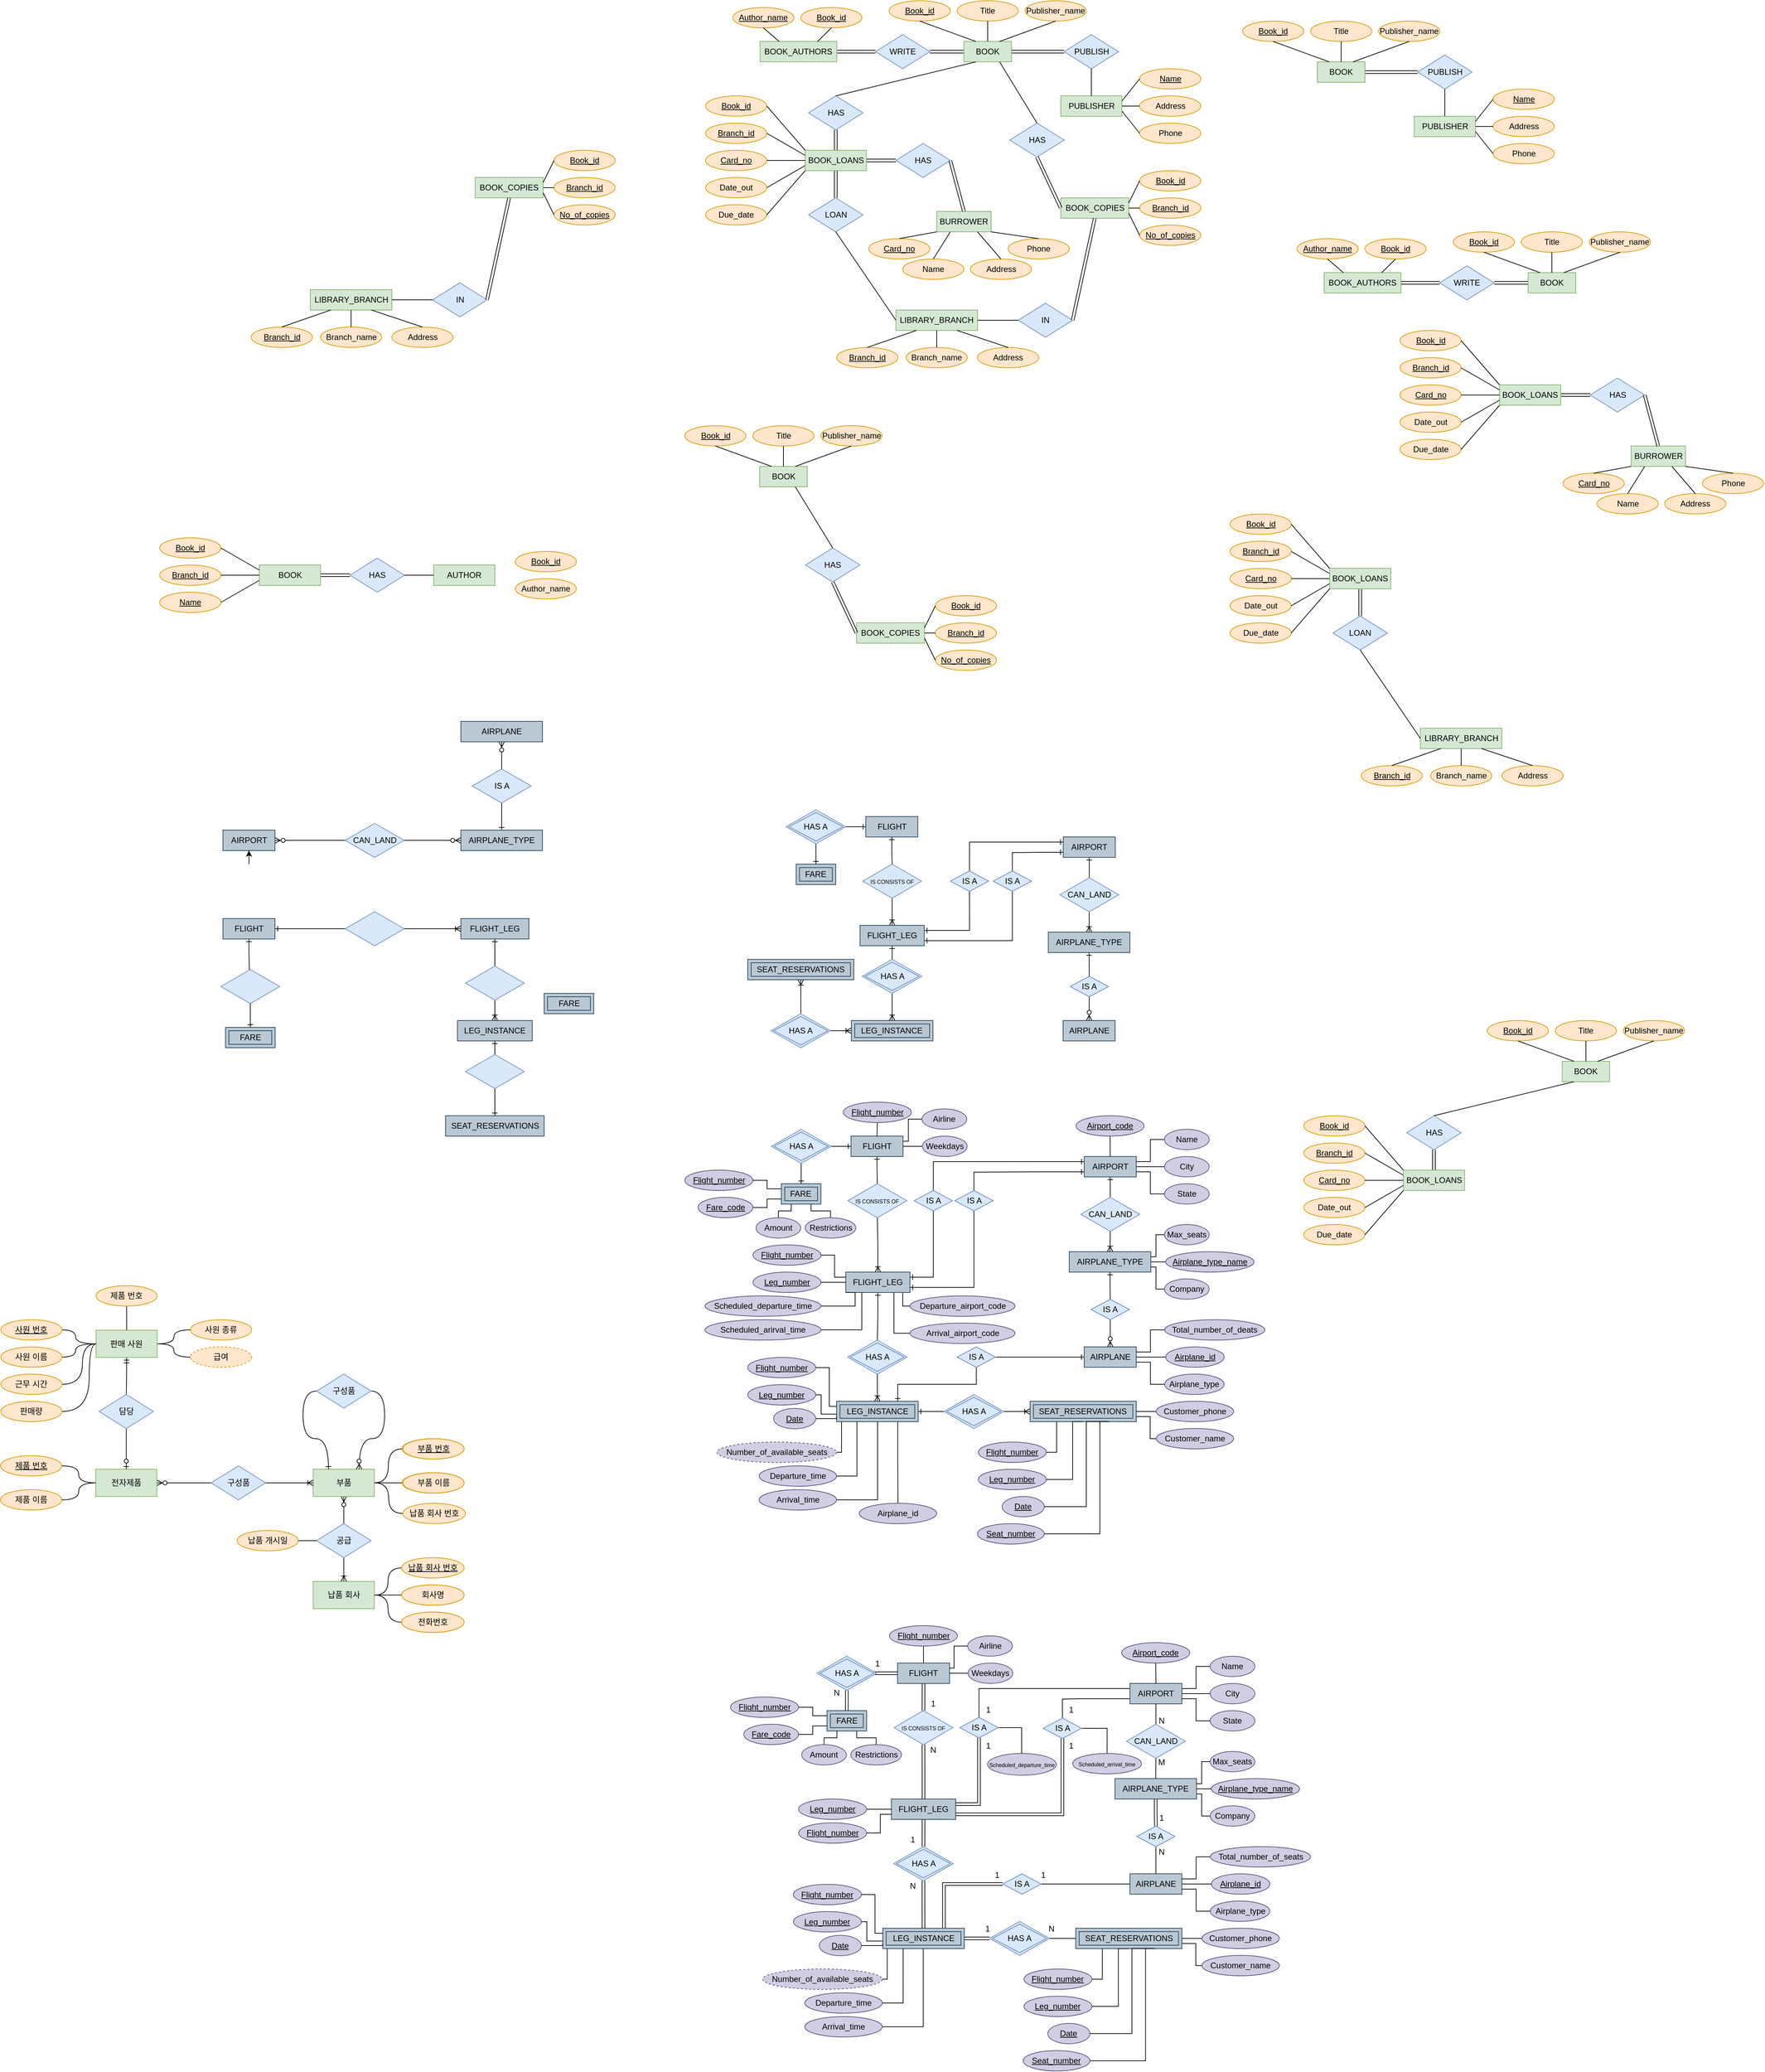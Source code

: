 <mxfile version="15.9.4" type="github">
  <diagram id="C5RBs43oDa-KdzZeNtuy" name="Page-1">
    <mxGraphModel dx="4479" dy="571" grid="1" gridSize="10" guides="1" tooltips="1" connect="1" arrows="1" fold="1" page="1" pageScale="1" pageWidth="3300" pageHeight="2339" background="none" math="0" shadow="0">
      <root>
        <mxCell id="WIyWlLk6GJQsqaUBKTNV-0" />
        <mxCell id="WIyWlLk6GJQsqaUBKTNV-1" parent="WIyWlLk6GJQsqaUBKTNV-0" />
        <mxCell id="6NMJr8zVFmaM6dCf60pv-0" style="edgeStyle=orthogonalEdgeStyle;curved=1;rounded=0;orthogonalLoop=1;jettySize=auto;html=1;exitX=1;exitY=0.5;exitDx=0;exitDy=0;entryX=0;entryY=0.5;entryDx=0;entryDy=0;endArrow=none;endFill=0;startArrow=ERzeroToMany;startFill=1;" parent="WIyWlLk6GJQsqaUBKTNV-1" source="6NMJr8zVFmaM6dCf60pv-2" target="6NMJr8zVFmaM6dCf60pv-11" edge="1">
          <mxGeometry relative="1" as="geometry" />
        </mxCell>
        <mxCell id="6NMJr8zVFmaM6dCf60pv-2" value="전자제품" style="rounded=0;whiteSpace=wrap;html=1;fillColor=#d5e8d4;strokeColor=#82b366;" parent="WIyWlLk6GJQsqaUBKTNV-1" vertex="1">
          <mxGeometry x="-827.25" y="2170" width="90" height="40" as="geometry" />
        </mxCell>
        <mxCell id="6NMJr8zVFmaM6dCf60pv-3" style="edgeStyle=orthogonalEdgeStyle;curved=1;rounded=0;orthogonalLoop=1;jettySize=auto;html=1;exitX=0.5;exitY=1;exitDx=0;exitDy=0;entryX=0.5;entryY=0;entryDx=0;entryDy=0;startArrow=ERzeroToMany;startFill=1;endArrow=none;endFill=0;" parent="WIyWlLk6GJQsqaUBKTNV-1" source="6NMJr8zVFmaM6dCf60pv-5" target="6NMJr8zVFmaM6dCf60pv-20" edge="1">
          <mxGeometry relative="1" as="geometry" />
        </mxCell>
        <mxCell id="6NMJr8zVFmaM6dCf60pv-4" style="edgeStyle=orthogonalEdgeStyle;curved=1;rounded=0;orthogonalLoop=1;jettySize=auto;html=1;exitX=1;exitY=0.5;exitDx=0;exitDy=0;entryX=0;entryY=0.5;entryDx=0;entryDy=0;startArrow=none;startFill=0;endArrow=none;endFill=0;" parent="WIyWlLk6GJQsqaUBKTNV-1" source="6NMJr8zVFmaM6dCf60pv-5" target="6NMJr8zVFmaM6dCf60pv-23" edge="1">
          <mxGeometry relative="1" as="geometry" />
        </mxCell>
        <mxCell id="6NMJr8zVFmaM6dCf60pv-5" value="부품" style="rounded=0;whiteSpace=wrap;html=1;fillColor=#d5e8d4;strokeColor=#82b366;" parent="WIyWlLk6GJQsqaUBKTNV-1" vertex="1">
          <mxGeometry x="-507.25" y="2170" width="90" height="40" as="geometry" />
        </mxCell>
        <mxCell id="6NMJr8zVFmaM6dCf60pv-6" style="edgeStyle=orthogonalEdgeStyle;curved=1;rounded=0;orthogonalLoop=1;jettySize=auto;html=1;exitX=1;exitY=0.5;exitDx=0;exitDy=0;entryX=0;entryY=0.5;entryDx=0;entryDy=0;endArrow=none;endFill=0;" parent="WIyWlLk6GJQsqaUBKTNV-1" source="6NMJr8zVFmaM6dCf60pv-7" target="6NMJr8zVFmaM6dCf60pv-2" edge="1">
          <mxGeometry relative="1" as="geometry" />
        </mxCell>
        <mxCell id="6NMJr8zVFmaM6dCf60pv-7" value="&lt;u&gt;제품 번호&lt;/u&gt;" style="ellipse;whiteSpace=wrap;html=1;fillColor=#ffe6cc;strokeColor=#d79b00;" parent="WIyWlLk6GJQsqaUBKTNV-1" vertex="1">
          <mxGeometry x="-967.25" y="2150" width="90" height="30" as="geometry" />
        </mxCell>
        <mxCell id="6NMJr8zVFmaM6dCf60pv-8" style="edgeStyle=orthogonalEdgeStyle;curved=1;rounded=0;orthogonalLoop=1;jettySize=auto;html=1;exitX=1;exitY=0.5;exitDx=0;exitDy=0;entryX=0;entryY=0.5;entryDx=0;entryDy=0;endArrow=none;endFill=0;" parent="WIyWlLk6GJQsqaUBKTNV-1" source="6NMJr8zVFmaM6dCf60pv-9" target="6NMJr8zVFmaM6dCf60pv-2" edge="1">
          <mxGeometry relative="1" as="geometry" />
        </mxCell>
        <mxCell id="6NMJr8zVFmaM6dCf60pv-9" value="제품 이름" style="ellipse;whiteSpace=wrap;html=1;fillColor=#ffe6cc;strokeColor=#d79b00;" parent="WIyWlLk6GJQsqaUBKTNV-1" vertex="1">
          <mxGeometry x="-967.25" y="2200" width="90" height="30" as="geometry" />
        </mxCell>
        <mxCell id="6NMJr8zVFmaM6dCf60pv-10" style="edgeStyle=orthogonalEdgeStyle;rounded=0;orthogonalLoop=1;jettySize=auto;html=1;exitX=1;exitY=0.5;exitDx=0;exitDy=0;entryX=0;entryY=0.5;entryDx=0;entryDy=0;endArrow=ERoneToMany;endFill=0;" parent="WIyWlLk6GJQsqaUBKTNV-1" source="6NMJr8zVFmaM6dCf60pv-11" target="6NMJr8zVFmaM6dCf60pv-5" edge="1">
          <mxGeometry relative="1" as="geometry" />
        </mxCell>
        <mxCell id="6NMJr8zVFmaM6dCf60pv-11" value="구성품" style="rhombus;whiteSpace=wrap;html=1;fillColor=#dae8fc;strokeColor=#6c8ebf;" parent="WIyWlLk6GJQsqaUBKTNV-1" vertex="1">
          <mxGeometry x="-657.25" y="2165" width="80" height="50" as="geometry" />
        </mxCell>
        <mxCell id="6NMJr8zVFmaM6dCf60pv-12" style="edgeStyle=orthogonalEdgeStyle;curved=1;rounded=0;orthogonalLoop=1;jettySize=auto;html=1;exitX=1;exitY=0.5;exitDx=0;exitDy=0;entryX=0;entryY=0.5;entryDx=0;entryDy=0;startArrow=none;startFill=0;endArrow=none;endFill=0;" parent="WIyWlLk6GJQsqaUBKTNV-1" source="6NMJr8zVFmaM6dCf60pv-14" target="6NMJr8zVFmaM6dCf60pv-18" edge="1">
          <mxGeometry relative="1" as="geometry" />
        </mxCell>
        <mxCell id="6NMJr8zVFmaM6dCf60pv-13" style="edgeStyle=orthogonalEdgeStyle;curved=1;rounded=0;orthogonalLoop=1;jettySize=auto;html=1;exitX=1;exitY=0.5;exitDx=0;exitDy=0;entryX=0;entryY=0.5;entryDx=0;entryDy=0;startArrow=none;startFill=0;endArrow=none;endFill=0;" parent="WIyWlLk6GJQsqaUBKTNV-1" source="6NMJr8zVFmaM6dCf60pv-14" target="6NMJr8zVFmaM6dCf60pv-17" edge="1">
          <mxGeometry relative="1" as="geometry" />
        </mxCell>
        <mxCell id="6NMJr8zVFmaM6dCf60pv-14" value="납품 회사" style="rounded=0;whiteSpace=wrap;html=1;fillColor=#d5e8d4;strokeColor=#82b366;" parent="WIyWlLk6GJQsqaUBKTNV-1" vertex="1">
          <mxGeometry x="-507.25" y="2335" width="90" height="40" as="geometry" />
        </mxCell>
        <mxCell id="6NMJr8zVFmaM6dCf60pv-15" style="edgeStyle=orthogonalEdgeStyle;curved=1;rounded=0;orthogonalLoop=1;jettySize=auto;html=1;exitX=0;exitY=0.5;exitDx=0;exitDy=0;entryX=1;entryY=0.5;entryDx=0;entryDy=0;startArrow=none;startFill=0;endArrow=none;endFill=0;" parent="WIyWlLk6GJQsqaUBKTNV-1" source="6NMJr8zVFmaM6dCf60pv-16" target="6NMJr8zVFmaM6dCf60pv-14" edge="1">
          <mxGeometry relative="1" as="geometry" />
        </mxCell>
        <mxCell id="6NMJr8zVFmaM6dCf60pv-16" value="회사명" style="ellipse;whiteSpace=wrap;html=1;fillColor=#ffe6cc;strokeColor=#d79b00;" parent="WIyWlLk6GJQsqaUBKTNV-1" vertex="1">
          <mxGeometry x="-377.25" y="2340" width="92" height="30" as="geometry" />
        </mxCell>
        <mxCell id="6NMJr8zVFmaM6dCf60pv-17" value="전화번호&lt;br&gt;" style="ellipse;whiteSpace=wrap;html=1;fillColor=#ffe6cc;strokeColor=#d79b00;" parent="WIyWlLk6GJQsqaUBKTNV-1" vertex="1">
          <mxGeometry x="-377.25" y="2380" width="92" height="30" as="geometry" />
        </mxCell>
        <mxCell id="6NMJr8zVFmaM6dCf60pv-18" value="&lt;u&gt;납품 회사 번호&lt;/u&gt;" style="ellipse;whiteSpace=wrap;html=1;fillColor=#ffe6cc;strokeColor=#d79b00;" parent="WIyWlLk6GJQsqaUBKTNV-1" vertex="1">
          <mxGeometry x="-377.25" y="2300" width="92" height="30" as="geometry" />
        </mxCell>
        <mxCell id="6NMJr8zVFmaM6dCf60pv-19" style="edgeStyle=orthogonalEdgeStyle;curved=1;rounded=0;orthogonalLoop=1;jettySize=auto;html=1;exitX=0.5;exitY=1;exitDx=0;exitDy=0;entryX=0.5;entryY=0;entryDx=0;entryDy=0;startArrow=none;startFill=0;endArrow=ERoneToMany;endFill=0;" parent="WIyWlLk6GJQsqaUBKTNV-1" source="6NMJr8zVFmaM6dCf60pv-20" target="6NMJr8zVFmaM6dCf60pv-14" edge="1">
          <mxGeometry relative="1" as="geometry" />
        </mxCell>
        <mxCell id="6NMJr8zVFmaM6dCf60pv-20" value="공급" style="rhombus;whiteSpace=wrap;html=1;fillColor=#dae8fc;strokeColor=#6c8ebf;" parent="WIyWlLk6GJQsqaUBKTNV-1" vertex="1">
          <mxGeometry x="-502.25" y="2250" width="80" height="50" as="geometry" />
        </mxCell>
        <mxCell id="6NMJr8zVFmaM6dCf60pv-21" style="edgeStyle=orthogonalEdgeStyle;curved=1;rounded=0;orthogonalLoop=1;jettySize=auto;html=1;exitX=0;exitY=0.5;exitDx=0;exitDy=0;entryX=1;entryY=0.5;entryDx=0;entryDy=0;startArrow=none;startFill=0;endArrow=none;endFill=0;" parent="WIyWlLk6GJQsqaUBKTNV-1" source="6NMJr8zVFmaM6dCf60pv-22" target="6NMJr8zVFmaM6dCf60pv-5" edge="1">
          <mxGeometry relative="1" as="geometry" />
        </mxCell>
        <mxCell id="6NMJr8zVFmaM6dCf60pv-22" value="부품 이름" style="ellipse;whiteSpace=wrap;html=1;fillColor=#ffe6cc;strokeColor=#d79b00;" parent="WIyWlLk6GJQsqaUBKTNV-1" vertex="1">
          <mxGeometry x="-376.25" y="2175" width="90" height="30" as="geometry" />
        </mxCell>
        <mxCell id="6NMJr8zVFmaM6dCf60pv-23" value="&lt;u&gt;부품 번호&lt;/u&gt;" style="ellipse;whiteSpace=wrap;html=1;fillColor=#ffe6cc;strokeColor=#d79b00;" parent="WIyWlLk6GJQsqaUBKTNV-1" vertex="1">
          <mxGeometry x="-376.25" y="2125" width="90" height="30" as="geometry" />
        </mxCell>
        <mxCell id="6NMJr8zVFmaM6dCf60pv-24" style="edgeStyle=orthogonalEdgeStyle;curved=1;rounded=0;orthogonalLoop=1;jettySize=auto;html=1;exitX=0;exitY=0.5;exitDx=0;exitDy=0;entryX=0.25;entryY=0;entryDx=0;entryDy=0;startArrow=none;startFill=0;endArrow=ERone;endFill=0;" parent="WIyWlLk6GJQsqaUBKTNV-1" source="6NMJr8zVFmaM6dCf60pv-26" target="6NMJr8zVFmaM6dCf60pv-5" edge="1">
          <mxGeometry relative="1" as="geometry" />
        </mxCell>
        <mxCell id="6NMJr8zVFmaM6dCf60pv-25" style="edgeStyle=orthogonalEdgeStyle;curved=1;rounded=0;orthogonalLoop=1;jettySize=auto;html=1;exitX=1;exitY=0.5;exitDx=0;exitDy=0;entryX=0.75;entryY=0;entryDx=0;entryDy=0;startArrow=none;startFill=0;endArrow=ERzeroToMany;endFill=1;" parent="WIyWlLk6GJQsqaUBKTNV-1" source="6NMJr8zVFmaM6dCf60pv-26" target="6NMJr8zVFmaM6dCf60pv-5" edge="1">
          <mxGeometry relative="1" as="geometry" />
        </mxCell>
        <mxCell id="6NMJr8zVFmaM6dCf60pv-26" value="구성품" style="rhombus;whiteSpace=wrap;html=1;fillColor=#dae8fc;strokeColor=#6c8ebf;" parent="WIyWlLk6GJQsqaUBKTNV-1" vertex="1">
          <mxGeometry x="-502.25" y="2030" width="80" height="50" as="geometry" />
        </mxCell>
        <mxCell id="6NMJr8zVFmaM6dCf60pv-27" style="edgeStyle=orthogonalEdgeStyle;curved=1;rounded=0;orthogonalLoop=1;jettySize=auto;html=1;exitX=1;exitY=0.5;exitDx=0;exitDy=0;entryX=0;entryY=0.5;entryDx=0;entryDy=0;startArrow=none;startFill=0;endArrow=none;endFill=0;" parent="WIyWlLk6GJQsqaUBKTNV-1" source="6NMJr8zVFmaM6dCf60pv-30" target="6NMJr8zVFmaM6dCf60pv-41" edge="1">
          <mxGeometry relative="1" as="geometry" />
        </mxCell>
        <mxCell id="6NMJr8zVFmaM6dCf60pv-28" style="edgeStyle=orthogonalEdgeStyle;curved=1;rounded=0;orthogonalLoop=1;jettySize=auto;html=1;exitX=1;exitY=0.5;exitDx=0;exitDy=0;entryX=0;entryY=0.5;entryDx=0;entryDy=0;startArrow=none;startFill=0;endArrow=none;endFill=0;" parent="WIyWlLk6GJQsqaUBKTNV-1" source="6NMJr8zVFmaM6dCf60pv-30" target="6NMJr8zVFmaM6dCf60pv-42" edge="1">
          <mxGeometry relative="1" as="geometry" />
        </mxCell>
        <mxCell id="6NMJr8zVFmaM6dCf60pv-29" style="edgeStyle=orthogonalEdgeStyle;curved=1;rounded=0;orthogonalLoop=1;jettySize=auto;html=1;exitX=0.5;exitY=1;exitDx=0;exitDy=0;startArrow=ERmandOne;startFill=0;endArrow=none;endFill=0;" parent="WIyWlLk6GJQsqaUBKTNV-1" source="6NMJr8zVFmaM6dCf60pv-30" target="6NMJr8zVFmaM6dCf60pv-36" edge="1">
          <mxGeometry relative="1" as="geometry" />
        </mxCell>
        <mxCell id="6NMJr8zVFmaM6dCf60pv-30" value="판매 사원" style="rounded=0;whiteSpace=wrap;html=1;fillColor=#d5e8d4;strokeColor=#82b366;" parent="WIyWlLk6GJQsqaUBKTNV-1" vertex="1">
          <mxGeometry x="-826.75" y="1965.5" width="90" height="40" as="geometry" />
        </mxCell>
        <mxCell id="6NMJr8zVFmaM6dCf60pv-31" style="edgeStyle=orthogonalEdgeStyle;curved=1;rounded=0;orthogonalLoop=1;jettySize=auto;html=1;exitX=1;exitY=0.5;exitDx=0;exitDy=0;entryX=0;entryY=0.5;entryDx=0;entryDy=0;startArrow=none;startFill=0;endArrow=none;endFill=0;" parent="WIyWlLk6GJQsqaUBKTNV-1" source="6NMJr8zVFmaM6dCf60pv-32" target="6NMJr8zVFmaM6dCf60pv-30" edge="1">
          <mxGeometry relative="1" as="geometry">
            <Array as="points">
              <mxPoint x="-856.75" y="1965" />
              <mxPoint x="-856.75" y="1985" />
            </Array>
          </mxGeometry>
        </mxCell>
        <mxCell id="6NMJr8zVFmaM6dCf60pv-32" value="&lt;u&gt;사원 번호&lt;/u&gt;" style="ellipse;whiteSpace=wrap;html=1;fillColor=#ffe6cc;strokeColor=#d79b00;" parent="WIyWlLk6GJQsqaUBKTNV-1" vertex="1">
          <mxGeometry x="-966.75" y="1950" width="90" height="30" as="geometry" />
        </mxCell>
        <mxCell id="6NMJr8zVFmaM6dCf60pv-33" style="edgeStyle=orthogonalEdgeStyle;curved=1;rounded=0;orthogonalLoop=1;jettySize=auto;html=1;exitX=1;exitY=0.5;exitDx=0;exitDy=0;startArrow=none;startFill=0;endArrow=none;endFill=0;" parent="WIyWlLk6GJQsqaUBKTNV-1" source="6NMJr8zVFmaM6dCf60pv-34" edge="1">
          <mxGeometry relative="1" as="geometry">
            <mxPoint x="-826.75" y="1985.5" as="targetPoint" />
            <Array as="points">
              <mxPoint x="-856.75" y="2005" />
              <mxPoint x="-856.75" y="1985" />
            </Array>
          </mxGeometry>
        </mxCell>
        <mxCell id="6NMJr8zVFmaM6dCf60pv-34" value="사원 이름" style="ellipse;whiteSpace=wrap;html=1;fillColor=#ffe6cc;strokeColor=#d79b00;" parent="WIyWlLk6GJQsqaUBKTNV-1" vertex="1">
          <mxGeometry x="-966.75" y="1990" width="90" height="30" as="geometry" />
        </mxCell>
        <mxCell id="6NMJr8zVFmaM6dCf60pv-35" style="edgeStyle=orthogonalEdgeStyle;curved=1;rounded=0;orthogonalLoop=1;jettySize=auto;html=1;exitX=0.5;exitY=1;exitDx=0;exitDy=0;entryX=0.5;entryY=0;entryDx=0;entryDy=0;startArrow=none;startFill=0;endArrow=ERzeroToOne;endFill=1;" parent="WIyWlLk6GJQsqaUBKTNV-1" source="6NMJr8zVFmaM6dCf60pv-36" target="6NMJr8zVFmaM6dCf60pv-2" edge="1">
          <mxGeometry relative="1" as="geometry" />
        </mxCell>
        <mxCell id="6NMJr8zVFmaM6dCf60pv-36" value="담당" style="rhombus;whiteSpace=wrap;html=1;fillColor=#dae8fc;strokeColor=#6c8ebf;" parent="WIyWlLk6GJQsqaUBKTNV-1" vertex="1">
          <mxGeometry x="-822.25" y="2060" width="80" height="50" as="geometry" />
        </mxCell>
        <mxCell id="6NMJr8zVFmaM6dCf60pv-37" style="edgeStyle=orthogonalEdgeStyle;curved=1;rounded=0;orthogonalLoop=1;jettySize=auto;html=1;exitX=1;exitY=0.5;exitDx=0;exitDy=0;entryX=0;entryY=0.5;entryDx=0;entryDy=0;startArrow=none;startFill=0;endArrow=none;endFill=0;" parent="WIyWlLk6GJQsqaUBKTNV-1" source="6NMJr8zVFmaM6dCf60pv-38" target="6NMJr8zVFmaM6dCf60pv-30" edge="1">
          <mxGeometry relative="1" as="geometry">
            <Array as="points">
              <mxPoint x="-846.75" y="2045" />
              <mxPoint x="-846.75" y="1985" />
            </Array>
          </mxGeometry>
        </mxCell>
        <mxCell id="6NMJr8zVFmaM6dCf60pv-38" value="근무 시간" style="ellipse;whiteSpace=wrap;html=1;fillColor=#ffe6cc;strokeColor=#d79b00;" parent="WIyWlLk6GJQsqaUBKTNV-1" vertex="1">
          <mxGeometry x="-966.75" y="2030" width="90" height="30" as="geometry" />
        </mxCell>
        <mxCell id="6NMJr8zVFmaM6dCf60pv-39" style="edgeStyle=orthogonalEdgeStyle;curved=1;rounded=0;orthogonalLoop=1;jettySize=auto;html=1;exitX=1;exitY=0.5;exitDx=0;exitDy=0;entryX=0;entryY=0.5;entryDx=0;entryDy=0;startArrow=none;startFill=0;endArrow=none;endFill=0;" parent="WIyWlLk6GJQsqaUBKTNV-1" source="6NMJr8zVFmaM6dCf60pv-40" target="6NMJr8zVFmaM6dCf60pv-30" edge="1">
          <mxGeometry relative="1" as="geometry">
            <Array as="points">
              <mxPoint x="-836.75" y="2085" />
              <mxPoint x="-836.75" y="1985" />
            </Array>
          </mxGeometry>
        </mxCell>
        <mxCell id="6NMJr8zVFmaM6dCf60pv-40" value="판매량" style="ellipse;whiteSpace=wrap;html=1;fillColor=#ffe6cc;strokeColor=#d79b00;" parent="WIyWlLk6GJQsqaUBKTNV-1" vertex="1">
          <mxGeometry x="-966.75" y="2070" width="90" height="30" as="geometry" />
        </mxCell>
        <mxCell id="6NMJr8zVFmaM6dCf60pv-41" value="사원 종류" style="ellipse;whiteSpace=wrap;html=1;fillColor=#ffe6cc;strokeColor=#d79b00;" parent="WIyWlLk6GJQsqaUBKTNV-1" vertex="1">
          <mxGeometry x="-687.75" y="1950" width="90" height="30" as="geometry" />
        </mxCell>
        <mxCell id="6NMJr8zVFmaM6dCf60pv-42" value="급여" style="ellipse;whiteSpace=wrap;html=1;dashed=1;fillColor=#ffe6cc;strokeColor=#d79b00;" parent="WIyWlLk6GJQsqaUBKTNV-1" vertex="1">
          <mxGeometry x="-687.75" y="1990" width="90" height="30" as="geometry" />
        </mxCell>
        <mxCell id="6NMJr8zVFmaM6dCf60pv-54" value="&lt;u&gt;부품 번호&lt;/u&gt;" style="ellipse;whiteSpace=wrap;html=1;fillColor=#ffe6cc;strokeColor=#d79b00;" parent="WIyWlLk6GJQsqaUBKTNV-1" vertex="1">
          <mxGeometry x="-375.25" y="2125" width="90" height="30" as="geometry" />
        </mxCell>
        <mxCell id="6NMJr8zVFmaM6dCf60pv-55" value="부품 이름" style="ellipse;whiteSpace=wrap;html=1;fillColor=#ffe6cc;strokeColor=#d79b00;" parent="WIyWlLk6GJQsqaUBKTNV-1" vertex="1">
          <mxGeometry x="-375.25" y="2175" width="90" height="30" as="geometry" />
        </mxCell>
        <mxCell id="6NMJr8zVFmaM6dCf60pv-56" value="&lt;u&gt;부품 번호&lt;/u&gt;" style="ellipse;whiteSpace=wrap;html=1;fillColor=#ffe6cc;strokeColor=#d79b00;" parent="WIyWlLk6GJQsqaUBKTNV-1" vertex="1">
          <mxGeometry x="-375.25" y="2125" width="90" height="30" as="geometry" />
        </mxCell>
        <mxCell id="6NMJr8zVFmaM6dCf60pv-57" value="부품 이름" style="ellipse;whiteSpace=wrap;html=1;fillColor=#ffe6cc;strokeColor=#d79b00;" parent="WIyWlLk6GJQsqaUBKTNV-1" vertex="1">
          <mxGeometry x="-375.25" y="2175" width="90" height="30" as="geometry" />
        </mxCell>
        <mxCell id="6NMJr8zVFmaM6dCf60pv-58" value="회사명" style="ellipse;whiteSpace=wrap;html=1;fillColor=#ffe6cc;strokeColor=#d79b00;" parent="WIyWlLk6GJQsqaUBKTNV-1" vertex="1">
          <mxGeometry x="-377.25" y="2340" width="92" height="30" as="geometry" />
        </mxCell>
        <mxCell id="6NMJr8zVFmaM6dCf60pv-59" value="전화번호&lt;br&gt;" style="ellipse;whiteSpace=wrap;html=1;fillColor=#ffe6cc;strokeColor=#d79b00;" parent="WIyWlLk6GJQsqaUBKTNV-1" vertex="1">
          <mxGeometry x="-377.25" y="2380" width="92" height="30" as="geometry" />
        </mxCell>
        <mxCell id="6NMJr8zVFmaM6dCf60pv-60" value="Title" style="ellipse;whiteSpace=wrap;html=1;fillColor=#ffe6cc;strokeColor=#d79b00;" parent="WIyWlLk6GJQsqaUBKTNV-1" vertex="1">
          <mxGeometry x="440" y="10" width="90" height="30" as="geometry" />
        </mxCell>
        <mxCell id="6NMJr8zVFmaM6dCf60pv-61" value="급여" style="ellipse;whiteSpace=wrap;html=1;dashed=1;fillColor=#ffe6cc;strokeColor=#d79b00;" parent="WIyWlLk6GJQsqaUBKTNV-1" vertex="1">
          <mxGeometry x="-687.75" y="1990" width="90" height="30" as="geometry" />
        </mxCell>
        <mxCell id="6NMJr8zVFmaM6dCf60pv-64" style="edgeStyle=orthogonalEdgeStyle;curved=1;orthogonalLoop=1;jettySize=auto;html=1;exitX=0.5;exitY=1;exitDx=0;exitDy=0;startArrow=none;startFill=0;endArrow=none;endFill=0;" parent="WIyWlLk6GJQsqaUBKTNV-1" source="6NMJr8zVFmaM6dCf60pv-65" target="6NMJr8zVFmaM6dCf60pv-30" edge="1">
          <mxGeometry relative="1" as="geometry" />
        </mxCell>
        <mxCell id="6NMJr8zVFmaM6dCf60pv-65" value="제품 번호" style="ellipse;whiteSpace=wrap;html=1;fillColor=#ffe6cc;strokeColor=#d79b00;" parent="WIyWlLk6GJQsqaUBKTNV-1" vertex="1">
          <mxGeometry x="-826.75" y="1900" width="90" height="30" as="geometry" />
        </mxCell>
        <mxCell id="6NMJr8zVFmaM6dCf60pv-66" style="edgeStyle=orthogonalEdgeStyle;orthogonalLoop=1;jettySize=auto;html=1;exitX=0;exitY=0.5;exitDx=0;exitDy=0;entryX=1;entryY=0.5;entryDx=0;entryDy=0;curved=1;endArrow=none;endFill=0;" parent="WIyWlLk6GJQsqaUBKTNV-1" source="6NMJr8zVFmaM6dCf60pv-67" target="6NMJr8zVFmaM6dCf60pv-5" edge="1">
          <mxGeometry relative="1" as="geometry" />
        </mxCell>
        <mxCell id="6NMJr8zVFmaM6dCf60pv-67" value="납품 회사 번호" style="ellipse;whiteSpace=wrap;html=1;fillColor=#ffe6cc;strokeColor=#d79b00;" parent="WIyWlLk6GJQsqaUBKTNV-1" vertex="1">
          <mxGeometry x="-375.25" y="2220" width="92" height="30" as="geometry" />
        </mxCell>
        <mxCell id="6NMJr8zVFmaM6dCf60pv-69" style="rounded=0;orthogonalLoop=1;jettySize=auto;html=1;exitX=1;exitY=0.5;exitDx=0;exitDy=0;endArrow=none;endFill=0;entryX=0;entryY=0.5;entryDx=0;entryDy=0;" parent="WIyWlLk6GJQsqaUBKTNV-1" source="6NMJr8zVFmaM6dCf60pv-68" target="6NMJr8zVFmaM6dCf60pv-20" edge="1">
          <mxGeometry relative="1" as="geometry">
            <mxPoint x="-529.25" y="2300" as="targetPoint" />
          </mxGeometry>
        </mxCell>
        <mxCell id="6NMJr8zVFmaM6dCf60pv-68" value="납품 개시일" style="ellipse;whiteSpace=wrap;html=1;fillColor=#ffe6cc;strokeColor=#d79b00;" parent="WIyWlLk6GJQsqaUBKTNV-1" vertex="1">
          <mxGeometry x="-619.25" y="2260" width="90" height="30" as="geometry" />
        </mxCell>
        <mxCell id="x9OLM08QyoF9_cwf5eoE-19" style="edgeStyle=orthogonalEdgeStyle;curved=1;rounded=0;orthogonalLoop=1;jettySize=auto;html=1;exitX=0;exitY=0.5;exitDx=0;exitDy=0;entryX=1;entryY=0.5;entryDx=0;entryDy=0;shape=link;" parent="WIyWlLk6GJQsqaUBKTNV-1" source="x9OLM08QyoF9_cwf5eoE-0" target="x9OLM08QyoF9_cwf5eoE-17" edge="1">
          <mxGeometry relative="1" as="geometry" />
        </mxCell>
        <mxCell id="x9OLM08QyoF9_cwf5eoE-28" style="edgeStyle=orthogonalEdgeStyle;curved=1;rounded=0;orthogonalLoop=1;jettySize=auto;html=1;exitX=1;exitY=0.5;exitDx=0;exitDy=0;entryX=0;entryY=0.5;entryDx=0;entryDy=0;shape=link;" parent="WIyWlLk6GJQsqaUBKTNV-1" source="x9OLM08QyoF9_cwf5eoE-0" target="x9OLM08QyoF9_cwf5eoE-27" edge="1">
          <mxGeometry relative="1" as="geometry">
            <mxPoint x="532.5" y="85" as="sourcePoint" />
          </mxGeometry>
        </mxCell>
        <mxCell id="x9OLM08QyoF9_cwf5eoE-0" value="BOOK" style="rounded=0;whiteSpace=wrap;html=1;fillColor=#d5e8d4;strokeColor=#82b366;" parent="WIyWlLk6GJQsqaUBKTNV-1" vertex="1">
          <mxGeometry x="450" y="70" width="70" height="30" as="geometry" />
        </mxCell>
        <mxCell id="x9OLM08QyoF9_cwf5eoE-1" value="&lt;u&gt;Book_id&lt;/u&gt;" style="ellipse;whiteSpace=wrap;html=1;fillColor=#ffe6cc;strokeColor=#d79b00;" parent="WIyWlLk6GJQsqaUBKTNV-1" vertex="1">
          <mxGeometry x="340" y="10" width="90" height="30" as="geometry" />
        </mxCell>
        <mxCell id="x9OLM08QyoF9_cwf5eoE-2" value="Publisher_name" style="ellipse;whiteSpace=wrap;html=1;fillColor=#ffe6cc;strokeColor=#d79b00;" parent="WIyWlLk6GJQsqaUBKTNV-1" vertex="1">
          <mxGeometry x="540" y="10" width="90" height="30" as="geometry" />
        </mxCell>
        <mxCell id="x9OLM08QyoF9_cwf5eoE-18" style="edgeStyle=orthogonalEdgeStyle;rounded=0;orthogonalLoop=1;jettySize=auto;html=1;exitX=1;exitY=0.5;exitDx=0;exitDy=0;entryX=0;entryY=0.5;entryDx=0;entryDy=0;shape=link;" parent="WIyWlLk6GJQsqaUBKTNV-1" source="x9OLM08QyoF9_cwf5eoE-9" target="x9OLM08QyoF9_cwf5eoE-17" edge="1">
          <mxGeometry relative="1" as="geometry" />
        </mxCell>
        <mxCell id="x9OLM08QyoF9_cwf5eoE-9" value="BOOK_AUTHORS" style="rounded=0;whiteSpace=wrap;html=1;fillColor=#d5e8d4;strokeColor=#82b366;" parent="WIyWlLk6GJQsqaUBKTNV-1" vertex="1">
          <mxGeometry x="150" y="70" width="113" height="30" as="geometry" />
        </mxCell>
        <mxCell id="x9OLM08QyoF9_cwf5eoE-10" value="&lt;u&gt;Book_id&lt;/u&gt;" style="ellipse;whiteSpace=wrap;html=1;fillColor=#ffe6cc;strokeColor=#d79b00;" parent="WIyWlLk6GJQsqaUBKTNV-1" vertex="1">
          <mxGeometry x="210" y="20" width="90" height="30" as="geometry" />
        </mxCell>
        <mxCell id="x9OLM08QyoF9_cwf5eoE-14" value="&lt;u&gt;Author_name&lt;/u&gt;" style="ellipse;whiteSpace=wrap;html=1;fillColor=#ffe6cc;strokeColor=#d79b00;" parent="WIyWlLk6GJQsqaUBKTNV-1" vertex="1">
          <mxGeometry x="110" y="20" width="90" height="30" as="geometry" />
        </mxCell>
        <mxCell id="x9OLM08QyoF9_cwf5eoE-17" value="WRITE" style="rhombus;whiteSpace=wrap;html=1;fillColor=#dae8fc;strokeColor=#6c8ebf;" parent="WIyWlLk6GJQsqaUBKTNV-1" vertex="1">
          <mxGeometry x="320" y="60" width="80" height="50" as="geometry" />
        </mxCell>
        <mxCell id="x9OLM08QyoF9_cwf5eoE-20" value="PUBLISHER" style="rounded=0;whiteSpace=wrap;html=1;fillColor=#d5e8d4;strokeColor=#82b366;" parent="WIyWlLk6GJQsqaUBKTNV-1" vertex="1">
          <mxGeometry x="592.5" y="150" width="90" height="30" as="geometry" />
        </mxCell>
        <mxCell id="x9OLM08QyoF9_cwf5eoE-21" value="&lt;u&gt;Name&lt;/u&gt;" style="ellipse;whiteSpace=wrap;html=1;fillColor=#ffe6cc;strokeColor=#d79b00;" parent="WIyWlLk6GJQsqaUBKTNV-1" vertex="1">
          <mxGeometry x="708.5" y="110" width="90" height="30" as="geometry" />
        </mxCell>
        <mxCell id="x9OLM08QyoF9_cwf5eoE-22" value="Address" style="ellipse;whiteSpace=wrap;html=1;fillColor=#ffe6cc;strokeColor=#d79b00;" parent="WIyWlLk6GJQsqaUBKTNV-1" vertex="1">
          <mxGeometry x="708.5" y="150" width="90" height="30" as="geometry" />
        </mxCell>
        <mxCell id="x9OLM08QyoF9_cwf5eoE-23" value="Phone" style="ellipse;whiteSpace=wrap;html=1;fillColor=#ffe6cc;strokeColor=#d79b00;" parent="WIyWlLk6GJQsqaUBKTNV-1" vertex="1">
          <mxGeometry x="708.5" y="190" width="90" height="30" as="geometry" />
        </mxCell>
        <mxCell id="x9OLM08QyoF9_cwf5eoE-27" value="PUBLISH" style="rhombus;whiteSpace=wrap;html=1;fillColor=#dae8fc;strokeColor=#6c8ebf;" parent="WIyWlLk6GJQsqaUBKTNV-1" vertex="1">
          <mxGeometry x="597.5" y="60" width="80" height="50" as="geometry" />
        </mxCell>
        <mxCell id="x9OLM08QyoF9_cwf5eoE-30" value="BOOK_COPIES" style="rounded=0;whiteSpace=wrap;html=1;fillColor=#d5e8d4;strokeColor=#82b366;" parent="WIyWlLk6GJQsqaUBKTNV-1" vertex="1">
          <mxGeometry x="592.5" y="300" width="100" height="30" as="geometry" />
        </mxCell>
        <mxCell id="x9OLM08QyoF9_cwf5eoE-31" value="&lt;u&gt;Book_id&lt;/u&gt;" style="ellipse;whiteSpace=wrap;html=1;fillColor=#ffe6cc;strokeColor=#d79b00;" parent="WIyWlLk6GJQsqaUBKTNV-1" vertex="1">
          <mxGeometry x="708.5" y="260" width="90" height="30" as="geometry" />
        </mxCell>
        <mxCell id="x9OLM08QyoF9_cwf5eoE-32" value="&lt;u&gt;Branch_id&lt;/u&gt;" style="ellipse;whiteSpace=wrap;html=1;fillColor=#ffe6cc;strokeColor=#d79b00;" parent="WIyWlLk6GJQsqaUBKTNV-1" vertex="1">
          <mxGeometry x="708.5" y="300" width="90" height="30" as="geometry" />
        </mxCell>
        <mxCell id="x9OLM08QyoF9_cwf5eoE-33" value="&lt;u&gt;No_of_copies&lt;br&gt;&lt;/u&gt;" style="ellipse;whiteSpace=wrap;html=1;fillColor=#ffe6cc;strokeColor=#d79b00;" parent="WIyWlLk6GJQsqaUBKTNV-1" vertex="1">
          <mxGeometry x="708.5" y="340" width="90" height="30" as="geometry" />
        </mxCell>
        <mxCell id="x9OLM08QyoF9_cwf5eoE-40" value="HAS" style="rhombus;whiteSpace=wrap;html=1;fillColor=#dae8fc;strokeColor=#6c8ebf;" parent="WIyWlLk6GJQsqaUBKTNV-1" vertex="1">
          <mxGeometry x="517.5" y="190" width="80" height="50" as="geometry" />
        </mxCell>
        <mxCell id="x9OLM08QyoF9_cwf5eoE-56" style="edgeStyle=orthogonalEdgeStyle;curved=1;rounded=0;orthogonalLoop=1;jettySize=auto;html=1;exitX=0.5;exitY=0;exitDx=0;exitDy=0;entryX=0.5;entryY=1;entryDx=0;entryDy=0;shape=link;" parent="WIyWlLk6GJQsqaUBKTNV-1" source="x9OLM08QyoF9_cwf5eoE-43" target="x9OLM08QyoF9_cwf5eoE-54" edge="1">
          <mxGeometry relative="1" as="geometry" />
        </mxCell>
        <mxCell id="x9OLM08QyoF9_cwf5eoE-62" style="rounded=0;orthogonalLoop=1;jettySize=auto;html=1;exitX=0.5;exitY=1;exitDx=0;exitDy=0;entryX=0.5;entryY=0;entryDx=0;entryDy=0;shape=link;" parent="WIyWlLk6GJQsqaUBKTNV-1" source="x9OLM08QyoF9_cwf5eoE-43" target="x9OLM08QyoF9_cwf5eoE-55" edge="1">
          <mxGeometry relative="1" as="geometry" />
        </mxCell>
        <mxCell id="x9OLM08QyoF9_cwf5eoE-83" style="edgeStyle=orthogonalEdgeStyle;curved=1;rounded=0;orthogonalLoop=1;jettySize=auto;html=1;exitX=1;exitY=0.5;exitDx=0;exitDy=0;entryX=0;entryY=0.5;entryDx=0;entryDy=0;shape=link;" parent="WIyWlLk6GJQsqaUBKTNV-1" source="x9OLM08QyoF9_cwf5eoE-43" target="x9OLM08QyoF9_cwf5eoE-82" edge="1">
          <mxGeometry relative="1" as="geometry">
            <mxPoint x="329.5" y="245" as="targetPoint" />
          </mxGeometry>
        </mxCell>
        <mxCell id="x9OLM08QyoF9_cwf5eoE-43" value="BOOK_LOANS" style="rounded=0;whiteSpace=wrap;html=1;fillColor=#d5e8d4;strokeColor=#82b366;" parent="WIyWlLk6GJQsqaUBKTNV-1" vertex="1">
          <mxGeometry x="216.5" y="230" width="90" height="30" as="geometry" />
        </mxCell>
        <mxCell id="x9OLM08QyoF9_cwf5eoE-44" value="&lt;u&gt;Book_id&lt;/u&gt;" style="ellipse;whiteSpace=wrap;html=1;fillColor=#ffe6cc;strokeColor=#d79b00;" parent="WIyWlLk6GJQsqaUBKTNV-1" vertex="1">
          <mxGeometry x="70" y="150" width="90" height="30" as="geometry" />
        </mxCell>
        <mxCell id="x9OLM08QyoF9_cwf5eoE-45" value="&lt;u&gt;Branch_id&lt;/u&gt;" style="ellipse;whiteSpace=wrap;html=1;fillColor=#ffe6cc;strokeColor=#d79b00;" parent="WIyWlLk6GJQsqaUBKTNV-1" vertex="1">
          <mxGeometry x="70" y="190" width="90" height="30" as="geometry" />
        </mxCell>
        <mxCell id="x9OLM08QyoF9_cwf5eoE-46" value="&lt;u&gt;Card_no&lt;/u&gt;" style="ellipse;whiteSpace=wrap;html=1;fillColor=#ffe6cc;strokeColor=#d79b00;" parent="WIyWlLk6GJQsqaUBKTNV-1" vertex="1">
          <mxGeometry x="70" y="230" width="90" height="30" as="geometry" />
        </mxCell>
        <mxCell id="x9OLM08QyoF9_cwf5eoE-47" value="Date_out" style="ellipse;whiteSpace=wrap;html=1;fillColor=#ffe6cc;strokeColor=#d79b00;" parent="WIyWlLk6GJQsqaUBKTNV-1" vertex="1">
          <mxGeometry x="70" y="270" width="90" height="30" as="geometry" />
        </mxCell>
        <mxCell id="x9OLM08QyoF9_cwf5eoE-48" value="Due_date" style="ellipse;whiteSpace=wrap;html=1;fillColor=#ffe6cc;strokeColor=#d79b00;" parent="WIyWlLk6GJQsqaUBKTNV-1" vertex="1">
          <mxGeometry x="70" y="310" width="90" height="30" as="geometry" />
        </mxCell>
        <mxCell id="x9OLM08QyoF9_cwf5eoE-54" value="HAS" style="rhombus;whiteSpace=wrap;html=1;fillColor=#dae8fc;strokeColor=#6c8ebf;" parent="WIyWlLk6GJQsqaUBKTNV-1" vertex="1">
          <mxGeometry x="221.5" y="150" width="80" height="50" as="geometry" />
        </mxCell>
        <mxCell id="x9OLM08QyoF9_cwf5eoE-55" value="LOAN" style="rhombus;whiteSpace=wrap;html=1;fillColor=#dae8fc;strokeColor=#6c8ebf;" parent="WIyWlLk6GJQsqaUBKTNV-1" vertex="1">
          <mxGeometry x="221.5" y="300" width="80" height="50" as="geometry" />
        </mxCell>
        <mxCell id="x9OLM08QyoF9_cwf5eoE-59" value="LIBRARY_BRANCH" style="rounded=0;whiteSpace=wrap;html=1;fillColor=#d5e8d4;strokeColor=#82b366;" parent="WIyWlLk6GJQsqaUBKTNV-1" vertex="1">
          <mxGeometry x="350" y="465" width="120" height="30" as="geometry" />
        </mxCell>
        <mxCell id="x9OLM08QyoF9_cwf5eoE-60" value="IN" style="rhombus;whiteSpace=wrap;html=1;fillColor=#dae8fc;strokeColor=#6c8ebf;" parent="WIyWlLk6GJQsqaUBKTNV-1" vertex="1">
          <mxGeometry x="530" y="455" width="80" height="50" as="geometry" />
        </mxCell>
        <mxCell id="x9OLM08QyoF9_cwf5eoE-61" value="&lt;u&gt;Branch_id&lt;/u&gt;" style="ellipse;whiteSpace=wrap;html=1;fillColor=#ffe6cc;strokeColor=#d79b00;" parent="WIyWlLk6GJQsqaUBKTNV-1" vertex="1">
          <mxGeometry x="263" y="520" width="90" height="30" as="geometry" />
        </mxCell>
        <mxCell id="x9OLM08QyoF9_cwf5eoE-66" value="Branch_name" style="ellipse;whiteSpace=wrap;html=1;fillColor=#ffe6cc;strokeColor=#d79b00;" parent="WIyWlLk6GJQsqaUBKTNV-1" vertex="1">
          <mxGeometry x="365" y="520" width="90" height="30" as="geometry" />
        </mxCell>
        <mxCell id="x9OLM08QyoF9_cwf5eoE-67" value="Address" style="ellipse;whiteSpace=wrap;html=1;fillColor=#ffe6cc;strokeColor=#d79b00;" parent="WIyWlLk6GJQsqaUBKTNV-1" vertex="1">
          <mxGeometry x="470" y="520" width="90" height="30" as="geometry" />
        </mxCell>
        <mxCell id="x9OLM08QyoF9_cwf5eoE-71" value="BURROWER" style="rounded=0;whiteSpace=wrap;html=1;fillColor=#d5e8d4;strokeColor=#82b366;" parent="WIyWlLk6GJQsqaUBKTNV-1" vertex="1">
          <mxGeometry x="410" y="320" width="80" height="30" as="geometry" />
        </mxCell>
        <mxCell id="x9OLM08QyoF9_cwf5eoE-72" value="&lt;u&gt;Card_no&lt;/u&gt;" style="ellipse;whiteSpace=wrap;html=1;fillColor=#ffe6cc;strokeColor=#d79b00;" parent="WIyWlLk6GJQsqaUBKTNV-1" vertex="1">
          <mxGeometry x="310" y="360" width="90" height="30" as="geometry" />
        </mxCell>
        <mxCell id="x9OLM08QyoF9_cwf5eoE-73" value="Name" style="ellipse;whiteSpace=wrap;html=1;fillColor=#ffe6cc;strokeColor=#d79b00;" parent="WIyWlLk6GJQsqaUBKTNV-1" vertex="1">
          <mxGeometry x="360" y="390" width="90" height="30" as="geometry" />
        </mxCell>
        <mxCell id="x9OLM08QyoF9_cwf5eoE-74" value="Address" style="ellipse;whiteSpace=wrap;html=1;fillColor=#ffe6cc;strokeColor=#d79b00;" parent="WIyWlLk6GJQsqaUBKTNV-1" vertex="1">
          <mxGeometry x="459.5" y="390" width="90" height="30" as="geometry" />
        </mxCell>
        <mxCell id="x9OLM08QyoF9_cwf5eoE-75" value="Phone" style="ellipse;whiteSpace=wrap;html=1;fillColor=#ffe6cc;strokeColor=#d79b00;" parent="WIyWlLk6GJQsqaUBKTNV-1" vertex="1">
          <mxGeometry x="515" y="360" width="90" height="30" as="geometry" />
        </mxCell>
        <mxCell id="x9OLM08QyoF9_cwf5eoE-82" value="HAS" style="rhombus;whiteSpace=wrap;html=1;fillColor=#dae8fc;strokeColor=#6c8ebf;" parent="WIyWlLk6GJQsqaUBKTNV-1" vertex="1">
          <mxGeometry x="350" y="220" width="80" height="50" as="geometry" />
        </mxCell>
        <mxCell id="x9OLM08QyoF9_cwf5eoE-91" value="" style="endArrow=none;html=1;exitX=1;exitY=0.5;exitDx=0;exitDy=0;entryX=0;entryY=0;entryDx=0;entryDy=0;" parent="WIyWlLk6GJQsqaUBKTNV-1" source="x9OLM08QyoF9_cwf5eoE-44" target="x9OLM08QyoF9_cwf5eoE-43" edge="1">
          <mxGeometry width="50" height="50" relative="1" as="geometry">
            <mxPoint x="179.5" y="180" as="sourcePoint" />
            <mxPoint x="189.5" y="200" as="targetPoint" />
          </mxGeometry>
        </mxCell>
        <mxCell id="x9OLM08QyoF9_cwf5eoE-93" value="" style="endArrow=none;html=1;entryX=0;entryY=0.25;entryDx=0;entryDy=0;exitX=1;exitY=0.5;exitDx=0;exitDy=0;" parent="WIyWlLk6GJQsqaUBKTNV-1" source="x9OLM08QyoF9_cwf5eoE-45" target="x9OLM08QyoF9_cwf5eoE-43" edge="1">
          <mxGeometry width="50" height="50" relative="1" as="geometry">
            <mxPoint x="181" y="210" as="sourcePoint" />
            <mxPoint x="191" y="230" as="targetPoint" />
          </mxGeometry>
        </mxCell>
        <mxCell id="x9OLM08QyoF9_cwf5eoE-96" value="" style="endArrow=none;html=1;entryX=0;entryY=0.5;entryDx=0;entryDy=0;exitX=1;exitY=0.5;exitDx=0;exitDy=0;" parent="WIyWlLk6GJQsqaUBKTNV-1" source="x9OLM08QyoF9_cwf5eoE-46" target="x9OLM08QyoF9_cwf5eoE-43" edge="1">
          <mxGeometry width="50" height="50" relative="1" as="geometry">
            <mxPoint x="181" y="240" as="sourcePoint" />
            <mxPoint x="191" y="260" as="targetPoint" />
          </mxGeometry>
        </mxCell>
        <mxCell id="x9OLM08QyoF9_cwf5eoE-97" value="" style="endArrow=none;html=1;entryX=0;entryY=0.75;entryDx=0;entryDy=0;exitX=1;exitY=0.5;exitDx=0;exitDy=0;" parent="WIyWlLk6GJQsqaUBKTNV-1" source="x9OLM08QyoF9_cwf5eoE-47" target="x9OLM08QyoF9_cwf5eoE-43" edge="1">
          <mxGeometry width="50" height="50" relative="1" as="geometry">
            <mxPoint x="181" y="265" as="sourcePoint" />
            <mxPoint x="191" y="285" as="targetPoint" />
          </mxGeometry>
        </mxCell>
        <mxCell id="x9OLM08QyoF9_cwf5eoE-98" value="" style="endArrow=none;html=1;entryX=0;entryY=1;entryDx=0;entryDy=0;exitX=1;exitY=0.5;exitDx=0;exitDy=0;" parent="WIyWlLk6GJQsqaUBKTNV-1" source="x9OLM08QyoF9_cwf5eoE-48" target="x9OLM08QyoF9_cwf5eoE-43" edge="1">
          <mxGeometry width="50" height="50" relative="1" as="geometry">
            <mxPoint x="181" y="290" as="sourcePoint" />
            <mxPoint x="191" y="310" as="targetPoint" />
          </mxGeometry>
        </mxCell>
        <mxCell id="x9OLM08QyoF9_cwf5eoE-104" value="" style="endArrow=none;html=1;exitX=0.5;exitY=0;exitDx=0;exitDy=0;entryX=0.25;entryY=1;entryDx=0;entryDy=0;" parent="WIyWlLk6GJQsqaUBKTNV-1" source="x9OLM08QyoF9_cwf5eoE-54" target="x9OLM08QyoF9_cwf5eoE-0" edge="1">
          <mxGeometry width="50" height="50" relative="1" as="geometry">
            <mxPoint x="500" y="160" as="sourcePoint" />
            <mxPoint x="550" y="110" as="targetPoint" />
          </mxGeometry>
        </mxCell>
        <mxCell id="x9OLM08QyoF9_cwf5eoE-105" value="" style="endArrow=none;html=1;entryX=0;entryY=0.5;entryDx=0;entryDy=0;exitX=1;exitY=0.5;exitDx=0;exitDy=0;" parent="WIyWlLk6GJQsqaUBKTNV-1" source="x9OLM08QyoF9_cwf5eoE-20" target="x9OLM08QyoF9_cwf5eoE-22" edge="1">
          <mxGeometry width="50" height="50" relative="1" as="geometry">
            <mxPoint x="500" y="160" as="sourcePoint" />
            <mxPoint x="550" y="110" as="targetPoint" />
          </mxGeometry>
        </mxCell>
        <mxCell id="x9OLM08QyoF9_cwf5eoE-112" value="" style="endArrow=none;html=1;exitX=1;exitY=0.25;exitDx=0;exitDy=0;entryX=0;entryY=0.5;entryDx=0;entryDy=0;" parent="WIyWlLk6GJQsqaUBKTNV-1" source="x9OLM08QyoF9_cwf5eoE-20" target="x9OLM08QyoF9_cwf5eoE-21" edge="1">
          <mxGeometry width="50" height="50" relative="1" as="geometry">
            <mxPoint x="500" y="160" as="sourcePoint" />
            <mxPoint x="550" y="110" as="targetPoint" />
          </mxGeometry>
        </mxCell>
        <mxCell id="x9OLM08QyoF9_cwf5eoE-113" value="" style="endArrow=none;html=1;exitX=0.75;exitY=0;exitDx=0;exitDy=0;entryX=0.5;entryY=1;entryDx=0;entryDy=0;" parent="WIyWlLk6GJQsqaUBKTNV-1" source="x9OLM08QyoF9_cwf5eoE-0" target="x9OLM08QyoF9_cwf5eoE-2" edge="1">
          <mxGeometry width="50" height="50" relative="1" as="geometry">
            <mxPoint x="500" y="160" as="sourcePoint" />
            <mxPoint x="550" y="110" as="targetPoint" />
          </mxGeometry>
        </mxCell>
        <mxCell id="x9OLM08QyoF9_cwf5eoE-114" value="" style="endArrow=none;html=1;entryX=0.5;entryY=1;entryDx=0;entryDy=0;exitX=0.5;exitY=0;exitDx=0;exitDy=0;" parent="WIyWlLk6GJQsqaUBKTNV-1" source="x9OLM08QyoF9_cwf5eoE-0" target="6NMJr8zVFmaM6dCf60pv-60" edge="1">
          <mxGeometry width="50" height="50" relative="1" as="geometry">
            <mxPoint x="500" y="160" as="sourcePoint" />
            <mxPoint x="550" y="110" as="targetPoint" />
          </mxGeometry>
        </mxCell>
        <mxCell id="x9OLM08QyoF9_cwf5eoE-115" value="" style="endArrow=none;html=1;entryX=0.5;entryY=1;entryDx=0;entryDy=0;exitX=0.25;exitY=0;exitDx=0;exitDy=0;" parent="WIyWlLk6GJQsqaUBKTNV-1" source="x9OLM08QyoF9_cwf5eoE-0" target="x9OLM08QyoF9_cwf5eoE-1" edge="1">
          <mxGeometry width="50" height="50" relative="1" as="geometry">
            <mxPoint x="500" y="160" as="sourcePoint" />
            <mxPoint x="550" y="110" as="targetPoint" />
          </mxGeometry>
        </mxCell>
        <mxCell id="x9OLM08QyoF9_cwf5eoE-116" value="" style="endArrow=none;html=1;exitX=0.5;exitY=1;exitDx=0;exitDy=0;entryX=0.75;entryY=0;entryDx=0;entryDy=0;" parent="WIyWlLk6GJQsqaUBKTNV-1" source="x9OLM08QyoF9_cwf5eoE-10" target="x9OLM08QyoF9_cwf5eoE-9" edge="1">
          <mxGeometry width="50" height="50" relative="1" as="geometry">
            <mxPoint x="500" y="160" as="sourcePoint" />
            <mxPoint x="550" y="110" as="targetPoint" />
          </mxGeometry>
        </mxCell>
        <mxCell id="x9OLM08QyoF9_cwf5eoE-117" value="" style="endArrow=none;html=1;exitX=0.5;exitY=1;exitDx=0;exitDy=0;entryX=0.25;entryY=0;entryDx=0;entryDy=0;" parent="WIyWlLk6GJQsqaUBKTNV-1" source="x9OLM08QyoF9_cwf5eoE-14" target="x9OLM08QyoF9_cwf5eoE-9" edge="1">
          <mxGeometry width="50" height="50" relative="1" as="geometry">
            <mxPoint x="500" y="160" as="sourcePoint" />
            <mxPoint x="550" y="110" as="targetPoint" />
          </mxGeometry>
        </mxCell>
        <mxCell id="x9OLM08QyoF9_cwf5eoE-118" value="" style="endArrow=none;html=1;exitX=1;exitY=0.75;exitDx=0;exitDy=0;entryX=0;entryY=0.5;entryDx=0;entryDy=0;" parent="WIyWlLk6GJQsqaUBKTNV-1" source="x9OLM08QyoF9_cwf5eoE-20" target="x9OLM08QyoF9_cwf5eoE-23" edge="1">
          <mxGeometry width="50" height="50" relative="1" as="geometry">
            <mxPoint x="500" y="160" as="sourcePoint" />
            <mxPoint x="550" y="110" as="targetPoint" />
          </mxGeometry>
        </mxCell>
        <mxCell id="x9OLM08QyoF9_cwf5eoE-119" value="" style="endArrow=none;html=1;exitX=1;exitY=0.75;exitDx=0;exitDy=0;entryX=0;entryY=0.5;entryDx=0;entryDy=0;" parent="WIyWlLk6GJQsqaUBKTNV-1" source="x9OLM08QyoF9_cwf5eoE-30" target="x9OLM08QyoF9_cwf5eoE-33" edge="1">
          <mxGeometry width="50" height="50" relative="1" as="geometry">
            <mxPoint x="500" y="160" as="sourcePoint" />
            <mxPoint x="550" y="110" as="targetPoint" />
          </mxGeometry>
        </mxCell>
        <mxCell id="x9OLM08QyoF9_cwf5eoE-120" value="" style="endArrow=none;html=1;exitX=1;exitY=0.5;exitDx=0;exitDy=0;entryX=0;entryY=0.5;entryDx=0;entryDy=0;" parent="WIyWlLk6GJQsqaUBKTNV-1" source="x9OLM08QyoF9_cwf5eoE-30" target="x9OLM08QyoF9_cwf5eoE-32" edge="1">
          <mxGeometry width="50" height="50" relative="1" as="geometry">
            <mxPoint x="500" y="160" as="sourcePoint" />
            <mxPoint x="550" y="110" as="targetPoint" />
          </mxGeometry>
        </mxCell>
        <mxCell id="x9OLM08QyoF9_cwf5eoE-121" value="" style="endArrow=none;html=1;exitX=1;exitY=0.25;exitDx=0;exitDy=0;entryX=0;entryY=0.5;entryDx=0;entryDy=0;" parent="WIyWlLk6GJQsqaUBKTNV-1" source="x9OLM08QyoF9_cwf5eoE-30" target="x9OLM08QyoF9_cwf5eoE-31" edge="1">
          <mxGeometry width="50" height="50" relative="1" as="geometry">
            <mxPoint x="500" y="160" as="sourcePoint" />
            <mxPoint x="550" y="110" as="targetPoint" />
          </mxGeometry>
        </mxCell>
        <mxCell id="x9OLM08QyoF9_cwf5eoE-122" value="" style="endArrow=none;html=1;exitX=0.5;exitY=0;exitDx=0;exitDy=0;entryX=1;entryY=1;entryDx=0;entryDy=0;" parent="WIyWlLk6GJQsqaUBKTNV-1" source="x9OLM08QyoF9_cwf5eoE-75" target="x9OLM08QyoF9_cwf5eoE-71" edge="1">
          <mxGeometry width="50" height="50" relative="1" as="geometry">
            <mxPoint x="500" y="350" as="sourcePoint" />
            <mxPoint x="550" y="300" as="targetPoint" />
          </mxGeometry>
        </mxCell>
        <mxCell id="x9OLM08QyoF9_cwf5eoE-123" value="" style="endArrow=none;html=1;exitX=0.5;exitY=0;exitDx=0;exitDy=0;entryX=0.75;entryY=1;entryDx=0;entryDy=0;" parent="WIyWlLk6GJQsqaUBKTNV-1" source="x9OLM08QyoF9_cwf5eoE-74" target="x9OLM08QyoF9_cwf5eoE-71" edge="1">
          <mxGeometry width="50" height="50" relative="1" as="geometry">
            <mxPoint x="500" y="350" as="sourcePoint" />
            <mxPoint x="550" y="300" as="targetPoint" />
          </mxGeometry>
        </mxCell>
        <mxCell id="x9OLM08QyoF9_cwf5eoE-124" value="" style="endArrow=none;html=1;exitX=0.5;exitY=0;exitDx=0;exitDy=0;entryX=0.25;entryY=1;entryDx=0;entryDy=0;" parent="WIyWlLk6GJQsqaUBKTNV-1" source="x9OLM08QyoF9_cwf5eoE-73" target="x9OLM08QyoF9_cwf5eoE-71" edge="1">
          <mxGeometry width="50" height="50" relative="1" as="geometry">
            <mxPoint x="500" y="350" as="sourcePoint" />
            <mxPoint x="550" y="300" as="targetPoint" />
          </mxGeometry>
        </mxCell>
        <mxCell id="x9OLM08QyoF9_cwf5eoE-125" value="" style="endArrow=none;html=1;exitX=0.5;exitY=0;exitDx=0;exitDy=0;entryX=0;entryY=1;entryDx=0;entryDy=0;" parent="WIyWlLk6GJQsqaUBKTNV-1" source="x9OLM08QyoF9_cwf5eoE-72" target="x9OLM08QyoF9_cwf5eoE-71" edge="1">
          <mxGeometry width="50" height="50" relative="1" as="geometry">
            <mxPoint x="500" y="350" as="sourcePoint" />
            <mxPoint x="550" y="300" as="targetPoint" />
          </mxGeometry>
        </mxCell>
        <mxCell id="x9OLM08QyoF9_cwf5eoE-127" value="" style="endArrow=none;html=1;exitX=0.5;exitY=0;exitDx=0;exitDy=0;entryX=0.75;entryY=1;entryDx=0;entryDy=0;" parent="WIyWlLk6GJQsqaUBKTNV-1" source="x9OLM08QyoF9_cwf5eoE-67" target="x9OLM08QyoF9_cwf5eoE-59" edge="1">
          <mxGeometry width="50" height="50" relative="1" as="geometry">
            <mxPoint x="500" y="350" as="sourcePoint" />
            <mxPoint x="550" y="300" as="targetPoint" />
          </mxGeometry>
        </mxCell>
        <mxCell id="x9OLM08QyoF9_cwf5eoE-128" value="" style="endArrow=none;html=1;exitX=0.5;exitY=0;exitDx=0;exitDy=0;entryX=0.5;entryY=1;entryDx=0;entryDy=0;" parent="WIyWlLk6GJQsqaUBKTNV-1" source="x9OLM08QyoF9_cwf5eoE-66" target="x9OLM08QyoF9_cwf5eoE-59" edge="1">
          <mxGeometry width="50" height="50" relative="1" as="geometry">
            <mxPoint x="500" y="350" as="sourcePoint" />
            <mxPoint x="550" y="300" as="targetPoint" />
          </mxGeometry>
        </mxCell>
        <mxCell id="x9OLM08QyoF9_cwf5eoE-129" value="" style="endArrow=none;html=1;exitX=0.5;exitY=0;exitDx=0;exitDy=0;entryX=0.25;entryY=1;entryDx=0;entryDy=0;" parent="WIyWlLk6GJQsqaUBKTNV-1" source="x9OLM08QyoF9_cwf5eoE-61" target="x9OLM08QyoF9_cwf5eoE-59" edge="1">
          <mxGeometry width="50" height="50" relative="1" as="geometry">
            <mxPoint x="500" y="350" as="sourcePoint" />
            <mxPoint x="550" y="300" as="targetPoint" />
          </mxGeometry>
        </mxCell>
        <mxCell id="x9OLM08QyoF9_cwf5eoE-132" value="" style="endArrow=none;html=1;exitX=0.75;exitY=1;exitDx=0;exitDy=0;entryX=0.5;entryY=0;entryDx=0;entryDy=0;" parent="WIyWlLk6GJQsqaUBKTNV-1" source="x9OLM08QyoF9_cwf5eoE-0" target="x9OLM08QyoF9_cwf5eoE-40" edge="1">
          <mxGeometry width="50" height="50" relative="1" as="geometry">
            <mxPoint x="500" y="250" as="sourcePoint" />
            <mxPoint x="550" y="200" as="targetPoint" />
          </mxGeometry>
        </mxCell>
        <mxCell id="x9OLM08QyoF9_cwf5eoE-134" value="" style="endArrow=none;html=1;exitX=0.5;exitY=1;exitDx=0;exitDy=0;entryX=0;entryY=0.5;entryDx=0;entryDy=0;" parent="WIyWlLk6GJQsqaUBKTNV-1" source="x9OLM08QyoF9_cwf5eoE-55" target="x9OLM08QyoF9_cwf5eoE-59" edge="1">
          <mxGeometry width="50" height="50" relative="1" as="geometry">
            <mxPoint x="500" y="250" as="sourcePoint" />
            <mxPoint x="550" y="200" as="targetPoint" />
          </mxGeometry>
        </mxCell>
        <mxCell id="x9OLM08QyoF9_cwf5eoE-135" value="" style="endArrow=none;html=1;exitX=1;exitY=0.5;exitDx=0;exitDy=0;entryX=0;entryY=0.5;entryDx=0;entryDy=0;" parent="WIyWlLk6GJQsqaUBKTNV-1" source="x9OLM08QyoF9_cwf5eoE-59" target="x9OLM08QyoF9_cwf5eoE-60" edge="1">
          <mxGeometry width="50" height="50" relative="1" as="geometry">
            <mxPoint x="500" y="350" as="sourcePoint" />
            <mxPoint x="550" y="300" as="targetPoint" />
          </mxGeometry>
        </mxCell>
        <mxCell id="x9OLM08QyoF9_cwf5eoE-136" value="" style="endArrow=none;html=1;exitX=0.5;exitY=1;exitDx=0;exitDy=0;entryX=0;entryY=0.5;entryDx=0;entryDy=0;shape=link;" parent="WIyWlLk6GJQsqaUBKTNV-1" source="x9OLM08QyoF9_cwf5eoE-40" target="x9OLM08QyoF9_cwf5eoE-30" edge="1">
          <mxGeometry width="50" height="50" relative="1" as="geometry">
            <mxPoint x="480" y="250" as="sourcePoint" />
            <mxPoint x="530" y="200" as="targetPoint" />
          </mxGeometry>
        </mxCell>
        <mxCell id="x9OLM08QyoF9_cwf5eoE-140" value="" style="endArrow=none;html=1;exitX=1;exitY=0.5;exitDx=0;exitDy=0;entryX=0.5;entryY=0;entryDx=0;entryDy=0;shape=link;" parent="WIyWlLk6GJQsqaUBKTNV-1" source="x9OLM08QyoF9_cwf5eoE-82" target="x9OLM08QyoF9_cwf5eoE-71" edge="1">
          <mxGeometry width="50" height="50" relative="1" as="geometry">
            <mxPoint x="480" y="250" as="sourcePoint" />
            <mxPoint x="530" y="200" as="targetPoint" />
          </mxGeometry>
        </mxCell>
        <mxCell id="x9OLM08QyoF9_cwf5eoE-141" value="" style="endArrow=none;html=1;exitX=1;exitY=0.5;exitDx=0;exitDy=0;entryX=0.5;entryY=1;entryDx=0;entryDy=0;shape=link;" parent="WIyWlLk6GJQsqaUBKTNV-1" source="x9OLM08QyoF9_cwf5eoE-60" target="x9OLM08QyoF9_cwf5eoE-30" edge="1">
          <mxGeometry width="50" height="50" relative="1" as="geometry">
            <mxPoint x="480" y="340" as="sourcePoint" />
            <mxPoint x="530" y="290" as="targetPoint" />
          </mxGeometry>
        </mxCell>
        <mxCell id="x9OLM08QyoF9_cwf5eoE-142" value="" style="endArrow=none;html=1;exitX=0.5;exitY=1;exitDx=0;exitDy=0;entryX=0.5;entryY=0;entryDx=0;entryDy=0;" parent="WIyWlLk6GJQsqaUBKTNV-1" source="x9OLM08QyoF9_cwf5eoE-27" target="x9OLM08QyoF9_cwf5eoE-20" edge="1">
          <mxGeometry width="50" height="50" relative="1" as="geometry">
            <mxPoint x="380" y="290" as="sourcePoint" />
            <mxPoint x="430" y="240" as="targetPoint" />
          </mxGeometry>
        </mxCell>
        <mxCell id="RohVSpeQYwrwzcZMT-Hi-0" value="Title" style="ellipse;whiteSpace=wrap;html=1;fillColor=#ffe6cc;strokeColor=#d79b00;" parent="WIyWlLk6GJQsqaUBKTNV-1" vertex="1">
          <mxGeometry x="1270" y="350" width="90" height="30" as="geometry" />
        </mxCell>
        <mxCell id="RohVSpeQYwrwzcZMT-Hi-1" style="edgeStyle=orthogonalEdgeStyle;curved=1;rounded=0;orthogonalLoop=1;jettySize=auto;html=1;exitX=0;exitY=0.5;exitDx=0;exitDy=0;entryX=1;entryY=0.5;entryDx=0;entryDy=0;shape=link;" parent="WIyWlLk6GJQsqaUBKTNV-1" source="RohVSpeQYwrwzcZMT-Hi-3" target="RohVSpeQYwrwzcZMT-Hi-10" edge="1">
          <mxGeometry relative="1" as="geometry" />
        </mxCell>
        <mxCell id="RohVSpeQYwrwzcZMT-Hi-3" value="BOOK" style="rounded=0;whiteSpace=wrap;html=1;fillColor=#d5e8d4;strokeColor=#82b366;" parent="WIyWlLk6GJQsqaUBKTNV-1" vertex="1">
          <mxGeometry x="1280" y="410" width="70" height="30" as="geometry" />
        </mxCell>
        <mxCell id="RohVSpeQYwrwzcZMT-Hi-4" value="&lt;u&gt;Book_id&lt;/u&gt;" style="ellipse;whiteSpace=wrap;html=1;fillColor=#ffe6cc;strokeColor=#d79b00;" parent="WIyWlLk6GJQsqaUBKTNV-1" vertex="1">
          <mxGeometry x="1170" y="350" width="90" height="30" as="geometry" />
        </mxCell>
        <mxCell id="RohVSpeQYwrwzcZMT-Hi-5" value="Publisher_name" style="ellipse;whiteSpace=wrap;html=1;fillColor=#ffe6cc;strokeColor=#d79b00;" parent="WIyWlLk6GJQsqaUBKTNV-1" vertex="1">
          <mxGeometry x="1370" y="350" width="90" height="30" as="geometry" />
        </mxCell>
        <mxCell id="RohVSpeQYwrwzcZMT-Hi-6" style="edgeStyle=orthogonalEdgeStyle;rounded=0;orthogonalLoop=1;jettySize=auto;html=1;exitX=1;exitY=0.5;exitDx=0;exitDy=0;entryX=0;entryY=0.5;entryDx=0;entryDy=0;shape=link;" parent="WIyWlLk6GJQsqaUBKTNV-1" source="RohVSpeQYwrwzcZMT-Hi-7" target="RohVSpeQYwrwzcZMT-Hi-10" edge="1">
          <mxGeometry relative="1" as="geometry" />
        </mxCell>
        <mxCell id="RohVSpeQYwrwzcZMT-Hi-7" value="BOOK_AUTHORS" style="rounded=0;whiteSpace=wrap;html=1;fillColor=#d5e8d4;strokeColor=#82b366;" parent="WIyWlLk6GJQsqaUBKTNV-1" vertex="1">
          <mxGeometry x="980" y="410" width="113" height="30" as="geometry" />
        </mxCell>
        <mxCell id="RohVSpeQYwrwzcZMT-Hi-8" value="&lt;u&gt;Book_id&lt;/u&gt;" style="ellipse;whiteSpace=wrap;html=1;fillColor=#ffe6cc;strokeColor=#d79b00;" parent="WIyWlLk6GJQsqaUBKTNV-1" vertex="1">
          <mxGeometry x="1040" y="360" width="90" height="30" as="geometry" />
        </mxCell>
        <mxCell id="RohVSpeQYwrwzcZMT-Hi-9" value="&lt;u&gt;Author_name&lt;/u&gt;" style="ellipse;whiteSpace=wrap;html=1;fillColor=#ffe6cc;strokeColor=#d79b00;" parent="WIyWlLk6GJQsqaUBKTNV-1" vertex="1">
          <mxGeometry x="940" y="360" width="90" height="30" as="geometry" />
        </mxCell>
        <mxCell id="RohVSpeQYwrwzcZMT-Hi-10" value="WRITE" style="rhombus;whiteSpace=wrap;html=1;fillColor=#dae8fc;strokeColor=#6c8ebf;" parent="WIyWlLk6GJQsqaUBKTNV-1" vertex="1">
          <mxGeometry x="1150" y="400" width="80" height="50" as="geometry" />
        </mxCell>
        <mxCell id="RohVSpeQYwrwzcZMT-Hi-11" value="" style="endArrow=none;html=1;exitX=0.75;exitY=0;exitDx=0;exitDy=0;entryX=0.5;entryY=1;entryDx=0;entryDy=0;" parent="WIyWlLk6GJQsqaUBKTNV-1" source="RohVSpeQYwrwzcZMT-Hi-3" target="RohVSpeQYwrwzcZMT-Hi-5" edge="1">
          <mxGeometry width="50" height="50" relative="1" as="geometry">
            <mxPoint x="1330" y="500" as="sourcePoint" />
            <mxPoint x="1380" y="450" as="targetPoint" />
          </mxGeometry>
        </mxCell>
        <mxCell id="RohVSpeQYwrwzcZMT-Hi-12" value="" style="endArrow=none;html=1;entryX=0.5;entryY=1;entryDx=0;entryDy=0;exitX=0.5;exitY=0;exitDx=0;exitDy=0;" parent="WIyWlLk6GJQsqaUBKTNV-1" source="RohVSpeQYwrwzcZMT-Hi-3" target="RohVSpeQYwrwzcZMT-Hi-0" edge="1">
          <mxGeometry width="50" height="50" relative="1" as="geometry">
            <mxPoint x="1330" y="500" as="sourcePoint" />
            <mxPoint x="1380" y="450" as="targetPoint" />
          </mxGeometry>
        </mxCell>
        <mxCell id="RohVSpeQYwrwzcZMT-Hi-13" value="" style="endArrow=none;html=1;entryX=0.5;entryY=1;entryDx=0;entryDy=0;exitX=0.25;exitY=0;exitDx=0;exitDy=0;" parent="WIyWlLk6GJQsqaUBKTNV-1" source="RohVSpeQYwrwzcZMT-Hi-3" target="RohVSpeQYwrwzcZMT-Hi-4" edge="1">
          <mxGeometry width="50" height="50" relative="1" as="geometry">
            <mxPoint x="1330" y="500" as="sourcePoint" />
            <mxPoint x="1380" y="450" as="targetPoint" />
          </mxGeometry>
        </mxCell>
        <mxCell id="RohVSpeQYwrwzcZMT-Hi-14" value="" style="endArrow=none;html=1;exitX=0.5;exitY=1;exitDx=0;exitDy=0;entryX=0.75;entryY=0;entryDx=0;entryDy=0;" parent="WIyWlLk6GJQsqaUBKTNV-1" source="RohVSpeQYwrwzcZMT-Hi-8" target="RohVSpeQYwrwzcZMT-Hi-7" edge="1">
          <mxGeometry width="50" height="50" relative="1" as="geometry">
            <mxPoint x="1330" y="500" as="sourcePoint" />
            <mxPoint x="1380" y="450" as="targetPoint" />
          </mxGeometry>
        </mxCell>
        <mxCell id="RohVSpeQYwrwzcZMT-Hi-15" value="" style="endArrow=none;html=1;exitX=0.5;exitY=1;exitDx=0;exitDy=0;entryX=0.25;entryY=0;entryDx=0;entryDy=0;" parent="WIyWlLk6GJQsqaUBKTNV-1" source="RohVSpeQYwrwzcZMT-Hi-9" target="RohVSpeQYwrwzcZMT-Hi-7" edge="1">
          <mxGeometry width="50" height="50" relative="1" as="geometry">
            <mxPoint x="1330" y="500" as="sourcePoint" />
            <mxPoint x="1380" y="450" as="targetPoint" />
          </mxGeometry>
        </mxCell>
        <mxCell id="RohVSpeQYwrwzcZMT-Hi-35" value="Title" style="ellipse;whiteSpace=wrap;html=1;fillColor=#ffe6cc;strokeColor=#d79b00;" parent="WIyWlLk6GJQsqaUBKTNV-1" vertex="1">
          <mxGeometry x="960" y="40" width="90" height="30" as="geometry" />
        </mxCell>
        <mxCell id="RohVSpeQYwrwzcZMT-Hi-37" style="edgeStyle=orthogonalEdgeStyle;curved=1;rounded=0;orthogonalLoop=1;jettySize=auto;html=1;exitX=1;exitY=0.5;exitDx=0;exitDy=0;entryX=0;entryY=0.5;entryDx=0;entryDy=0;shape=link;" parent="WIyWlLk6GJQsqaUBKTNV-1" source="RohVSpeQYwrwzcZMT-Hi-38" target="RohVSpeQYwrwzcZMT-Hi-45" edge="1">
          <mxGeometry relative="1" as="geometry">
            <mxPoint x="1052.5" y="115" as="sourcePoint" />
          </mxGeometry>
        </mxCell>
        <mxCell id="RohVSpeQYwrwzcZMT-Hi-38" value="BOOK" style="rounded=0;whiteSpace=wrap;html=1;fillColor=#d5e8d4;strokeColor=#82b366;" parent="WIyWlLk6GJQsqaUBKTNV-1" vertex="1">
          <mxGeometry x="970" y="100" width="70" height="30" as="geometry" />
        </mxCell>
        <mxCell id="RohVSpeQYwrwzcZMT-Hi-39" value="&lt;u&gt;Book_id&lt;/u&gt;" style="ellipse;whiteSpace=wrap;html=1;fillColor=#ffe6cc;strokeColor=#d79b00;" parent="WIyWlLk6GJQsqaUBKTNV-1" vertex="1">
          <mxGeometry x="860" y="40" width="90" height="30" as="geometry" />
        </mxCell>
        <mxCell id="RohVSpeQYwrwzcZMT-Hi-40" value="Publisher_name" style="ellipse;whiteSpace=wrap;html=1;fillColor=#ffe6cc;strokeColor=#d79b00;" parent="WIyWlLk6GJQsqaUBKTNV-1" vertex="1">
          <mxGeometry x="1060" y="40" width="90" height="30" as="geometry" />
        </mxCell>
        <mxCell id="RohVSpeQYwrwzcZMT-Hi-41" value="PUBLISHER" style="rounded=0;whiteSpace=wrap;html=1;fillColor=#d5e8d4;strokeColor=#82b366;" parent="WIyWlLk6GJQsqaUBKTNV-1" vertex="1">
          <mxGeometry x="1112.5" y="180" width="90" height="30" as="geometry" />
        </mxCell>
        <mxCell id="RohVSpeQYwrwzcZMT-Hi-42" value="&lt;u&gt;Name&lt;/u&gt;" style="ellipse;whiteSpace=wrap;html=1;fillColor=#ffe6cc;strokeColor=#d79b00;" parent="WIyWlLk6GJQsqaUBKTNV-1" vertex="1">
          <mxGeometry x="1228.5" y="140" width="90" height="30" as="geometry" />
        </mxCell>
        <mxCell id="RohVSpeQYwrwzcZMT-Hi-43" value="Address" style="ellipse;whiteSpace=wrap;html=1;fillColor=#ffe6cc;strokeColor=#d79b00;" parent="WIyWlLk6GJQsqaUBKTNV-1" vertex="1">
          <mxGeometry x="1228.5" y="180" width="90" height="30" as="geometry" />
        </mxCell>
        <mxCell id="RohVSpeQYwrwzcZMT-Hi-44" value="Phone" style="ellipse;whiteSpace=wrap;html=1;fillColor=#ffe6cc;strokeColor=#d79b00;" parent="WIyWlLk6GJQsqaUBKTNV-1" vertex="1">
          <mxGeometry x="1228.5" y="220" width="90" height="30" as="geometry" />
        </mxCell>
        <mxCell id="RohVSpeQYwrwzcZMT-Hi-45" value="PUBLISH" style="rhombus;whiteSpace=wrap;html=1;fillColor=#dae8fc;strokeColor=#6c8ebf;" parent="WIyWlLk6GJQsqaUBKTNV-1" vertex="1">
          <mxGeometry x="1117.5" y="90" width="80" height="50" as="geometry" />
        </mxCell>
        <mxCell id="RohVSpeQYwrwzcZMT-Hi-46" value="" style="endArrow=none;html=1;entryX=0;entryY=0.5;entryDx=0;entryDy=0;exitX=1;exitY=0.5;exitDx=0;exitDy=0;" parent="WIyWlLk6GJQsqaUBKTNV-1" source="RohVSpeQYwrwzcZMT-Hi-41" target="RohVSpeQYwrwzcZMT-Hi-43" edge="1">
          <mxGeometry width="50" height="50" relative="1" as="geometry">
            <mxPoint x="1020" y="190" as="sourcePoint" />
            <mxPoint x="1070" y="140" as="targetPoint" />
          </mxGeometry>
        </mxCell>
        <mxCell id="RohVSpeQYwrwzcZMT-Hi-47" value="" style="endArrow=none;html=1;exitX=1;exitY=0.25;exitDx=0;exitDy=0;entryX=0;entryY=0.5;entryDx=0;entryDy=0;" parent="WIyWlLk6GJQsqaUBKTNV-1" source="RohVSpeQYwrwzcZMT-Hi-41" target="RohVSpeQYwrwzcZMT-Hi-42" edge="1">
          <mxGeometry width="50" height="50" relative="1" as="geometry">
            <mxPoint x="1020" y="190" as="sourcePoint" />
            <mxPoint x="1070" y="140" as="targetPoint" />
          </mxGeometry>
        </mxCell>
        <mxCell id="RohVSpeQYwrwzcZMT-Hi-48" value="" style="endArrow=none;html=1;exitX=0.75;exitY=0;exitDx=0;exitDy=0;entryX=0.5;entryY=1;entryDx=0;entryDy=0;" parent="WIyWlLk6GJQsqaUBKTNV-1" source="RohVSpeQYwrwzcZMT-Hi-38" target="RohVSpeQYwrwzcZMT-Hi-40" edge="1">
          <mxGeometry width="50" height="50" relative="1" as="geometry">
            <mxPoint x="1020" y="190" as="sourcePoint" />
            <mxPoint x="1070" y="140" as="targetPoint" />
          </mxGeometry>
        </mxCell>
        <mxCell id="RohVSpeQYwrwzcZMT-Hi-49" value="" style="endArrow=none;html=1;entryX=0.5;entryY=1;entryDx=0;entryDy=0;exitX=0.5;exitY=0;exitDx=0;exitDy=0;" parent="WIyWlLk6GJQsqaUBKTNV-1" source="RohVSpeQYwrwzcZMT-Hi-38" target="RohVSpeQYwrwzcZMT-Hi-35" edge="1">
          <mxGeometry width="50" height="50" relative="1" as="geometry">
            <mxPoint x="1020" y="190" as="sourcePoint" />
            <mxPoint x="1070" y="140" as="targetPoint" />
          </mxGeometry>
        </mxCell>
        <mxCell id="RohVSpeQYwrwzcZMT-Hi-50" value="" style="endArrow=none;html=1;entryX=0.5;entryY=1;entryDx=0;entryDy=0;exitX=0.25;exitY=0;exitDx=0;exitDy=0;" parent="WIyWlLk6GJQsqaUBKTNV-1" source="RohVSpeQYwrwzcZMT-Hi-38" target="RohVSpeQYwrwzcZMT-Hi-39" edge="1">
          <mxGeometry width="50" height="50" relative="1" as="geometry">
            <mxPoint x="1020" y="190" as="sourcePoint" />
            <mxPoint x="1070" y="140" as="targetPoint" />
          </mxGeometry>
        </mxCell>
        <mxCell id="RohVSpeQYwrwzcZMT-Hi-51" value="" style="endArrow=none;html=1;exitX=1;exitY=0.75;exitDx=0;exitDy=0;entryX=0;entryY=0.5;entryDx=0;entryDy=0;" parent="WIyWlLk6GJQsqaUBKTNV-1" source="RohVSpeQYwrwzcZMT-Hi-41" target="RohVSpeQYwrwzcZMT-Hi-44" edge="1">
          <mxGeometry width="50" height="50" relative="1" as="geometry">
            <mxPoint x="1020" y="190" as="sourcePoint" />
            <mxPoint x="1070" y="140" as="targetPoint" />
          </mxGeometry>
        </mxCell>
        <mxCell id="RohVSpeQYwrwzcZMT-Hi-53" value="" style="endArrow=none;html=1;exitX=0.5;exitY=1;exitDx=0;exitDy=0;entryX=0.5;entryY=0;entryDx=0;entryDy=0;" parent="WIyWlLk6GJQsqaUBKTNV-1" source="RohVSpeQYwrwzcZMT-Hi-45" target="RohVSpeQYwrwzcZMT-Hi-41" edge="1">
          <mxGeometry width="50" height="50" relative="1" as="geometry">
            <mxPoint x="900" y="320" as="sourcePoint" />
            <mxPoint x="950" y="270" as="targetPoint" />
          </mxGeometry>
        </mxCell>
        <mxCell id="RohVSpeQYwrwzcZMT-Hi-54" value="Title" style="ellipse;whiteSpace=wrap;html=1;fillColor=#ffe6cc;strokeColor=#d79b00;" parent="WIyWlLk6GJQsqaUBKTNV-1" vertex="1">
          <mxGeometry x="139.5" y="635" width="90" height="30" as="geometry" />
        </mxCell>
        <mxCell id="RohVSpeQYwrwzcZMT-Hi-57" value="BOOK" style="rounded=0;whiteSpace=wrap;html=1;fillColor=#d5e8d4;strokeColor=#82b366;" parent="WIyWlLk6GJQsqaUBKTNV-1" vertex="1">
          <mxGeometry x="149.5" y="695" width="70" height="30" as="geometry" />
        </mxCell>
        <mxCell id="RohVSpeQYwrwzcZMT-Hi-58" value="&lt;u&gt;Book_id&lt;/u&gt;" style="ellipse;whiteSpace=wrap;html=1;fillColor=#ffe6cc;strokeColor=#d79b00;" parent="WIyWlLk6GJQsqaUBKTNV-1" vertex="1">
          <mxGeometry x="39.5" y="635" width="90" height="30" as="geometry" />
        </mxCell>
        <mxCell id="RohVSpeQYwrwzcZMT-Hi-59" value="Publisher_name" style="ellipse;whiteSpace=wrap;html=1;fillColor=#ffe6cc;strokeColor=#d79b00;" parent="WIyWlLk6GJQsqaUBKTNV-1" vertex="1">
          <mxGeometry x="239.5" y="635" width="90" height="30" as="geometry" />
        </mxCell>
        <mxCell id="RohVSpeQYwrwzcZMT-Hi-65" value="BOOK_COPIES" style="rounded=0;whiteSpace=wrap;html=1;fillColor=#d5e8d4;strokeColor=#82b366;" parent="WIyWlLk6GJQsqaUBKTNV-1" vertex="1">
          <mxGeometry x="292" y="925" width="100" height="30" as="geometry" />
        </mxCell>
        <mxCell id="RohVSpeQYwrwzcZMT-Hi-66" value="&lt;u&gt;Book_id&lt;/u&gt;" style="ellipse;whiteSpace=wrap;html=1;fillColor=#ffe6cc;strokeColor=#d79b00;" parent="WIyWlLk6GJQsqaUBKTNV-1" vertex="1">
          <mxGeometry x="408" y="885" width="90" height="30" as="geometry" />
        </mxCell>
        <mxCell id="RohVSpeQYwrwzcZMT-Hi-67" value="&lt;u&gt;Branch_id&lt;/u&gt;" style="ellipse;whiteSpace=wrap;html=1;fillColor=#ffe6cc;strokeColor=#d79b00;" parent="WIyWlLk6GJQsqaUBKTNV-1" vertex="1">
          <mxGeometry x="408" y="925" width="90" height="30" as="geometry" />
        </mxCell>
        <mxCell id="RohVSpeQYwrwzcZMT-Hi-68" value="&lt;u&gt;No_of_copies&lt;br&gt;&lt;/u&gt;" style="ellipse;whiteSpace=wrap;html=1;fillColor=#ffe6cc;strokeColor=#d79b00;" parent="WIyWlLk6GJQsqaUBKTNV-1" vertex="1">
          <mxGeometry x="408" y="965" width="90" height="30" as="geometry" />
        </mxCell>
        <mxCell id="RohVSpeQYwrwzcZMT-Hi-69" value="HAS" style="rhombus;whiteSpace=wrap;html=1;fillColor=#dae8fc;strokeColor=#6c8ebf;" parent="WIyWlLk6GJQsqaUBKTNV-1" vertex="1">
          <mxGeometry x="217" y="815" width="80" height="50" as="geometry" />
        </mxCell>
        <mxCell id="RohVSpeQYwrwzcZMT-Hi-74" value="" style="endArrow=none;html=1;exitX=0.75;exitY=0;exitDx=0;exitDy=0;entryX=0.5;entryY=1;entryDx=0;entryDy=0;" parent="WIyWlLk6GJQsqaUBKTNV-1" source="RohVSpeQYwrwzcZMT-Hi-57" target="RohVSpeQYwrwzcZMT-Hi-59" edge="1">
          <mxGeometry width="50" height="50" relative="1" as="geometry">
            <mxPoint x="199.5" y="785" as="sourcePoint" />
            <mxPoint x="249.5" y="735" as="targetPoint" />
          </mxGeometry>
        </mxCell>
        <mxCell id="RohVSpeQYwrwzcZMT-Hi-75" value="" style="endArrow=none;html=1;entryX=0.5;entryY=1;entryDx=0;entryDy=0;exitX=0.5;exitY=0;exitDx=0;exitDy=0;" parent="WIyWlLk6GJQsqaUBKTNV-1" source="RohVSpeQYwrwzcZMT-Hi-57" target="RohVSpeQYwrwzcZMT-Hi-54" edge="1">
          <mxGeometry width="50" height="50" relative="1" as="geometry">
            <mxPoint x="199.5" y="785" as="sourcePoint" />
            <mxPoint x="249.5" y="735" as="targetPoint" />
          </mxGeometry>
        </mxCell>
        <mxCell id="RohVSpeQYwrwzcZMT-Hi-76" value="" style="endArrow=none;html=1;entryX=0.5;entryY=1;entryDx=0;entryDy=0;exitX=0.25;exitY=0;exitDx=0;exitDy=0;" parent="WIyWlLk6GJQsqaUBKTNV-1" source="RohVSpeQYwrwzcZMT-Hi-57" target="RohVSpeQYwrwzcZMT-Hi-58" edge="1">
          <mxGeometry width="50" height="50" relative="1" as="geometry">
            <mxPoint x="199.5" y="785" as="sourcePoint" />
            <mxPoint x="249.5" y="735" as="targetPoint" />
          </mxGeometry>
        </mxCell>
        <mxCell id="RohVSpeQYwrwzcZMT-Hi-78" value="" style="endArrow=none;html=1;exitX=1;exitY=0.75;exitDx=0;exitDy=0;entryX=0;entryY=0.5;entryDx=0;entryDy=0;" parent="WIyWlLk6GJQsqaUBKTNV-1" source="RohVSpeQYwrwzcZMT-Hi-65" target="RohVSpeQYwrwzcZMT-Hi-68" edge="1">
          <mxGeometry width="50" height="50" relative="1" as="geometry">
            <mxPoint x="199.5" y="785" as="sourcePoint" />
            <mxPoint x="249.5" y="735" as="targetPoint" />
          </mxGeometry>
        </mxCell>
        <mxCell id="RohVSpeQYwrwzcZMT-Hi-79" value="" style="endArrow=none;html=1;exitX=1;exitY=0.5;exitDx=0;exitDy=0;entryX=0;entryY=0.5;entryDx=0;entryDy=0;" parent="WIyWlLk6GJQsqaUBKTNV-1" source="RohVSpeQYwrwzcZMT-Hi-65" target="RohVSpeQYwrwzcZMT-Hi-67" edge="1">
          <mxGeometry width="50" height="50" relative="1" as="geometry">
            <mxPoint x="199.5" y="785" as="sourcePoint" />
            <mxPoint x="249.5" y="735" as="targetPoint" />
          </mxGeometry>
        </mxCell>
        <mxCell id="RohVSpeQYwrwzcZMT-Hi-80" value="" style="endArrow=none;html=1;exitX=1;exitY=0.25;exitDx=0;exitDy=0;entryX=0;entryY=0.5;entryDx=0;entryDy=0;" parent="WIyWlLk6GJQsqaUBKTNV-1" source="RohVSpeQYwrwzcZMT-Hi-65" target="RohVSpeQYwrwzcZMT-Hi-66" edge="1">
          <mxGeometry width="50" height="50" relative="1" as="geometry">
            <mxPoint x="199.5" y="785" as="sourcePoint" />
            <mxPoint x="249.5" y="735" as="targetPoint" />
          </mxGeometry>
        </mxCell>
        <mxCell id="RohVSpeQYwrwzcZMT-Hi-83" value="" style="endArrow=none;html=1;exitX=0.75;exitY=1;exitDx=0;exitDy=0;entryX=0.5;entryY=0;entryDx=0;entryDy=0;" parent="WIyWlLk6GJQsqaUBKTNV-1" source="RohVSpeQYwrwzcZMT-Hi-57" target="RohVSpeQYwrwzcZMT-Hi-69" edge="1">
          <mxGeometry width="50" height="50" relative="1" as="geometry">
            <mxPoint x="199.5" y="875" as="sourcePoint" />
            <mxPoint x="249.5" y="825" as="targetPoint" />
          </mxGeometry>
        </mxCell>
        <mxCell id="RohVSpeQYwrwzcZMT-Hi-84" value="" style="endArrow=none;html=1;exitX=0.5;exitY=1;exitDx=0;exitDy=0;entryX=0;entryY=0.5;entryDx=0;entryDy=0;shape=link;" parent="WIyWlLk6GJQsqaUBKTNV-1" source="RohVSpeQYwrwzcZMT-Hi-69" target="RohVSpeQYwrwzcZMT-Hi-65" edge="1">
          <mxGeometry width="50" height="50" relative="1" as="geometry">
            <mxPoint x="179.5" y="875" as="sourcePoint" />
            <mxPoint x="229.5" y="825" as="targetPoint" />
          </mxGeometry>
        </mxCell>
        <mxCell id="RohVSpeQYwrwzcZMT-Hi-87" value="Title" style="ellipse;whiteSpace=wrap;html=1;fillColor=#ffe6cc;strokeColor=#d79b00;" parent="WIyWlLk6GJQsqaUBKTNV-1" vertex="1">
          <mxGeometry x="1320" y="1510" width="90" height="30" as="geometry" />
        </mxCell>
        <mxCell id="RohVSpeQYwrwzcZMT-Hi-90" value="BOOK" style="rounded=0;whiteSpace=wrap;html=1;fillColor=#d5e8d4;strokeColor=#82b366;" parent="WIyWlLk6GJQsqaUBKTNV-1" vertex="1">
          <mxGeometry x="1330" y="1570" width="70" height="30" as="geometry" />
        </mxCell>
        <mxCell id="RohVSpeQYwrwzcZMT-Hi-91" value="&lt;u&gt;Book_id&lt;/u&gt;" style="ellipse;whiteSpace=wrap;html=1;fillColor=#ffe6cc;strokeColor=#d79b00;" parent="WIyWlLk6GJQsqaUBKTNV-1" vertex="1">
          <mxGeometry x="1220" y="1510" width="90" height="30" as="geometry" />
        </mxCell>
        <mxCell id="RohVSpeQYwrwzcZMT-Hi-92" value="Publisher_name" style="ellipse;whiteSpace=wrap;html=1;fillColor=#ffe6cc;strokeColor=#d79b00;" parent="WIyWlLk6GJQsqaUBKTNV-1" vertex="1">
          <mxGeometry x="1420" y="1510" width="90" height="30" as="geometry" />
        </mxCell>
        <mxCell id="RohVSpeQYwrwzcZMT-Hi-99" style="edgeStyle=orthogonalEdgeStyle;curved=1;rounded=0;orthogonalLoop=1;jettySize=auto;html=1;exitX=0.5;exitY=0;exitDx=0;exitDy=0;entryX=0.5;entryY=1;entryDx=0;entryDy=0;shape=link;" parent="WIyWlLk6GJQsqaUBKTNV-1" source="RohVSpeQYwrwzcZMT-Hi-102" target="RohVSpeQYwrwzcZMT-Hi-108" edge="1">
          <mxGeometry relative="1" as="geometry" />
        </mxCell>
        <mxCell id="RohVSpeQYwrwzcZMT-Hi-102" value="BOOK_LOANS" style="rounded=0;whiteSpace=wrap;html=1;fillColor=#d5e8d4;strokeColor=#82b366;" parent="WIyWlLk6GJQsqaUBKTNV-1" vertex="1">
          <mxGeometry x="1096.5" y="1730" width="90" height="30" as="geometry" />
        </mxCell>
        <mxCell id="RohVSpeQYwrwzcZMT-Hi-103" value="&lt;u&gt;Book_id&lt;/u&gt;" style="ellipse;whiteSpace=wrap;html=1;fillColor=#ffe6cc;strokeColor=#d79b00;" parent="WIyWlLk6GJQsqaUBKTNV-1" vertex="1">
          <mxGeometry x="950" y="1650" width="90" height="30" as="geometry" />
        </mxCell>
        <mxCell id="RohVSpeQYwrwzcZMT-Hi-104" value="&lt;u&gt;Branch_id&lt;/u&gt;" style="ellipse;whiteSpace=wrap;html=1;fillColor=#ffe6cc;strokeColor=#d79b00;" parent="WIyWlLk6GJQsqaUBKTNV-1" vertex="1">
          <mxGeometry x="950" y="1690" width="90" height="30" as="geometry" />
        </mxCell>
        <mxCell id="RohVSpeQYwrwzcZMT-Hi-105" value="&lt;u&gt;Card_no&lt;/u&gt;" style="ellipse;whiteSpace=wrap;html=1;fillColor=#ffe6cc;strokeColor=#d79b00;" parent="WIyWlLk6GJQsqaUBKTNV-1" vertex="1">
          <mxGeometry x="950" y="1730" width="90" height="30" as="geometry" />
        </mxCell>
        <mxCell id="RohVSpeQYwrwzcZMT-Hi-106" value="Date_out" style="ellipse;whiteSpace=wrap;html=1;fillColor=#ffe6cc;strokeColor=#d79b00;" parent="WIyWlLk6GJQsqaUBKTNV-1" vertex="1">
          <mxGeometry x="950" y="1770" width="90" height="30" as="geometry" />
        </mxCell>
        <mxCell id="RohVSpeQYwrwzcZMT-Hi-107" value="Due_date" style="ellipse;whiteSpace=wrap;html=1;fillColor=#ffe6cc;strokeColor=#d79b00;" parent="WIyWlLk6GJQsqaUBKTNV-1" vertex="1">
          <mxGeometry x="950" y="1810" width="90" height="30" as="geometry" />
        </mxCell>
        <mxCell id="RohVSpeQYwrwzcZMT-Hi-108" value="HAS" style="rhombus;whiteSpace=wrap;html=1;fillColor=#dae8fc;strokeColor=#6c8ebf;" parent="WIyWlLk6GJQsqaUBKTNV-1" vertex="1">
          <mxGeometry x="1101.5" y="1650" width="80" height="50" as="geometry" />
        </mxCell>
        <mxCell id="RohVSpeQYwrwzcZMT-Hi-112" value="" style="endArrow=none;html=1;exitX=1;exitY=0.5;exitDx=0;exitDy=0;entryX=0;entryY=0;entryDx=0;entryDy=0;" parent="WIyWlLk6GJQsqaUBKTNV-1" source="RohVSpeQYwrwzcZMT-Hi-103" target="RohVSpeQYwrwzcZMT-Hi-102" edge="1">
          <mxGeometry width="50" height="50" relative="1" as="geometry">
            <mxPoint x="1059.5" y="1680" as="sourcePoint" />
            <mxPoint x="1069.5" y="1700" as="targetPoint" />
          </mxGeometry>
        </mxCell>
        <mxCell id="RohVSpeQYwrwzcZMT-Hi-113" value="" style="endArrow=none;html=1;entryX=0;entryY=0.25;entryDx=0;entryDy=0;exitX=1;exitY=0.5;exitDx=0;exitDy=0;" parent="WIyWlLk6GJQsqaUBKTNV-1" source="RohVSpeQYwrwzcZMT-Hi-104" target="RohVSpeQYwrwzcZMT-Hi-102" edge="1">
          <mxGeometry width="50" height="50" relative="1" as="geometry">
            <mxPoint x="1061" y="1710" as="sourcePoint" />
            <mxPoint x="1071" y="1730" as="targetPoint" />
          </mxGeometry>
        </mxCell>
        <mxCell id="RohVSpeQYwrwzcZMT-Hi-114" value="" style="endArrow=none;html=1;entryX=0;entryY=0.5;entryDx=0;entryDy=0;exitX=1;exitY=0.5;exitDx=0;exitDy=0;" parent="WIyWlLk6GJQsqaUBKTNV-1" source="RohVSpeQYwrwzcZMT-Hi-105" target="RohVSpeQYwrwzcZMT-Hi-102" edge="1">
          <mxGeometry width="50" height="50" relative="1" as="geometry">
            <mxPoint x="1061" y="1740" as="sourcePoint" />
            <mxPoint x="1071" y="1760" as="targetPoint" />
          </mxGeometry>
        </mxCell>
        <mxCell id="RohVSpeQYwrwzcZMT-Hi-115" value="" style="endArrow=none;html=1;entryX=0;entryY=0.75;entryDx=0;entryDy=0;exitX=1;exitY=0.5;exitDx=0;exitDy=0;" parent="WIyWlLk6GJQsqaUBKTNV-1" source="RohVSpeQYwrwzcZMT-Hi-106" target="RohVSpeQYwrwzcZMT-Hi-102" edge="1">
          <mxGeometry width="50" height="50" relative="1" as="geometry">
            <mxPoint x="1061" y="1765" as="sourcePoint" />
            <mxPoint x="1071" y="1785" as="targetPoint" />
          </mxGeometry>
        </mxCell>
        <mxCell id="RohVSpeQYwrwzcZMT-Hi-116" value="" style="endArrow=none;html=1;entryX=0;entryY=1;entryDx=0;entryDy=0;exitX=1;exitY=0.5;exitDx=0;exitDy=0;" parent="WIyWlLk6GJQsqaUBKTNV-1" source="RohVSpeQYwrwzcZMT-Hi-107" target="RohVSpeQYwrwzcZMT-Hi-102" edge="1">
          <mxGeometry width="50" height="50" relative="1" as="geometry">
            <mxPoint x="1061" y="1790" as="sourcePoint" />
            <mxPoint x="1071" y="1810" as="targetPoint" />
          </mxGeometry>
        </mxCell>
        <mxCell id="RohVSpeQYwrwzcZMT-Hi-117" value="" style="endArrow=none;html=1;exitX=0.5;exitY=0;exitDx=0;exitDy=0;entryX=0.25;entryY=1;entryDx=0;entryDy=0;" parent="WIyWlLk6GJQsqaUBKTNV-1" source="RohVSpeQYwrwzcZMT-Hi-108" target="RohVSpeQYwrwzcZMT-Hi-90" edge="1">
          <mxGeometry width="50" height="50" relative="1" as="geometry">
            <mxPoint x="1380" y="1660" as="sourcePoint" />
            <mxPoint x="1430" y="1610" as="targetPoint" />
          </mxGeometry>
        </mxCell>
        <mxCell id="RohVSpeQYwrwzcZMT-Hi-118" value="" style="endArrow=none;html=1;exitX=0.75;exitY=0;exitDx=0;exitDy=0;entryX=0.5;entryY=1;entryDx=0;entryDy=0;" parent="WIyWlLk6GJQsqaUBKTNV-1" source="RohVSpeQYwrwzcZMT-Hi-90" target="RohVSpeQYwrwzcZMT-Hi-92" edge="1">
          <mxGeometry width="50" height="50" relative="1" as="geometry">
            <mxPoint x="1380" y="1660" as="sourcePoint" />
            <mxPoint x="1430" y="1610" as="targetPoint" />
          </mxGeometry>
        </mxCell>
        <mxCell id="RohVSpeQYwrwzcZMT-Hi-119" value="" style="endArrow=none;html=1;entryX=0.5;entryY=1;entryDx=0;entryDy=0;exitX=0.5;exitY=0;exitDx=0;exitDy=0;" parent="WIyWlLk6GJQsqaUBKTNV-1" source="RohVSpeQYwrwzcZMT-Hi-90" target="RohVSpeQYwrwzcZMT-Hi-87" edge="1">
          <mxGeometry width="50" height="50" relative="1" as="geometry">
            <mxPoint x="1380" y="1660" as="sourcePoint" />
            <mxPoint x="1430" y="1610" as="targetPoint" />
          </mxGeometry>
        </mxCell>
        <mxCell id="RohVSpeQYwrwzcZMT-Hi-120" value="" style="endArrow=none;html=1;entryX=0.5;entryY=1;entryDx=0;entryDy=0;exitX=0.25;exitY=0;exitDx=0;exitDy=0;" parent="WIyWlLk6GJQsqaUBKTNV-1" source="RohVSpeQYwrwzcZMT-Hi-90" target="RohVSpeQYwrwzcZMT-Hi-91" edge="1">
          <mxGeometry width="50" height="50" relative="1" as="geometry">
            <mxPoint x="1380" y="1660" as="sourcePoint" />
            <mxPoint x="1430" y="1610" as="targetPoint" />
          </mxGeometry>
        </mxCell>
        <mxCell id="RohVSpeQYwrwzcZMT-Hi-130" style="edgeStyle=orthogonalEdgeStyle;curved=1;rounded=0;orthogonalLoop=1;jettySize=auto;html=1;exitX=1;exitY=0.5;exitDx=0;exitDy=0;entryX=0;entryY=0.5;entryDx=0;entryDy=0;shape=link;" parent="WIyWlLk6GJQsqaUBKTNV-1" source="RohVSpeQYwrwzcZMT-Hi-131" target="RohVSpeQYwrwzcZMT-Hi-144" edge="1">
          <mxGeometry relative="1" as="geometry">
            <mxPoint x="1351" y="590" as="targetPoint" />
          </mxGeometry>
        </mxCell>
        <mxCell id="RohVSpeQYwrwzcZMT-Hi-131" value="BOOK_LOANS" style="rounded=0;whiteSpace=wrap;html=1;fillColor=#d5e8d4;strokeColor=#82b366;" parent="WIyWlLk6GJQsqaUBKTNV-1" vertex="1">
          <mxGeometry x="1238" y="575" width="90" height="30" as="geometry" />
        </mxCell>
        <mxCell id="RohVSpeQYwrwzcZMT-Hi-132" value="&lt;u&gt;Book_id&lt;/u&gt;" style="ellipse;whiteSpace=wrap;html=1;fillColor=#ffe6cc;strokeColor=#d79b00;" parent="WIyWlLk6GJQsqaUBKTNV-1" vertex="1">
          <mxGeometry x="1091.5" y="495" width="90" height="30" as="geometry" />
        </mxCell>
        <mxCell id="RohVSpeQYwrwzcZMT-Hi-133" value="&lt;u&gt;Branch_id&lt;/u&gt;" style="ellipse;whiteSpace=wrap;html=1;fillColor=#ffe6cc;strokeColor=#d79b00;" parent="WIyWlLk6GJQsqaUBKTNV-1" vertex="1">
          <mxGeometry x="1091.5" y="535" width="90" height="30" as="geometry" />
        </mxCell>
        <mxCell id="RohVSpeQYwrwzcZMT-Hi-134" value="&lt;u&gt;Card_no&lt;/u&gt;" style="ellipse;whiteSpace=wrap;html=1;fillColor=#ffe6cc;strokeColor=#d79b00;" parent="WIyWlLk6GJQsqaUBKTNV-1" vertex="1">
          <mxGeometry x="1091.5" y="575" width="90" height="30" as="geometry" />
        </mxCell>
        <mxCell id="RohVSpeQYwrwzcZMT-Hi-135" value="Date_out" style="ellipse;whiteSpace=wrap;html=1;fillColor=#ffe6cc;strokeColor=#d79b00;" parent="WIyWlLk6GJQsqaUBKTNV-1" vertex="1">
          <mxGeometry x="1091.5" y="615" width="90" height="30" as="geometry" />
        </mxCell>
        <mxCell id="RohVSpeQYwrwzcZMT-Hi-136" value="Due_date" style="ellipse;whiteSpace=wrap;html=1;fillColor=#ffe6cc;strokeColor=#d79b00;" parent="WIyWlLk6GJQsqaUBKTNV-1" vertex="1">
          <mxGeometry x="1091.5" y="655" width="90" height="30" as="geometry" />
        </mxCell>
        <mxCell id="RohVSpeQYwrwzcZMT-Hi-139" value="BURROWER" style="rounded=0;whiteSpace=wrap;html=1;fillColor=#d5e8d4;strokeColor=#82b366;" parent="WIyWlLk6GJQsqaUBKTNV-1" vertex="1">
          <mxGeometry x="1431.5" y="665" width="80" height="30" as="geometry" />
        </mxCell>
        <mxCell id="RohVSpeQYwrwzcZMT-Hi-140" value="&lt;u&gt;Card_no&lt;/u&gt;" style="ellipse;whiteSpace=wrap;html=1;fillColor=#ffe6cc;strokeColor=#d79b00;" parent="WIyWlLk6GJQsqaUBKTNV-1" vertex="1">
          <mxGeometry x="1331.5" y="705" width="90" height="30" as="geometry" />
        </mxCell>
        <mxCell id="RohVSpeQYwrwzcZMT-Hi-141" value="Name" style="ellipse;whiteSpace=wrap;html=1;fillColor=#ffe6cc;strokeColor=#d79b00;" parent="WIyWlLk6GJQsqaUBKTNV-1" vertex="1">
          <mxGeometry x="1381.5" y="735" width="90" height="30" as="geometry" />
        </mxCell>
        <mxCell id="RohVSpeQYwrwzcZMT-Hi-142" value="Address" style="ellipse;whiteSpace=wrap;html=1;fillColor=#ffe6cc;strokeColor=#d79b00;" parent="WIyWlLk6GJQsqaUBKTNV-1" vertex="1">
          <mxGeometry x="1481" y="735" width="90" height="30" as="geometry" />
        </mxCell>
        <mxCell id="RohVSpeQYwrwzcZMT-Hi-143" value="Phone" style="ellipse;whiteSpace=wrap;html=1;fillColor=#ffe6cc;strokeColor=#d79b00;" parent="WIyWlLk6GJQsqaUBKTNV-1" vertex="1">
          <mxGeometry x="1536.5" y="705" width="90" height="30" as="geometry" />
        </mxCell>
        <mxCell id="RohVSpeQYwrwzcZMT-Hi-144" value="HAS" style="rhombus;whiteSpace=wrap;html=1;fillColor=#dae8fc;strokeColor=#6c8ebf;" parent="WIyWlLk6GJQsqaUBKTNV-1" vertex="1">
          <mxGeometry x="1371.5" y="565" width="80" height="50" as="geometry" />
        </mxCell>
        <mxCell id="RohVSpeQYwrwzcZMT-Hi-145" value="" style="endArrow=none;html=1;exitX=1;exitY=0.5;exitDx=0;exitDy=0;entryX=0;entryY=0;entryDx=0;entryDy=0;" parent="WIyWlLk6GJQsqaUBKTNV-1" source="RohVSpeQYwrwzcZMT-Hi-132" target="RohVSpeQYwrwzcZMT-Hi-131" edge="1">
          <mxGeometry width="50" height="50" relative="1" as="geometry">
            <mxPoint x="1201" y="525" as="sourcePoint" />
            <mxPoint x="1211" y="545" as="targetPoint" />
          </mxGeometry>
        </mxCell>
        <mxCell id="RohVSpeQYwrwzcZMT-Hi-146" value="" style="endArrow=none;html=1;entryX=0;entryY=0.25;entryDx=0;entryDy=0;exitX=1;exitY=0.5;exitDx=0;exitDy=0;" parent="WIyWlLk6GJQsqaUBKTNV-1" source="RohVSpeQYwrwzcZMT-Hi-133" target="RohVSpeQYwrwzcZMT-Hi-131" edge="1">
          <mxGeometry width="50" height="50" relative="1" as="geometry">
            <mxPoint x="1202.5" y="555" as="sourcePoint" />
            <mxPoint x="1212.5" y="575" as="targetPoint" />
          </mxGeometry>
        </mxCell>
        <mxCell id="RohVSpeQYwrwzcZMT-Hi-147" value="" style="endArrow=none;html=1;entryX=0;entryY=0.5;entryDx=0;entryDy=0;exitX=1;exitY=0.5;exitDx=0;exitDy=0;" parent="WIyWlLk6GJQsqaUBKTNV-1" source="RohVSpeQYwrwzcZMT-Hi-134" target="RohVSpeQYwrwzcZMT-Hi-131" edge="1">
          <mxGeometry width="50" height="50" relative="1" as="geometry">
            <mxPoint x="1202.5" y="585" as="sourcePoint" />
            <mxPoint x="1212.5" y="605" as="targetPoint" />
          </mxGeometry>
        </mxCell>
        <mxCell id="RohVSpeQYwrwzcZMT-Hi-148" value="" style="endArrow=none;html=1;entryX=0;entryY=0.75;entryDx=0;entryDy=0;exitX=1;exitY=0.5;exitDx=0;exitDy=0;" parent="WIyWlLk6GJQsqaUBKTNV-1" source="RohVSpeQYwrwzcZMT-Hi-135" target="RohVSpeQYwrwzcZMT-Hi-131" edge="1">
          <mxGeometry width="50" height="50" relative="1" as="geometry">
            <mxPoint x="1202.5" y="610" as="sourcePoint" />
            <mxPoint x="1212.5" y="630" as="targetPoint" />
          </mxGeometry>
        </mxCell>
        <mxCell id="RohVSpeQYwrwzcZMT-Hi-149" value="" style="endArrow=none;html=1;entryX=0;entryY=1;entryDx=0;entryDy=0;exitX=1;exitY=0.5;exitDx=0;exitDy=0;" parent="WIyWlLk6GJQsqaUBKTNV-1" source="RohVSpeQYwrwzcZMT-Hi-136" target="RohVSpeQYwrwzcZMT-Hi-131" edge="1">
          <mxGeometry width="50" height="50" relative="1" as="geometry">
            <mxPoint x="1202.5" y="635" as="sourcePoint" />
            <mxPoint x="1212.5" y="655" as="targetPoint" />
          </mxGeometry>
        </mxCell>
        <mxCell id="RohVSpeQYwrwzcZMT-Hi-150" value="" style="endArrow=none;html=1;exitX=0.5;exitY=0;exitDx=0;exitDy=0;entryX=1;entryY=1;entryDx=0;entryDy=0;" parent="WIyWlLk6GJQsqaUBKTNV-1" source="RohVSpeQYwrwzcZMT-Hi-143" target="RohVSpeQYwrwzcZMT-Hi-139" edge="1">
          <mxGeometry width="50" height="50" relative="1" as="geometry">
            <mxPoint x="1521.5" y="695" as="sourcePoint" />
            <mxPoint x="1571.5" y="645" as="targetPoint" />
          </mxGeometry>
        </mxCell>
        <mxCell id="RohVSpeQYwrwzcZMT-Hi-151" value="" style="endArrow=none;html=1;exitX=0.5;exitY=0;exitDx=0;exitDy=0;entryX=0.75;entryY=1;entryDx=0;entryDy=0;" parent="WIyWlLk6GJQsqaUBKTNV-1" source="RohVSpeQYwrwzcZMT-Hi-142" target="RohVSpeQYwrwzcZMT-Hi-139" edge="1">
          <mxGeometry width="50" height="50" relative="1" as="geometry">
            <mxPoint x="1521.5" y="695" as="sourcePoint" />
            <mxPoint x="1571.5" y="645" as="targetPoint" />
          </mxGeometry>
        </mxCell>
        <mxCell id="RohVSpeQYwrwzcZMT-Hi-152" value="" style="endArrow=none;html=1;exitX=0.5;exitY=0;exitDx=0;exitDy=0;entryX=0.25;entryY=1;entryDx=0;entryDy=0;" parent="WIyWlLk6GJQsqaUBKTNV-1" source="RohVSpeQYwrwzcZMT-Hi-141" target="RohVSpeQYwrwzcZMT-Hi-139" edge="1">
          <mxGeometry width="50" height="50" relative="1" as="geometry">
            <mxPoint x="1521.5" y="695" as="sourcePoint" />
            <mxPoint x="1571.5" y="645" as="targetPoint" />
          </mxGeometry>
        </mxCell>
        <mxCell id="RohVSpeQYwrwzcZMT-Hi-153" value="" style="endArrow=none;html=1;exitX=0.5;exitY=0;exitDx=0;exitDy=0;entryX=0;entryY=1;entryDx=0;entryDy=0;" parent="WIyWlLk6GJQsqaUBKTNV-1" source="RohVSpeQYwrwzcZMT-Hi-140" target="RohVSpeQYwrwzcZMT-Hi-139" edge="1">
          <mxGeometry width="50" height="50" relative="1" as="geometry">
            <mxPoint x="1521.5" y="695" as="sourcePoint" />
            <mxPoint x="1571.5" y="645" as="targetPoint" />
          </mxGeometry>
        </mxCell>
        <mxCell id="RohVSpeQYwrwzcZMT-Hi-155" value="" style="endArrow=none;html=1;exitX=1;exitY=0.5;exitDx=0;exitDy=0;entryX=0.5;entryY=0;entryDx=0;entryDy=0;shape=link;" parent="WIyWlLk6GJQsqaUBKTNV-1" source="RohVSpeQYwrwzcZMT-Hi-144" target="RohVSpeQYwrwzcZMT-Hi-139" edge="1">
          <mxGeometry width="50" height="50" relative="1" as="geometry">
            <mxPoint x="1501.5" y="595" as="sourcePoint" />
            <mxPoint x="1551.5" y="545" as="targetPoint" />
          </mxGeometry>
        </mxCell>
        <mxCell id="RohVSpeQYwrwzcZMT-Hi-161" style="rounded=0;orthogonalLoop=1;jettySize=auto;html=1;exitX=0.5;exitY=1;exitDx=0;exitDy=0;entryX=0.5;entryY=0;entryDx=0;entryDy=0;shape=link;" parent="WIyWlLk6GJQsqaUBKTNV-1" source="RohVSpeQYwrwzcZMT-Hi-163" target="RohVSpeQYwrwzcZMT-Hi-170" edge="1">
          <mxGeometry relative="1" as="geometry" />
        </mxCell>
        <mxCell id="RohVSpeQYwrwzcZMT-Hi-163" value="BOOK_LOANS" style="rounded=0;whiteSpace=wrap;html=1;fillColor=#d5e8d4;strokeColor=#82b366;" parent="WIyWlLk6GJQsqaUBKTNV-1" vertex="1">
          <mxGeometry x="988" y="845" width="90" height="30" as="geometry" />
        </mxCell>
        <mxCell id="RohVSpeQYwrwzcZMT-Hi-164" value="&lt;u&gt;Book_id&lt;/u&gt;" style="ellipse;whiteSpace=wrap;html=1;fillColor=#ffe6cc;strokeColor=#d79b00;" parent="WIyWlLk6GJQsqaUBKTNV-1" vertex="1">
          <mxGeometry x="841.5" y="765" width="90" height="30" as="geometry" />
        </mxCell>
        <mxCell id="RohVSpeQYwrwzcZMT-Hi-165" value="&lt;u&gt;Branch_id&lt;/u&gt;" style="ellipse;whiteSpace=wrap;html=1;fillColor=#ffe6cc;strokeColor=#d79b00;" parent="WIyWlLk6GJQsqaUBKTNV-1" vertex="1">
          <mxGeometry x="841.5" y="805" width="90" height="30" as="geometry" />
        </mxCell>
        <mxCell id="RohVSpeQYwrwzcZMT-Hi-166" value="&lt;u&gt;Card_no&lt;/u&gt;" style="ellipse;whiteSpace=wrap;html=1;fillColor=#ffe6cc;strokeColor=#d79b00;" parent="WIyWlLk6GJQsqaUBKTNV-1" vertex="1">
          <mxGeometry x="841.5" y="845" width="90" height="30" as="geometry" />
        </mxCell>
        <mxCell id="RohVSpeQYwrwzcZMT-Hi-167" value="Date_out" style="ellipse;whiteSpace=wrap;html=1;fillColor=#ffe6cc;strokeColor=#d79b00;" parent="WIyWlLk6GJQsqaUBKTNV-1" vertex="1">
          <mxGeometry x="841.5" y="885" width="90" height="30" as="geometry" />
        </mxCell>
        <mxCell id="RohVSpeQYwrwzcZMT-Hi-168" value="Due_date" style="ellipse;whiteSpace=wrap;html=1;fillColor=#ffe6cc;strokeColor=#d79b00;" parent="WIyWlLk6GJQsqaUBKTNV-1" vertex="1">
          <mxGeometry x="841.5" y="925" width="90" height="30" as="geometry" />
        </mxCell>
        <mxCell id="RohVSpeQYwrwzcZMT-Hi-170" value="LOAN" style="rhombus;whiteSpace=wrap;html=1;fillColor=#dae8fc;strokeColor=#6c8ebf;" parent="WIyWlLk6GJQsqaUBKTNV-1" vertex="1">
          <mxGeometry x="993" y="915" width="80" height="50" as="geometry" />
        </mxCell>
        <mxCell id="RohVSpeQYwrwzcZMT-Hi-171" value="LIBRARY_BRANCH" style="rounded=0;whiteSpace=wrap;html=1;fillColor=#d5e8d4;strokeColor=#82b366;" parent="WIyWlLk6GJQsqaUBKTNV-1" vertex="1">
          <mxGeometry x="1121.5" y="1080" width="120" height="30" as="geometry" />
        </mxCell>
        <mxCell id="RohVSpeQYwrwzcZMT-Hi-173" value="&lt;u&gt;Branch_id&lt;/u&gt;" style="ellipse;whiteSpace=wrap;html=1;fillColor=#ffe6cc;strokeColor=#d79b00;" parent="WIyWlLk6GJQsqaUBKTNV-1" vertex="1">
          <mxGeometry x="1034.5" y="1135" width="90" height="30" as="geometry" />
        </mxCell>
        <mxCell id="RohVSpeQYwrwzcZMT-Hi-174" value="Branch_name" style="ellipse;whiteSpace=wrap;html=1;fillColor=#ffe6cc;strokeColor=#d79b00;" parent="WIyWlLk6GJQsqaUBKTNV-1" vertex="1">
          <mxGeometry x="1136.5" y="1135" width="90" height="30" as="geometry" />
        </mxCell>
        <mxCell id="RohVSpeQYwrwzcZMT-Hi-175" value="Address" style="ellipse;whiteSpace=wrap;html=1;fillColor=#ffe6cc;strokeColor=#d79b00;" parent="WIyWlLk6GJQsqaUBKTNV-1" vertex="1">
          <mxGeometry x="1241.5" y="1135" width="90" height="30" as="geometry" />
        </mxCell>
        <mxCell id="RohVSpeQYwrwzcZMT-Hi-182" value="" style="endArrow=none;html=1;exitX=1;exitY=0.5;exitDx=0;exitDy=0;entryX=0;entryY=0;entryDx=0;entryDy=0;" parent="WIyWlLk6GJQsqaUBKTNV-1" source="RohVSpeQYwrwzcZMT-Hi-164" target="RohVSpeQYwrwzcZMT-Hi-163" edge="1">
          <mxGeometry width="50" height="50" relative="1" as="geometry">
            <mxPoint x="951" y="795" as="sourcePoint" />
            <mxPoint x="961" y="815" as="targetPoint" />
          </mxGeometry>
        </mxCell>
        <mxCell id="RohVSpeQYwrwzcZMT-Hi-183" value="" style="endArrow=none;html=1;entryX=0;entryY=0.25;entryDx=0;entryDy=0;exitX=1;exitY=0.5;exitDx=0;exitDy=0;" parent="WIyWlLk6GJQsqaUBKTNV-1" source="RohVSpeQYwrwzcZMT-Hi-165" target="RohVSpeQYwrwzcZMT-Hi-163" edge="1">
          <mxGeometry width="50" height="50" relative="1" as="geometry">
            <mxPoint x="952.5" y="825" as="sourcePoint" />
            <mxPoint x="962.5" y="845" as="targetPoint" />
          </mxGeometry>
        </mxCell>
        <mxCell id="RohVSpeQYwrwzcZMT-Hi-184" value="" style="endArrow=none;html=1;entryX=0;entryY=0.5;entryDx=0;entryDy=0;exitX=1;exitY=0.5;exitDx=0;exitDy=0;" parent="WIyWlLk6GJQsqaUBKTNV-1" source="RohVSpeQYwrwzcZMT-Hi-166" target="RohVSpeQYwrwzcZMT-Hi-163" edge="1">
          <mxGeometry width="50" height="50" relative="1" as="geometry">
            <mxPoint x="952.5" y="855" as="sourcePoint" />
            <mxPoint x="962.5" y="875" as="targetPoint" />
          </mxGeometry>
        </mxCell>
        <mxCell id="RohVSpeQYwrwzcZMT-Hi-185" value="" style="endArrow=none;html=1;entryX=0;entryY=0.75;entryDx=0;entryDy=0;exitX=1;exitY=0.5;exitDx=0;exitDy=0;" parent="WIyWlLk6GJQsqaUBKTNV-1" source="RohVSpeQYwrwzcZMT-Hi-167" target="RohVSpeQYwrwzcZMT-Hi-163" edge="1">
          <mxGeometry width="50" height="50" relative="1" as="geometry">
            <mxPoint x="952.5" y="880" as="sourcePoint" />
            <mxPoint x="962.5" y="900" as="targetPoint" />
          </mxGeometry>
        </mxCell>
        <mxCell id="RohVSpeQYwrwzcZMT-Hi-186" value="" style="endArrow=none;html=1;entryX=0;entryY=1;entryDx=0;entryDy=0;exitX=1;exitY=0.5;exitDx=0;exitDy=0;" parent="WIyWlLk6GJQsqaUBKTNV-1" source="RohVSpeQYwrwzcZMT-Hi-168" target="RohVSpeQYwrwzcZMT-Hi-163" edge="1">
          <mxGeometry width="50" height="50" relative="1" as="geometry">
            <mxPoint x="952.5" y="905" as="sourcePoint" />
            <mxPoint x="962.5" y="925" as="targetPoint" />
          </mxGeometry>
        </mxCell>
        <mxCell id="RohVSpeQYwrwzcZMT-Hi-191" value="" style="endArrow=none;html=1;exitX=0.5;exitY=0;exitDx=0;exitDy=0;entryX=0.75;entryY=1;entryDx=0;entryDy=0;" parent="WIyWlLk6GJQsqaUBKTNV-1" source="RohVSpeQYwrwzcZMT-Hi-175" target="RohVSpeQYwrwzcZMT-Hi-171" edge="1">
          <mxGeometry width="50" height="50" relative="1" as="geometry">
            <mxPoint x="1271.5" y="965" as="sourcePoint" />
            <mxPoint x="1321.5" y="915" as="targetPoint" />
          </mxGeometry>
        </mxCell>
        <mxCell id="RohVSpeQYwrwzcZMT-Hi-192" value="" style="endArrow=none;html=1;exitX=0.5;exitY=0;exitDx=0;exitDy=0;entryX=0.5;entryY=1;entryDx=0;entryDy=0;" parent="WIyWlLk6GJQsqaUBKTNV-1" source="RohVSpeQYwrwzcZMT-Hi-174" target="RohVSpeQYwrwzcZMT-Hi-171" edge="1">
          <mxGeometry width="50" height="50" relative="1" as="geometry">
            <mxPoint x="1271.5" y="965" as="sourcePoint" />
            <mxPoint x="1321.5" y="915" as="targetPoint" />
          </mxGeometry>
        </mxCell>
        <mxCell id="RohVSpeQYwrwzcZMT-Hi-193" value="" style="endArrow=none;html=1;exitX=0.5;exitY=0;exitDx=0;exitDy=0;entryX=0.25;entryY=1;entryDx=0;entryDy=0;" parent="WIyWlLk6GJQsqaUBKTNV-1" source="RohVSpeQYwrwzcZMT-Hi-173" target="RohVSpeQYwrwzcZMT-Hi-171" edge="1">
          <mxGeometry width="50" height="50" relative="1" as="geometry">
            <mxPoint x="1271.5" y="965" as="sourcePoint" />
            <mxPoint x="1321.5" y="915" as="targetPoint" />
          </mxGeometry>
        </mxCell>
        <mxCell id="RohVSpeQYwrwzcZMT-Hi-194" value="" style="endArrow=none;html=1;exitX=0.5;exitY=1;exitDx=0;exitDy=0;entryX=0;entryY=0.5;entryDx=0;entryDy=0;" parent="WIyWlLk6GJQsqaUBKTNV-1" source="RohVSpeQYwrwzcZMT-Hi-170" target="RohVSpeQYwrwzcZMT-Hi-171" edge="1">
          <mxGeometry width="50" height="50" relative="1" as="geometry">
            <mxPoint x="1271.5" y="865" as="sourcePoint" />
            <mxPoint x="1321.5" y="815" as="targetPoint" />
          </mxGeometry>
        </mxCell>
        <mxCell id="RohVSpeQYwrwzcZMT-Hi-199" value="BOOK_COPIES" style="rounded=0;whiteSpace=wrap;html=1;fillColor=#d5e8d4;strokeColor=#82b366;" parent="WIyWlLk6GJQsqaUBKTNV-1" vertex="1">
          <mxGeometry x="-269" y="270" width="100" height="30" as="geometry" />
        </mxCell>
        <mxCell id="RohVSpeQYwrwzcZMT-Hi-200" value="&lt;u&gt;Book_id&lt;/u&gt;" style="ellipse;whiteSpace=wrap;html=1;fillColor=#ffe6cc;strokeColor=#d79b00;" parent="WIyWlLk6GJQsqaUBKTNV-1" vertex="1">
          <mxGeometry x="-153" y="230" width="90" height="30" as="geometry" />
        </mxCell>
        <mxCell id="RohVSpeQYwrwzcZMT-Hi-201" value="&lt;u&gt;Branch_id&lt;/u&gt;" style="ellipse;whiteSpace=wrap;html=1;fillColor=#ffe6cc;strokeColor=#d79b00;" parent="WIyWlLk6GJQsqaUBKTNV-1" vertex="1">
          <mxGeometry x="-153" y="270" width="90" height="30" as="geometry" />
        </mxCell>
        <mxCell id="RohVSpeQYwrwzcZMT-Hi-202" value="&lt;u&gt;No_of_copies&lt;br&gt;&lt;/u&gt;" style="ellipse;whiteSpace=wrap;html=1;fillColor=#ffe6cc;strokeColor=#d79b00;" parent="WIyWlLk6GJQsqaUBKTNV-1" vertex="1">
          <mxGeometry x="-153" y="310" width="90" height="30" as="geometry" />
        </mxCell>
        <mxCell id="RohVSpeQYwrwzcZMT-Hi-204" value="LIBRARY_BRANCH" style="rounded=0;whiteSpace=wrap;html=1;fillColor=#d5e8d4;strokeColor=#82b366;" parent="WIyWlLk6GJQsqaUBKTNV-1" vertex="1">
          <mxGeometry x="-511.5" y="435" width="120" height="30" as="geometry" />
        </mxCell>
        <mxCell id="RohVSpeQYwrwzcZMT-Hi-205" value="IN" style="rhombus;whiteSpace=wrap;html=1;fillColor=#dae8fc;strokeColor=#6c8ebf;" parent="WIyWlLk6GJQsqaUBKTNV-1" vertex="1">
          <mxGeometry x="-331.5" y="425" width="80" height="50" as="geometry" />
        </mxCell>
        <mxCell id="RohVSpeQYwrwzcZMT-Hi-206" value="&lt;u&gt;Branch_id&lt;/u&gt;" style="ellipse;whiteSpace=wrap;html=1;fillColor=#ffe6cc;strokeColor=#d79b00;" parent="WIyWlLk6GJQsqaUBKTNV-1" vertex="1">
          <mxGeometry x="-598.5" y="490" width="90" height="30" as="geometry" />
        </mxCell>
        <mxCell id="RohVSpeQYwrwzcZMT-Hi-207" value="Branch_name" style="ellipse;whiteSpace=wrap;html=1;fillColor=#ffe6cc;strokeColor=#d79b00;" parent="WIyWlLk6GJQsqaUBKTNV-1" vertex="1">
          <mxGeometry x="-496.5" y="490" width="90" height="30" as="geometry" />
        </mxCell>
        <mxCell id="RohVSpeQYwrwzcZMT-Hi-208" value="Address" style="ellipse;whiteSpace=wrap;html=1;fillColor=#ffe6cc;strokeColor=#d79b00;" parent="WIyWlLk6GJQsqaUBKTNV-1" vertex="1">
          <mxGeometry x="-391.5" y="490" width="90" height="30" as="geometry" />
        </mxCell>
        <mxCell id="RohVSpeQYwrwzcZMT-Hi-214" value="" style="endArrow=none;html=1;exitX=1;exitY=0.75;exitDx=0;exitDy=0;entryX=0;entryY=0.5;entryDx=0;entryDy=0;" parent="WIyWlLk6GJQsqaUBKTNV-1" source="RohVSpeQYwrwzcZMT-Hi-199" target="RohVSpeQYwrwzcZMT-Hi-202" edge="1">
          <mxGeometry width="50" height="50" relative="1" as="geometry">
            <mxPoint x="-361.5" y="130" as="sourcePoint" />
            <mxPoint x="-311.5" y="80" as="targetPoint" />
          </mxGeometry>
        </mxCell>
        <mxCell id="RohVSpeQYwrwzcZMT-Hi-215" value="" style="endArrow=none;html=1;exitX=1;exitY=0.5;exitDx=0;exitDy=0;entryX=0;entryY=0.5;entryDx=0;entryDy=0;" parent="WIyWlLk6GJQsqaUBKTNV-1" source="RohVSpeQYwrwzcZMT-Hi-199" target="RohVSpeQYwrwzcZMT-Hi-201" edge="1">
          <mxGeometry width="50" height="50" relative="1" as="geometry">
            <mxPoint x="-361.5" y="130" as="sourcePoint" />
            <mxPoint x="-311.5" y="80" as="targetPoint" />
          </mxGeometry>
        </mxCell>
        <mxCell id="RohVSpeQYwrwzcZMT-Hi-216" value="" style="endArrow=none;html=1;exitX=1;exitY=0.25;exitDx=0;exitDy=0;entryX=0;entryY=0.5;entryDx=0;entryDy=0;" parent="WIyWlLk6GJQsqaUBKTNV-1" source="RohVSpeQYwrwzcZMT-Hi-199" target="RohVSpeQYwrwzcZMT-Hi-200" edge="1">
          <mxGeometry width="50" height="50" relative="1" as="geometry">
            <mxPoint x="-361.5" y="130" as="sourcePoint" />
            <mxPoint x="-311.5" y="80" as="targetPoint" />
          </mxGeometry>
        </mxCell>
        <mxCell id="RohVSpeQYwrwzcZMT-Hi-221" value="" style="endArrow=none;html=1;exitX=0.5;exitY=0;exitDx=0;exitDy=0;entryX=0.75;entryY=1;entryDx=0;entryDy=0;" parent="WIyWlLk6GJQsqaUBKTNV-1" source="RohVSpeQYwrwzcZMT-Hi-208" target="RohVSpeQYwrwzcZMT-Hi-204" edge="1">
          <mxGeometry width="50" height="50" relative="1" as="geometry">
            <mxPoint x="-361.5" y="320" as="sourcePoint" />
            <mxPoint x="-311.5" y="270" as="targetPoint" />
          </mxGeometry>
        </mxCell>
        <mxCell id="RohVSpeQYwrwzcZMT-Hi-222" value="" style="endArrow=none;html=1;exitX=0.5;exitY=0;exitDx=0;exitDy=0;entryX=0.5;entryY=1;entryDx=0;entryDy=0;" parent="WIyWlLk6GJQsqaUBKTNV-1" source="RohVSpeQYwrwzcZMT-Hi-207" target="RohVSpeQYwrwzcZMT-Hi-204" edge="1">
          <mxGeometry width="50" height="50" relative="1" as="geometry">
            <mxPoint x="-361.5" y="320" as="sourcePoint" />
            <mxPoint x="-311.5" y="270" as="targetPoint" />
          </mxGeometry>
        </mxCell>
        <mxCell id="RohVSpeQYwrwzcZMT-Hi-223" value="" style="endArrow=none;html=1;exitX=0.5;exitY=0;exitDx=0;exitDy=0;entryX=0.25;entryY=1;entryDx=0;entryDy=0;" parent="WIyWlLk6GJQsqaUBKTNV-1" source="RohVSpeQYwrwzcZMT-Hi-206" target="RohVSpeQYwrwzcZMT-Hi-204" edge="1">
          <mxGeometry width="50" height="50" relative="1" as="geometry">
            <mxPoint x="-361.5" y="320" as="sourcePoint" />
            <mxPoint x="-311.5" y="270" as="targetPoint" />
          </mxGeometry>
        </mxCell>
        <mxCell id="RohVSpeQYwrwzcZMT-Hi-225" value="" style="endArrow=none;html=1;exitX=1;exitY=0.5;exitDx=0;exitDy=0;entryX=0;entryY=0.5;entryDx=0;entryDy=0;" parent="WIyWlLk6GJQsqaUBKTNV-1" source="RohVSpeQYwrwzcZMT-Hi-204" target="RohVSpeQYwrwzcZMT-Hi-205" edge="1">
          <mxGeometry width="50" height="50" relative="1" as="geometry">
            <mxPoint x="-361.5" y="320" as="sourcePoint" />
            <mxPoint x="-311.5" y="270" as="targetPoint" />
          </mxGeometry>
        </mxCell>
        <mxCell id="RohVSpeQYwrwzcZMT-Hi-226" value="" style="endArrow=none;html=1;exitX=1;exitY=0.5;exitDx=0;exitDy=0;entryX=0.5;entryY=1;entryDx=0;entryDy=0;shape=link;" parent="WIyWlLk6GJQsqaUBKTNV-1" source="RohVSpeQYwrwzcZMT-Hi-205" target="RohVSpeQYwrwzcZMT-Hi-199" edge="1">
          <mxGeometry width="50" height="50" relative="1" as="geometry">
            <mxPoint x="-381.5" y="310" as="sourcePoint" />
            <mxPoint x="-331.5" y="260" as="targetPoint" />
          </mxGeometry>
        </mxCell>
        <mxCell id="tCvobMciYWhT2jgviAUT-0" style="edgeStyle=orthogonalEdgeStyle;curved=1;rounded=0;orthogonalLoop=1;jettySize=auto;html=1;exitX=1;exitY=0.5;exitDx=0;exitDy=0;entryX=0;entryY=0.5;entryDx=0;entryDy=0;shape=link;" parent="WIyWlLk6GJQsqaUBKTNV-1" source="tCvobMciYWhT2jgviAUT-2" target="tCvobMciYWhT2jgviAUT-8" edge="1">
          <mxGeometry relative="1" as="geometry">
            <Array as="points" />
          </mxGeometry>
        </mxCell>
        <mxCell id="tCvobMciYWhT2jgviAUT-2" value="BOOK" style="rounded=0;whiteSpace=wrap;html=1;fillColor=#d5e8d4;strokeColor=#82b366;" parent="WIyWlLk6GJQsqaUBKTNV-1" vertex="1">
          <mxGeometry x="-586.5" y="840" width="90" height="30" as="geometry" />
        </mxCell>
        <mxCell id="tCvobMciYWhT2jgviAUT-4" value="&lt;u&gt;Book_id&lt;/u&gt;" style="ellipse;whiteSpace=wrap;html=1;fillColor=#ffe6cc;strokeColor=#d79b00;" parent="WIyWlLk6GJQsqaUBKTNV-1" vertex="1">
          <mxGeometry x="-733" y="800" width="90" height="30" as="geometry" />
        </mxCell>
        <mxCell id="tCvobMciYWhT2jgviAUT-5" value="&lt;u&gt;Branch_id&lt;/u&gt;" style="ellipse;whiteSpace=wrap;html=1;fillColor=#ffe6cc;strokeColor=#d79b00;" parent="WIyWlLk6GJQsqaUBKTNV-1" vertex="1">
          <mxGeometry x="-733" y="840" width="90" height="30" as="geometry" />
        </mxCell>
        <mxCell id="tCvobMciYWhT2jgviAUT-6" value="&lt;u&gt;Name&lt;/u&gt;" style="ellipse;whiteSpace=wrap;html=1;fillColor=#ffe6cc;strokeColor=#d79b00;" parent="WIyWlLk6GJQsqaUBKTNV-1" vertex="1">
          <mxGeometry x="-733" y="880" width="90" height="30" as="geometry" />
        </mxCell>
        <mxCell id="tCvobMciYWhT2jgviAUT-8" value="HAS" style="rhombus;whiteSpace=wrap;html=1;fillColor=#dae8fc;strokeColor=#6c8ebf;" parent="WIyWlLk6GJQsqaUBKTNV-1" vertex="1">
          <mxGeometry x="-453" y="830" width="80" height="50" as="geometry" />
        </mxCell>
        <mxCell id="tCvobMciYWhT2jgviAUT-11" value="" style="endArrow=none;html=1;entryX=0;entryY=0.25;entryDx=0;entryDy=0;exitX=1;exitY=0.5;exitDx=0;exitDy=0;" parent="WIyWlLk6GJQsqaUBKTNV-1" source="tCvobMciYWhT2jgviAUT-4" target="tCvobMciYWhT2jgviAUT-2" edge="1">
          <mxGeometry width="50" height="50" relative="1" as="geometry">
            <mxPoint x="-622" y="820" as="sourcePoint" />
            <mxPoint x="-612" y="840" as="targetPoint" />
          </mxGeometry>
        </mxCell>
        <mxCell id="tCvobMciYWhT2jgviAUT-12" value="" style="endArrow=none;html=1;entryX=0;entryY=0.5;entryDx=0;entryDy=0;exitX=1;exitY=0.5;exitDx=0;exitDy=0;" parent="WIyWlLk6GJQsqaUBKTNV-1" source="tCvobMciYWhT2jgviAUT-5" target="tCvobMciYWhT2jgviAUT-2" edge="1">
          <mxGeometry width="50" height="50" relative="1" as="geometry">
            <mxPoint x="-622" y="850" as="sourcePoint" />
            <mxPoint x="-612" y="870" as="targetPoint" />
          </mxGeometry>
        </mxCell>
        <mxCell id="tCvobMciYWhT2jgviAUT-13" value="" style="endArrow=none;html=1;entryX=0;entryY=0.75;entryDx=0;entryDy=0;exitX=1;exitY=0.5;exitDx=0;exitDy=0;" parent="WIyWlLk6GJQsqaUBKTNV-1" source="tCvobMciYWhT2jgviAUT-6" target="tCvobMciYWhT2jgviAUT-2" edge="1">
          <mxGeometry width="50" height="50" relative="1" as="geometry">
            <mxPoint x="-622" y="875" as="sourcePoint" />
            <mxPoint x="-612" y="895" as="targetPoint" />
          </mxGeometry>
        </mxCell>
        <mxCell id="tCvobMciYWhT2jgviAUT-15" value="AUTHOR" style="rounded=0;whiteSpace=wrap;html=1;fillColor=#d5e8d4;strokeColor=#82b366;" parent="WIyWlLk6GJQsqaUBKTNV-1" vertex="1">
          <mxGeometry x="-330" y="840" width="90" height="30" as="geometry" />
        </mxCell>
        <mxCell id="tCvobMciYWhT2jgviAUT-16" value="" style="endArrow=none;html=1;rounded=0;exitX=1;exitY=0.5;exitDx=0;exitDy=0;entryX=0;entryY=0.5;entryDx=0;entryDy=0;" parent="WIyWlLk6GJQsqaUBKTNV-1" source="tCvobMciYWhT2jgviAUT-8" target="tCvobMciYWhT2jgviAUT-15" edge="1">
          <mxGeometry width="50" height="50" relative="1" as="geometry">
            <mxPoint x="-370" y="830" as="sourcePoint" />
            <mxPoint x="-320" y="780" as="targetPoint" />
          </mxGeometry>
        </mxCell>
        <mxCell id="tCvobMciYWhT2jgviAUT-18" value="Author_name" style="ellipse;whiteSpace=wrap;html=1;fillColor=#ffe6cc;strokeColor=#d79b00;" parent="WIyWlLk6GJQsqaUBKTNV-1" vertex="1">
          <mxGeometry x="-210" y="860" width="90" height="30" as="geometry" />
        </mxCell>
        <mxCell id="tCvobMciYWhT2jgviAUT-19" value="&lt;u&gt;Book_id&lt;/u&gt;" style="ellipse;whiteSpace=wrap;html=1;fillColor=#ffe6cc;strokeColor=#d79b00;" parent="WIyWlLk6GJQsqaUBKTNV-1" vertex="1">
          <mxGeometry x="-210" y="820" width="90" height="30" as="geometry" />
        </mxCell>
        <mxCell id="B316BnEfctbBLnzKsYx4-3" style="edgeStyle=orthogonalEdgeStyle;rounded=0;orthogonalLoop=1;jettySize=auto;html=1;exitX=1;exitY=0.5;exitDx=0;exitDy=0;entryX=0;entryY=0.5;entryDx=0;entryDy=0;endArrow=none;endFill=0;startArrow=ERzeroToMany;startFill=0;" parent="WIyWlLk6GJQsqaUBKTNV-1" source="B316BnEfctbBLnzKsYx4-0" target="B316BnEfctbBLnzKsYx4-2" edge="1">
          <mxGeometry relative="1" as="geometry" />
        </mxCell>
        <mxCell id="B316BnEfctbBLnzKsYx4-0" value="AIRPORT" style="rounded=0;whiteSpace=wrap;html=1;fillColor=#bac8d3;strokeColor=#23445d;" parent="WIyWlLk6GJQsqaUBKTNV-1" vertex="1">
          <mxGeometry x="-640" y="1230" width="76.5" height="30" as="geometry" />
        </mxCell>
        <mxCell id="B316BnEfctbBLnzKsYx4-6" style="edgeStyle=orthogonalEdgeStyle;rounded=0;orthogonalLoop=1;jettySize=auto;html=1;exitX=0;exitY=0.5;exitDx=0;exitDy=0;startArrow=ERzeroToMany;startFill=0;endArrow=none;endFill=0;entryX=1;entryY=0.5;entryDx=0;entryDy=0;" parent="WIyWlLk6GJQsqaUBKTNV-1" source="B316BnEfctbBLnzKsYx4-1" target="B316BnEfctbBLnzKsYx4-2" edge="1">
          <mxGeometry relative="1" as="geometry">
            <mxPoint x="-370" y="1245" as="targetPoint" />
          </mxGeometry>
        </mxCell>
        <mxCell id="B316BnEfctbBLnzKsYx4-30" style="edgeStyle=orthogonalEdgeStyle;rounded=0;orthogonalLoop=1;jettySize=auto;html=1;exitX=0.5;exitY=0;exitDx=0;exitDy=0;entryX=0.5;entryY=1;entryDx=0;entryDy=0;startArrow=ERone;startFill=0;endArrow=none;endFill=0;" parent="WIyWlLk6GJQsqaUBKTNV-1" source="B316BnEfctbBLnzKsYx4-1" target="B316BnEfctbBLnzKsYx4-28" edge="1">
          <mxGeometry relative="1" as="geometry" />
        </mxCell>
        <mxCell id="B316BnEfctbBLnzKsYx4-1" value="AIRPLANE_TYPE" style="rounded=0;whiteSpace=wrap;html=1;fillColor=#bac8d3;strokeColor=#23445d;" parent="WIyWlLk6GJQsqaUBKTNV-1" vertex="1">
          <mxGeometry x="-290" y="1230" width="120" height="30" as="geometry" />
        </mxCell>
        <mxCell id="B316BnEfctbBLnzKsYx4-2" value="CAN_LAND" style="rhombus;whiteSpace=wrap;html=1;fillColor=#dae8fc;strokeColor=#6c8ebf;" parent="WIyWlLk6GJQsqaUBKTNV-1" vertex="1">
          <mxGeometry x="-460" y="1220" width="86.5" height="50" as="geometry" />
        </mxCell>
        <mxCell id="B316BnEfctbBLnzKsYx4-12" style="edgeStyle=orthogonalEdgeStyle;rounded=0;orthogonalLoop=1;jettySize=auto;html=1;exitX=1;exitY=0.5;exitDx=0;exitDy=0;entryX=0;entryY=0.5;entryDx=0;entryDy=0;startArrow=ERone;startFill=0;endArrow=none;endFill=0;" parent="WIyWlLk6GJQsqaUBKTNV-1" source="B316BnEfctbBLnzKsYx4-7" target="B316BnEfctbBLnzKsYx4-11" edge="1">
          <mxGeometry relative="1" as="geometry" />
        </mxCell>
        <mxCell id="B316BnEfctbBLnzKsYx4-20" style="edgeStyle=orthogonalEdgeStyle;rounded=0;orthogonalLoop=1;jettySize=auto;html=1;exitX=0.5;exitY=1;exitDx=0;exitDy=0;entryX=0.486;entryY=0.14;entryDx=0;entryDy=0;entryPerimeter=0;startArrow=ERone;startFill=0;endArrow=none;endFill=0;" parent="WIyWlLk6GJQsqaUBKTNV-1" source="B316BnEfctbBLnzKsYx4-7" target="B316BnEfctbBLnzKsYx4-19" edge="1">
          <mxGeometry relative="1" as="geometry" />
        </mxCell>
        <mxCell id="B316BnEfctbBLnzKsYx4-7" value="FLIGHT" style="rounded=0;whiteSpace=wrap;html=1;fillColor=#bac8d3;strokeColor=#23445d;" parent="WIyWlLk6GJQsqaUBKTNV-1" vertex="1">
          <mxGeometry x="-640" y="1360" width="76.5" height="30" as="geometry" />
        </mxCell>
        <mxCell id="B316BnEfctbBLnzKsYx4-13" style="edgeStyle=orthogonalEdgeStyle;rounded=0;orthogonalLoop=1;jettySize=auto;html=1;exitX=0;exitY=0.5;exitDx=0;exitDy=0;entryX=1;entryY=0.5;entryDx=0;entryDy=0;startArrow=ERoneToMany;startFill=0;endArrow=none;endFill=0;" parent="WIyWlLk6GJQsqaUBKTNV-1" source="B316BnEfctbBLnzKsYx4-10" target="B316BnEfctbBLnzKsYx4-11" edge="1">
          <mxGeometry relative="1" as="geometry" />
        </mxCell>
        <mxCell id="B316BnEfctbBLnzKsYx4-16" style="edgeStyle=orthogonalEdgeStyle;rounded=0;orthogonalLoop=1;jettySize=auto;html=1;exitX=0.5;exitY=1;exitDx=0;exitDy=0;entryX=0.5;entryY=0;entryDx=0;entryDy=0;startArrow=ERone;startFill=0;endArrow=none;endFill=0;" parent="WIyWlLk6GJQsqaUBKTNV-1" source="B316BnEfctbBLnzKsYx4-10" target="B316BnEfctbBLnzKsYx4-15" edge="1">
          <mxGeometry relative="1" as="geometry" />
        </mxCell>
        <mxCell id="B316BnEfctbBLnzKsYx4-10" value="FLIGHT_LEG" style="rounded=0;whiteSpace=wrap;html=1;fillColor=#bac8d3;strokeColor=#23445d;" parent="WIyWlLk6GJQsqaUBKTNV-1" vertex="1">
          <mxGeometry x="-290" y="1360" width="100" height="30" as="geometry" />
        </mxCell>
        <mxCell id="B316BnEfctbBLnzKsYx4-11" value="" style="rhombus;whiteSpace=wrap;html=1;fillColor=#dae8fc;strokeColor=#6c8ebf;" parent="WIyWlLk6GJQsqaUBKTNV-1" vertex="1">
          <mxGeometry x="-460" y="1350" width="86.5" height="50" as="geometry" />
        </mxCell>
        <mxCell id="B316BnEfctbBLnzKsYx4-17" style="edgeStyle=orthogonalEdgeStyle;rounded=0;orthogonalLoop=1;jettySize=auto;html=1;exitX=0.5;exitY=0;exitDx=0;exitDy=0;entryX=0.5;entryY=1;entryDx=0;entryDy=0;startArrow=ERoneToMany;startFill=0;endArrow=none;endFill=0;" parent="WIyWlLk6GJQsqaUBKTNV-1" source="B316BnEfctbBLnzKsYx4-14" target="B316BnEfctbBLnzKsYx4-15" edge="1">
          <mxGeometry relative="1" as="geometry" />
        </mxCell>
        <mxCell id="B316BnEfctbBLnzKsYx4-26" style="edgeStyle=orthogonalEdgeStyle;rounded=0;orthogonalLoop=1;jettySize=auto;html=1;exitX=0.5;exitY=1;exitDx=0;exitDy=0;entryX=0.5;entryY=0;entryDx=0;entryDy=0;startArrow=ERone;startFill=0;endArrow=none;endFill=0;" parent="WIyWlLk6GJQsqaUBKTNV-1" source="B316BnEfctbBLnzKsYx4-14" target="B316BnEfctbBLnzKsYx4-25" edge="1">
          <mxGeometry relative="1" as="geometry" />
        </mxCell>
        <mxCell id="B316BnEfctbBLnzKsYx4-14" value="LEG_INSTANCE" style="rounded=0;whiteSpace=wrap;html=1;fillColor=#bac8d3;strokeColor=#23445d;" parent="WIyWlLk6GJQsqaUBKTNV-1" vertex="1">
          <mxGeometry x="-295" y="1510" width="110" height="30" as="geometry" />
        </mxCell>
        <mxCell id="B316BnEfctbBLnzKsYx4-15" value="" style="rhombus;whiteSpace=wrap;html=1;fillColor=#dae8fc;strokeColor=#6c8ebf;" parent="WIyWlLk6GJQsqaUBKTNV-1" vertex="1">
          <mxGeometry x="-283.25" y="1430" width="86.5" height="50" as="geometry" />
        </mxCell>
        <mxCell id="B316BnEfctbBLnzKsYx4-19" value="" style="rhombus;whiteSpace=wrap;html=1;fillColor=#dae8fc;strokeColor=#6c8ebf;" parent="WIyWlLk6GJQsqaUBKTNV-1" vertex="1">
          <mxGeometry x="-643" y="1435" width="86.5" height="50" as="geometry" />
        </mxCell>
        <mxCell id="B316BnEfctbBLnzKsYx4-23" style="edgeStyle=orthogonalEdgeStyle;rounded=0;orthogonalLoop=1;jettySize=auto;html=1;exitX=0.5;exitY=0;exitDx=0;exitDy=0;entryX=0.5;entryY=1;entryDx=0;entryDy=0;startArrow=ERone;startFill=0;endArrow=none;endFill=0;" parent="WIyWlLk6GJQsqaUBKTNV-1" source="B316BnEfctbBLnzKsYx4-24" target="B316BnEfctbBLnzKsYx4-25" edge="1">
          <mxGeometry relative="1" as="geometry" />
        </mxCell>
        <mxCell id="B316BnEfctbBLnzKsYx4-24" value="SEAT_RESERVATIONS" style="rounded=0;whiteSpace=wrap;html=1;fillColor=#bac8d3;strokeColor=#23445d;" parent="WIyWlLk6GJQsqaUBKTNV-1" vertex="1">
          <mxGeometry x="-312.5" y="1650" width="145" height="30" as="geometry" />
        </mxCell>
        <mxCell id="B316BnEfctbBLnzKsYx4-25" value="" style="rhombus;whiteSpace=wrap;html=1;fillColor=#dae8fc;strokeColor=#6c8ebf;" parent="WIyWlLk6GJQsqaUBKTNV-1" vertex="1">
          <mxGeometry x="-283.25" y="1560" width="86.5" height="50" as="geometry" />
        </mxCell>
        <mxCell id="B316BnEfctbBLnzKsYx4-29" style="edgeStyle=orthogonalEdgeStyle;rounded=0;orthogonalLoop=1;jettySize=auto;html=1;exitX=0.5;exitY=1;exitDx=0;exitDy=0;entryX=0.5;entryY=0;entryDx=0;entryDy=0;startArrow=ERzeroToMany;startFill=0;endArrow=none;endFill=0;" parent="WIyWlLk6GJQsqaUBKTNV-1" source="B316BnEfctbBLnzKsYx4-27" target="B316BnEfctbBLnzKsYx4-28" edge="1">
          <mxGeometry relative="1" as="geometry" />
        </mxCell>
        <mxCell id="B316BnEfctbBLnzKsYx4-27" value="AIRPLANE" style="rounded=0;whiteSpace=wrap;html=1;fillColor=#bac8d3;strokeColor=#23445d;" parent="WIyWlLk6GJQsqaUBKTNV-1" vertex="1">
          <mxGeometry x="-290" y="1070" width="120" height="30" as="geometry" />
        </mxCell>
        <mxCell id="B316BnEfctbBLnzKsYx4-28" value="IS A" style="rhombus;whiteSpace=wrap;html=1;fillColor=#dae8fc;strokeColor=#6c8ebf;" parent="WIyWlLk6GJQsqaUBKTNV-1" vertex="1">
          <mxGeometry x="-273.25" y="1140" width="86.5" height="50" as="geometry" />
        </mxCell>
        <mxCell id="B316BnEfctbBLnzKsYx4-35" style="edgeStyle=orthogonalEdgeStyle;rounded=0;orthogonalLoop=1;jettySize=auto;html=1;exitX=0.5;exitY=0;exitDx=0;exitDy=0;entryX=0.5;entryY=1;entryDx=0;entryDy=0;startArrow=ERone;startFill=0;endArrow=none;endFill=0;" parent="WIyWlLk6GJQsqaUBKTNV-1" source="B316BnEfctbBLnzKsYx4-33" target="B316BnEfctbBLnzKsYx4-19" edge="1">
          <mxGeometry relative="1" as="geometry" />
        </mxCell>
        <mxCell id="B316BnEfctbBLnzKsYx4-33" value="FARE" style="shape=ext;margin=3;double=1;whiteSpace=wrap;html=1;align=center;fillColor=#bac8d3;strokeColor=#23445d;" parent="WIyWlLk6GJQsqaUBKTNV-1" vertex="1">
          <mxGeometry x="-636.25" y="1520" width="73" height="30" as="geometry" />
        </mxCell>
        <mxCell id="9EwZuTMhn96OnmjZc3ok-0" style="edgeStyle=orthogonalEdgeStyle;rounded=0;orthogonalLoop=1;jettySize=auto;html=1;exitX=0.5;exitY=1;exitDx=0;exitDy=0;" edge="1" parent="WIyWlLk6GJQsqaUBKTNV-1" source="B316BnEfctbBLnzKsYx4-0" target="B316BnEfctbBLnzKsYx4-0">
          <mxGeometry relative="1" as="geometry" />
        </mxCell>
        <mxCell id="9EwZuTMhn96OnmjZc3ok-9" style="edgeStyle=orthogonalEdgeStyle;rounded=0;orthogonalLoop=1;jettySize=auto;html=1;exitX=0.5;exitY=0;exitDx=0;exitDy=0;entryX=0.5;entryY=1;entryDx=0;entryDy=0;endArrow=none;endFill=0;startArrow=ERoneToMany;startFill=0;" edge="1" parent="WIyWlLk6GJQsqaUBKTNV-1" source="9EwZuTMhn96OnmjZc3ok-1" target="9EwZuTMhn96OnmjZc3ok-6">
          <mxGeometry relative="1" as="geometry" />
        </mxCell>
        <mxCell id="9EwZuTMhn96OnmjZc3ok-10" style="edgeStyle=orthogonalEdgeStyle;rounded=0;orthogonalLoop=1;jettySize=auto;html=1;exitX=1;exitY=0.25;exitDx=0;exitDy=0;fontSize=8;startArrow=ERone;startFill=0;endArrow=none;endFill=0;entryX=0.5;entryY=1;entryDx=0;entryDy=0;" edge="1" parent="WIyWlLk6GJQsqaUBKTNV-1" source="9EwZuTMhn96OnmjZc3ok-1" target="9EwZuTMhn96OnmjZc3ok-11">
          <mxGeometry relative="1" as="geometry">
            <mxPoint x="436.19" y="1320.0" as="targetPoint" />
          </mxGeometry>
        </mxCell>
        <mxCell id="9EwZuTMhn96OnmjZc3ok-13" style="edgeStyle=orthogonalEdgeStyle;rounded=0;orthogonalLoop=1;jettySize=auto;html=1;exitX=1;exitY=0.75;exitDx=0;exitDy=0;entryX=0.5;entryY=1;entryDx=0;entryDy=0;fontSize=12;startArrow=ERone;startFill=0;endArrow=none;endFill=0;" edge="1" parent="WIyWlLk6GJQsqaUBKTNV-1" source="9EwZuTMhn96OnmjZc3ok-1" target="9EwZuTMhn96OnmjZc3ok-12">
          <mxGeometry relative="1" as="geometry" />
        </mxCell>
        <mxCell id="9EwZuTMhn96OnmjZc3ok-20" style="edgeStyle=orthogonalEdgeStyle;rounded=0;orthogonalLoop=1;jettySize=auto;html=1;exitX=0.5;exitY=1;exitDx=0;exitDy=0;fontSize=12;startArrow=ERone;startFill=0;endArrow=none;endFill=0;entryX=0.5;entryY=0;entryDx=0;entryDy=0;" edge="1" parent="WIyWlLk6GJQsqaUBKTNV-1" source="9EwZuTMhn96OnmjZc3ok-1" target="9EwZuTMhn96OnmjZc3ok-27">
          <mxGeometry relative="1" as="geometry">
            <mxPoint x="326.19" y="1420" as="targetPoint" />
          </mxGeometry>
        </mxCell>
        <mxCell id="9EwZuTMhn96OnmjZc3ok-1" value="FLIGHT_LEG" style="rounded=0;whiteSpace=wrap;html=1;fillColor=#bac8d3;strokeColor=#23445d;" vertex="1" parent="WIyWlLk6GJQsqaUBKTNV-1">
          <mxGeometry x="297.19" y="1370" width="94.5" height="30" as="geometry" />
        </mxCell>
        <mxCell id="9EwZuTMhn96OnmjZc3ok-34" style="edgeStyle=orthogonalEdgeStyle;rounded=0;orthogonalLoop=1;jettySize=auto;html=1;exitX=0.5;exitY=0;exitDx=0;exitDy=0;entryX=0.5;entryY=1;entryDx=0;entryDy=0;fontSize=12;startArrow=ERoneToMany;startFill=0;endArrow=none;endFill=0;" edge="1" parent="WIyWlLk6GJQsqaUBKTNV-1" source="9EwZuTMhn96OnmjZc3ok-2" target="9EwZuTMhn96OnmjZc3ok-21">
          <mxGeometry relative="1" as="geometry" />
        </mxCell>
        <mxCell id="9EwZuTMhn96OnmjZc3ok-44" style="edgeStyle=orthogonalEdgeStyle;rounded=0;orthogonalLoop=1;jettySize=auto;html=1;exitX=0.5;exitY=1;exitDx=0;exitDy=0;entryX=0.5;entryY=0;entryDx=0;entryDy=0;fontSize=12;startArrow=ERone;startFill=0;endArrow=none;endFill=0;" edge="1" parent="WIyWlLk6GJQsqaUBKTNV-1" source="9EwZuTMhn96OnmjZc3ok-2" target="9EwZuTMhn96OnmjZc3ok-36">
          <mxGeometry relative="1" as="geometry" />
        </mxCell>
        <mxCell id="9EwZuTMhn96OnmjZc3ok-2" value="AIRPLANE_TYPE" style="rounded=0;whiteSpace=wrap;html=1;fillColor=#bac8d3;strokeColor=#23445d;" vertex="1" parent="WIyWlLk6GJQsqaUBKTNV-1">
          <mxGeometry x="574.19" y="1380" width="120" height="30" as="geometry" />
        </mxCell>
        <mxCell id="9EwZuTMhn96OnmjZc3ok-14" style="edgeStyle=orthogonalEdgeStyle;rounded=0;orthogonalLoop=1;jettySize=auto;html=1;exitX=0;exitY=0.25;exitDx=0;exitDy=0;entryX=0.5;entryY=0;entryDx=0;entryDy=0;fontSize=12;startArrow=ERone;startFill=0;endArrow=none;endFill=0;" edge="1" parent="WIyWlLk6GJQsqaUBKTNV-1" source="9EwZuTMhn96OnmjZc3ok-3" target="9EwZuTMhn96OnmjZc3ok-11">
          <mxGeometry relative="1" as="geometry" />
        </mxCell>
        <mxCell id="9EwZuTMhn96OnmjZc3ok-15" style="edgeStyle=orthogonalEdgeStyle;rounded=0;orthogonalLoop=1;jettySize=auto;html=1;exitX=0;exitY=0.75;exitDx=0;exitDy=0;entryX=0.5;entryY=0;entryDx=0;entryDy=0;fontSize=12;startArrow=ERone;startFill=0;endArrow=none;endFill=0;" edge="1" parent="WIyWlLk6GJQsqaUBKTNV-1" source="9EwZuTMhn96OnmjZc3ok-3" target="9EwZuTMhn96OnmjZc3ok-12">
          <mxGeometry relative="1" as="geometry">
            <Array as="points">
              <mxPoint x="574.19" y="1263" />
              <mxPoint x="524.19" y="1263" />
            </Array>
          </mxGeometry>
        </mxCell>
        <mxCell id="9EwZuTMhn96OnmjZc3ok-33" style="edgeStyle=orthogonalEdgeStyle;rounded=0;orthogonalLoop=1;jettySize=auto;html=1;exitX=0.5;exitY=1;exitDx=0;exitDy=0;entryX=0.5;entryY=0;entryDx=0;entryDy=0;fontSize=12;startArrow=ERone;startFill=0;endArrow=none;endFill=0;" edge="1" parent="WIyWlLk6GJQsqaUBKTNV-1" source="9EwZuTMhn96OnmjZc3ok-3" target="9EwZuTMhn96OnmjZc3ok-21">
          <mxGeometry relative="1" as="geometry" />
        </mxCell>
        <mxCell id="9EwZuTMhn96OnmjZc3ok-3" value="AIRPORT" style="rounded=0;whiteSpace=wrap;html=1;fillColor=#bac8d3;strokeColor=#23445d;" vertex="1" parent="WIyWlLk6GJQsqaUBKTNV-1">
          <mxGeometry x="596.19" y="1240" width="76.5" height="30" as="geometry" />
        </mxCell>
        <mxCell id="9EwZuTMhn96OnmjZc3ok-8" style="edgeStyle=orthogonalEdgeStyle;rounded=0;orthogonalLoop=1;jettySize=auto;html=1;exitX=0.5;exitY=1;exitDx=0;exitDy=0;entryX=0.5;entryY=0;entryDx=0;entryDy=0;endArrow=none;endFill=0;startArrow=ERone;startFill=0;" edge="1" parent="WIyWlLk6GJQsqaUBKTNV-1" source="9EwZuTMhn96OnmjZc3ok-4" target="9EwZuTMhn96OnmjZc3ok-6">
          <mxGeometry relative="1" as="geometry" />
        </mxCell>
        <mxCell id="9EwZuTMhn96OnmjZc3ok-43" style="edgeStyle=orthogonalEdgeStyle;rounded=0;orthogonalLoop=1;jettySize=auto;html=1;exitX=0;exitY=0.5;exitDx=0;exitDy=0;entryX=0.923;entryY=0.472;entryDx=0;entryDy=0;entryPerimeter=0;fontSize=12;startArrow=ERone;startFill=0;endArrow=none;endFill=0;" edge="1" parent="WIyWlLk6GJQsqaUBKTNV-1" source="9EwZuTMhn96OnmjZc3ok-4" target="9EwZuTMhn96OnmjZc3ok-42">
          <mxGeometry relative="1" as="geometry" />
        </mxCell>
        <mxCell id="9EwZuTMhn96OnmjZc3ok-4" value="FLIGHT" style="rounded=0;whiteSpace=wrap;html=1;fillColor=#bac8d3;strokeColor=#23445d;" vertex="1" parent="WIyWlLk6GJQsqaUBKTNV-1">
          <mxGeometry x="305.69" y="1210" width="76.5" height="30" as="geometry" />
        </mxCell>
        <mxCell id="9EwZuTMhn96OnmjZc3ok-6" value="&lt;font style=&quot;font-size: 8px&quot;&gt;IS CONSISTS OF&lt;/font&gt;" style="rhombus;whiteSpace=wrap;html=1;fillColor=#dae8fc;strokeColor=#6c8ebf;" vertex="1" parent="WIyWlLk6GJQsqaUBKTNV-1">
          <mxGeometry x="301.19" y="1280" width="86.5" height="50" as="geometry" />
        </mxCell>
        <mxCell id="9EwZuTMhn96OnmjZc3ok-11" value="&lt;font style=&quot;font-size: 12px&quot;&gt;IS A&lt;/font&gt;" style="rhombus;whiteSpace=wrap;html=1;fillColor=#dae8fc;strokeColor=#6c8ebf;" vertex="1" parent="WIyWlLk6GJQsqaUBKTNV-1">
          <mxGeometry x="430" y="1290" width="56.5" height="30" as="geometry" />
        </mxCell>
        <mxCell id="9EwZuTMhn96OnmjZc3ok-12" value="&lt;font style=&quot;font-size: 12px&quot;&gt;IS A&lt;/font&gt;" style="rhombus;whiteSpace=wrap;html=1;fillColor=#dae8fc;strokeColor=#6c8ebf;" vertex="1" parent="WIyWlLk6GJQsqaUBKTNV-1">
          <mxGeometry x="493" y="1290" width="56.5" height="30" as="geometry" />
        </mxCell>
        <mxCell id="9EwZuTMhn96OnmjZc3ok-21" value="CAN_LAND" style="rhombus;whiteSpace=wrap;html=1;fillColor=#dae8fc;strokeColor=#6c8ebf;" vertex="1" parent="WIyWlLk6GJQsqaUBKTNV-1">
          <mxGeometry x="591.19" y="1300" width="86.5" height="50" as="geometry" />
        </mxCell>
        <mxCell id="9EwZuTMhn96OnmjZc3ok-32" style="edgeStyle=orthogonalEdgeStyle;rounded=0;orthogonalLoop=1;jettySize=auto;html=1;exitX=0;exitY=0.5;exitDx=0;exitDy=0;entryX=0.925;entryY=0.508;entryDx=0;entryDy=0;entryPerimeter=0;fontSize=12;startArrow=ERoneToMany;startFill=0;endArrow=none;endFill=0;" edge="1" parent="WIyWlLk6GJQsqaUBKTNV-1" source="9EwZuTMhn96OnmjZc3ok-23" target="9EwZuTMhn96OnmjZc3ok-31">
          <mxGeometry relative="1" as="geometry" />
        </mxCell>
        <mxCell id="9EwZuTMhn96OnmjZc3ok-23" value="LEG_INSTANCE" style="shape=ext;margin=3;double=1;whiteSpace=wrap;html=1;align=center;fillColor=#bac8d3;strokeColor=#23445d;" vertex="1" parent="WIyWlLk6GJQsqaUBKTNV-1">
          <mxGeometry x="284.45" y="1510" width="120" height="30" as="geometry" />
        </mxCell>
        <mxCell id="9EwZuTMhn96OnmjZc3ok-24" value="FARE" style="shape=ext;margin=3;double=1;whiteSpace=wrap;html=1;align=center;fillColor=#bac8d3;strokeColor=#23445d;" vertex="1" parent="WIyWlLk6GJQsqaUBKTNV-1">
          <mxGeometry x="-167.5" y="1470" width="73" height="30" as="geometry" />
        </mxCell>
        <mxCell id="9EwZuTMhn96OnmjZc3ok-28" value="" style="edgeStyle=orthogonalEdgeStyle;rounded=0;orthogonalLoop=1;jettySize=auto;html=1;fontSize=12;startArrow=none;startFill=0;endArrow=ERoneToMany;endFill=0;" edge="1" parent="WIyWlLk6GJQsqaUBKTNV-1" source="9EwZuTMhn96OnmjZc3ok-27" target="9EwZuTMhn96OnmjZc3ok-23">
          <mxGeometry relative="1" as="geometry" />
        </mxCell>
        <mxCell id="9EwZuTMhn96OnmjZc3ok-27" value="HAS A" style="shape=rhombus;double=1;perimeter=rhombusPerimeter;whiteSpace=wrap;html=1;align=center;fontSize=12;fillColor=#dae8fc;strokeColor=#6c8ebf;" vertex="1" parent="WIyWlLk6GJQsqaUBKTNV-1">
          <mxGeometry x="300.57" y="1420" width="87.75" height="50" as="geometry" />
        </mxCell>
        <mxCell id="9EwZuTMhn96OnmjZc3ok-29" value="SEAT_RESERVATIONS" style="shape=ext;margin=3;double=1;whiteSpace=wrap;html=1;align=center;fillColor=#bac8d3;strokeColor=#23445d;" vertex="1" parent="WIyWlLk6GJQsqaUBKTNV-1">
          <mxGeometry x="132" y="1420" width="156.12" height="30" as="geometry" />
        </mxCell>
        <mxCell id="9EwZuTMhn96OnmjZc3ok-30" value="" style="edgeStyle=orthogonalEdgeStyle;rounded=0;orthogonalLoop=1;jettySize=auto;html=1;fontSize=12;startArrow=none;startFill=0;endArrow=ERoneToMany;endFill=0;" edge="1" source="9EwZuTMhn96OnmjZc3ok-31" target="9EwZuTMhn96OnmjZc3ok-29" parent="WIyWlLk6GJQsqaUBKTNV-1">
          <mxGeometry relative="1" as="geometry" />
        </mxCell>
        <mxCell id="9EwZuTMhn96OnmjZc3ok-31" value="HAS A" style="shape=rhombus;double=1;perimeter=rhombusPerimeter;whiteSpace=wrap;html=1;align=center;fontSize=12;fillColor=#dae8fc;strokeColor=#6c8ebf;" vertex="1" parent="WIyWlLk6GJQsqaUBKTNV-1">
          <mxGeometry x="166.19" y="1500" width="87.75" height="50" as="geometry" />
        </mxCell>
        <mxCell id="9EwZuTMhn96OnmjZc3ok-45" style="edgeStyle=orthogonalEdgeStyle;rounded=0;orthogonalLoop=1;jettySize=auto;html=1;exitX=0.5;exitY=0;exitDx=0;exitDy=0;entryX=0.5;entryY=1;entryDx=0;entryDy=0;fontSize=12;startArrow=ERzeroToMany;startFill=0;endArrow=none;endFill=0;" edge="1" parent="WIyWlLk6GJQsqaUBKTNV-1" source="9EwZuTMhn96OnmjZc3ok-35" target="9EwZuTMhn96OnmjZc3ok-36">
          <mxGeometry relative="1" as="geometry" />
        </mxCell>
        <mxCell id="9EwZuTMhn96OnmjZc3ok-35" value="AIRPLANE" style="rounded=0;whiteSpace=wrap;html=1;fillColor=#bac8d3;strokeColor=#23445d;" vertex="1" parent="WIyWlLk6GJQsqaUBKTNV-1">
          <mxGeometry x="595.94" y="1510" width="76.5" height="30" as="geometry" />
        </mxCell>
        <mxCell id="9EwZuTMhn96OnmjZc3ok-36" value="&lt;font style=&quot;font-size: 12px&quot;&gt;IS A&lt;/font&gt;" style="rhombus;whiteSpace=wrap;html=1;fillColor=#dae8fc;strokeColor=#6c8ebf;" vertex="1" parent="WIyWlLk6GJQsqaUBKTNV-1">
          <mxGeometry x="606.19" y="1445" width="56.5" height="30" as="geometry" />
        </mxCell>
        <mxCell id="9EwZuTMhn96OnmjZc3ok-40" value="FARE" style="shape=ext;margin=3;double=1;whiteSpace=wrap;html=1;align=center;fillColor=#bac8d3;strokeColor=#23445d;" vertex="1" parent="WIyWlLk6GJQsqaUBKTNV-1">
          <mxGeometry x="203.19" y="1280" width="58.26" height="30" as="geometry" />
        </mxCell>
        <mxCell id="9EwZuTMhn96OnmjZc3ok-41" value="" style="edgeStyle=orthogonalEdgeStyle;rounded=0;orthogonalLoop=1;jettySize=auto;html=1;fontSize=12;startArrow=none;startFill=0;endArrow=ERone;endFill=0;" edge="1" source="9EwZuTMhn96OnmjZc3ok-42" target="9EwZuTMhn96OnmjZc3ok-40" parent="WIyWlLk6GJQsqaUBKTNV-1">
          <mxGeometry relative="1" as="geometry" />
        </mxCell>
        <mxCell id="9EwZuTMhn96OnmjZc3ok-42" value="HAS A" style="shape=rhombus;double=1;perimeter=rhombusPerimeter;whiteSpace=wrap;html=1;align=center;fontSize=12;fillColor=#dae8fc;strokeColor=#6c8ebf;" vertex="1" parent="WIyWlLk6GJQsqaUBKTNV-1">
          <mxGeometry x="188.44" y="1200" width="87.75" height="50" as="geometry" />
        </mxCell>
        <mxCell id="9EwZuTMhn96OnmjZc3ok-46" style="edgeStyle=orthogonalEdgeStyle;rounded=0;orthogonalLoop=1;jettySize=auto;html=1;exitX=0.5;exitY=0;exitDx=0;exitDy=0;entryX=0.5;entryY=1;entryDx=0;entryDy=0;endArrow=none;endFill=0;startArrow=ERoneToMany;startFill=0;" edge="1" source="9EwZuTMhn96OnmjZc3ok-50" target="9EwZuTMhn96OnmjZc3ok-61" parent="WIyWlLk6GJQsqaUBKTNV-1">
          <mxGeometry relative="1" as="geometry" />
        </mxCell>
        <mxCell id="9EwZuTMhn96OnmjZc3ok-47" style="edgeStyle=orthogonalEdgeStyle;rounded=0;orthogonalLoop=1;jettySize=auto;html=1;exitX=1;exitY=0.25;exitDx=0;exitDy=0;fontSize=8;startArrow=ERone;startFill=0;endArrow=none;endFill=0;entryX=0.5;entryY=1;entryDx=0;entryDy=0;" edge="1" source="9EwZuTMhn96OnmjZc3ok-50" target="9EwZuTMhn96OnmjZc3ok-62" parent="WIyWlLk6GJQsqaUBKTNV-1">
          <mxGeometry relative="1" as="geometry">
            <mxPoint x="414.44" y="1790.0" as="targetPoint" />
          </mxGeometry>
        </mxCell>
        <mxCell id="9EwZuTMhn96OnmjZc3ok-48" style="edgeStyle=orthogonalEdgeStyle;rounded=0;orthogonalLoop=1;jettySize=auto;html=1;exitX=1;exitY=0.75;exitDx=0;exitDy=0;entryX=0.5;entryY=1;entryDx=0;entryDy=0;fontSize=12;startArrow=ERone;startFill=0;endArrow=none;endFill=0;" edge="1" source="9EwZuTMhn96OnmjZc3ok-50" target="9EwZuTMhn96OnmjZc3ok-63" parent="WIyWlLk6GJQsqaUBKTNV-1">
          <mxGeometry relative="1" as="geometry" />
        </mxCell>
        <mxCell id="9EwZuTMhn96OnmjZc3ok-49" style="edgeStyle=orthogonalEdgeStyle;rounded=0;orthogonalLoop=1;jettySize=auto;html=1;exitX=0.5;exitY=1;exitDx=0;exitDy=0;fontSize=12;startArrow=ERone;startFill=0;endArrow=none;endFill=0;entryX=0.5;entryY=0;entryDx=0;entryDy=0;" edge="1" source="9EwZuTMhn96OnmjZc3ok-50" target="9EwZuTMhn96OnmjZc3ok-68" parent="WIyWlLk6GJQsqaUBKTNV-1">
          <mxGeometry relative="1" as="geometry">
            <mxPoint x="304.44" y="1890" as="targetPoint" />
          </mxGeometry>
        </mxCell>
        <mxCell id="9EwZuTMhn96OnmjZc3ok-124" style="edgeStyle=orthogonalEdgeStyle;rounded=0;orthogonalLoop=1;jettySize=auto;html=1;exitX=0.75;exitY=1;exitDx=0;exitDy=0;entryX=0;entryY=0.5;entryDx=0;entryDy=0;fontSize=12;startArrow=none;startFill=0;endArrow=none;endFill=0;" edge="1" parent="WIyWlLk6GJQsqaUBKTNV-1" source="9EwZuTMhn96OnmjZc3ok-50" target="9EwZuTMhn96OnmjZc3ok-123">
          <mxGeometry relative="1" as="geometry" />
        </mxCell>
        <mxCell id="9EwZuTMhn96OnmjZc3ok-125" style="edgeStyle=orthogonalEdgeStyle;rounded=0;orthogonalLoop=1;jettySize=auto;html=1;exitX=1;exitY=1;exitDx=0;exitDy=0;entryX=0;entryY=0.5;entryDx=0;entryDy=0;fontSize=12;startArrow=none;startFill=0;endArrow=none;endFill=0;" edge="1" parent="WIyWlLk6GJQsqaUBKTNV-1" source="9EwZuTMhn96OnmjZc3ok-50" target="9EwZuTMhn96OnmjZc3ok-122">
          <mxGeometry relative="1" as="geometry">
            <Array as="points">
              <mxPoint x="360" y="1910" />
              <mxPoint x="360" y="1930" />
            </Array>
          </mxGeometry>
        </mxCell>
        <mxCell id="9EwZuTMhn96OnmjZc3ok-50" value="FLIGHT_LEG" style="rounded=0;whiteSpace=wrap;html=1;fillColor=#bac8d3;strokeColor=#23445d;" vertex="1" parent="WIyWlLk6GJQsqaUBKTNV-1">
          <mxGeometry x="276.19" y="1880" width="94.5" height="30" as="geometry" />
        </mxCell>
        <mxCell id="9EwZuTMhn96OnmjZc3ok-51" style="edgeStyle=orthogonalEdgeStyle;rounded=0;orthogonalLoop=1;jettySize=auto;html=1;exitX=0.5;exitY=0;exitDx=0;exitDy=0;entryX=0.5;entryY=1;entryDx=0;entryDy=0;fontSize=12;startArrow=ERoneToMany;startFill=0;endArrow=none;endFill=0;" edge="1" source="9EwZuTMhn96OnmjZc3ok-53" target="9EwZuTMhn96OnmjZc3ok-64" parent="WIyWlLk6GJQsqaUBKTNV-1">
          <mxGeometry relative="1" as="geometry" />
        </mxCell>
        <mxCell id="9EwZuTMhn96OnmjZc3ok-52" style="edgeStyle=orthogonalEdgeStyle;rounded=0;orthogonalLoop=1;jettySize=auto;html=1;exitX=0.5;exitY=1;exitDx=0;exitDy=0;entryX=0.5;entryY=0;entryDx=0;entryDy=0;fontSize=12;startArrow=ERone;startFill=0;endArrow=none;endFill=0;" edge="1" source="9EwZuTMhn96OnmjZc3ok-53" target="9EwZuTMhn96OnmjZc3ok-74" parent="WIyWlLk6GJQsqaUBKTNV-1">
          <mxGeometry relative="1" as="geometry" />
        </mxCell>
        <mxCell id="9EwZuTMhn96OnmjZc3ok-89" style="edgeStyle=orthogonalEdgeStyle;rounded=0;orthogonalLoop=1;jettySize=auto;html=1;exitX=1;exitY=0.25;exitDx=0;exitDy=0;entryX=0;entryY=0.5;entryDx=0;entryDy=0;fontSize=12;startArrow=none;startFill=0;endArrow=none;endFill=0;" edge="1" parent="WIyWlLk6GJQsqaUBKTNV-1" source="9EwZuTMhn96OnmjZc3ok-53" target="9EwZuTMhn96OnmjZc3ok-87">
          <mxGeometry relative="1" as="geometry">
            <Array as="points">
              <mxPoint x="732.56" y="1857" />
              <mxPoint x="732.56" y="1825" />
            </Array>
          </mxGeometry>
        </mxCell>
        <mxCell id="9EwZuTMhn96OnmjZc3ok-90" style="edgeStyle=orthogonalEdgeStyle;rounded=0;orthogonalLoop=1;jettySize=auto;html=1;exitX=1;exitY=0.5;exitDx=0;exitDy=0;entryX=0;entryY=0.5;entryDx=0;entryDy=0;fontSize=12;startArrow=none;startFill=0;endArrow=none;endFill=0;" edge="1" parent="WIyWlLk6GJQsqaUBKTNV-1" source="9EwZuTMhn96OnmjZc3ok-53" target="9EwZuTMhn96OnmjZc3ok-86">
          <mxGeometry relative="1" as="geometry" />
        </mxCell>
        <mxCell id="9EwZuTMhn96OnmjZc3ok-91" style="edgeStyle=orthogonalEdgeStyle;rounded=0;orthogonalLoop=1;jettySize=auto;html=1;exitX=1;exitY=0.75;exitDx=0;exitDy=0;entryX=0;entryY=0.5;entryDx=0;entryDy=0;fontSize=12;startArrow=none;startFill=0;endArrow=none;endFill=0;" edge="1" parent="WIyWlLk6GJQsqaUBKTNV-1" source="9EwZuTMhn96OnmjZc3ok-53" target="9EwZuTMhn96OnmjZc3ok-88">
          <mxGeometry relative="1" as="geometry">
            <Array as="points">
              <mxPoint x="732.56" y="1873" />
              <mxPoint x="732.56" y="1905" />
            </Array>
          </mxGeometry>
        </mxCell>
        <mxCell id="9EwZuTMhn96OnmjZc3ok-53" value="AIRPLANE_TYPE" style="rounded=0;whiteSpace=wrap;html=1;fillColor=#bac8d3;strokeColor=#23445d;" vertex="1" parent="WIyWlLk6GJQsqaUBKTNV-1">
          <mxGeometry x="605" y="1850" width="120" height="30" as="geometry" />
        </mxCell>
        <mxCell id="9EwZuTMhn96OnmjZc3ok-54" style="edgeStyle=orthogonalEdgeStyle;rounded=0;orthogonalLoop=1;jettySize=auto;html=1;exitX=0;exitY=0.25;exitDx=0;exitDy=0;entryX=0.5;entryY=0;entryDx=0;entryDy=0;fontSize=12;startArrow=ERone;startFill=0;endArrow=none;endFill=0;" edge="1" source="9EwZuTMhn96OnmjZc3ok-57" target="9EwZuTMhn96OnmjZc3ok-62" parent="WIyWlLk6GJQsqaUBKTNV-1">
          <mxGeometry relative="1" as="geometry" />
        </mxCell>
        <mxCell id="9EwZuTMhn96OnmjZc3ok-55" style="edgeStyle=orthogonalEdgeStyle;rounded=0;orthogonalLoop=1;jettySize=auto;html=1;exitX=0;exitY=0.75;exitDx=0;exitDy=0;entryX=0.5;entryY=0;entryDx=0;entryDy=0;fontSize=12;startArrow=ERone;startFill=0;endArrow=none;endFill=0;" edge="1" source="9EwZuTMhn96OnmjZc3ok-57" target="9EwZuTMhn96OnmjZc3ok-63" parent="WIyWlLk6GJQsqaUBKTNV-1">
          <mxGeometry relative="1" as="geometry">
            <Array as="points">
              <mxPoint x="552.44" y="1733" />
              <mxPoint x="502.44" y="1733" />
            </Array>
          </mxGeometry>
        </mxCell>
        <mxCell id="9EwZuTMhn96OnmjZc3ok-56" style="edgeStyle=orthogonalEdgeStyle;rounded=0;orthogonalLoop=1;jettySize=auto;html=1;exitX=0.5;exitY=1;exitDx=0;exitDy=0;entryX=0.5;entryY=0;entryDx=0;entryDy=0;fontSize=12;startArrow=ERone;startFill=0;endArrow=none;endFill=0;" edge="1" source="9EwZuTMhn96OnmjZc3ok-57" target="9EwZuTMhn96OnmjZc3ok-64" parent="WIyWlLk6GJQsqaUBKTNV-1">
          <mxGeometry relative="1" as="geometry" />
        </mxCell>
        <mxCell id="9EwZuTMhn96OnmjZc3ok-83" style="edgeStyle=orthogonalEdgeStyle;rounded=0;orthogonalLoop=1;jettySize=auto;html=1;exitX=1;exitY=0.25;exitDx=0;exitDy=0;entryX=0;entryY=0.5;entryDx=0;entryDy=0;fontSize=12;startArrow=none;startFill=0;endArrow=none;endFill=0;" edge="1" parent="WIyWlLk6GJQsqaUBKTNV-1" source="9EwZuTMhn96OnmjZc3ok-57" target="9EwZuTMhn96OnmjZc3ok-79">
          <mxGeometry relative="1" as="geometry" />
        </mxCell>
        <mxCell id="9EwZuTMhn96OnmjZc3ok-84" style="edgeStyle=orthogonalEdgeStyle;rounded=0;orthogonalLoop=1;jettySize=auto;html=1;exitX=1;exitY=0.5;exitDx=0;exitDy=0;entryX=0;entryY=0.5;entryDx=0;entryDy=0;fontSize=12;startArrow=none;startFill=0;endArrow=none;endFill=0;" edge="1" parent="WIyWlLk6GJQsqaUBKTNV-1" source="9EwZuTMhn96OnmjZc3ok-57" target="9EwZuTMhn96OnmjZc3ok-80">
          <mxGeometry relative="1" as="geometry" />
        </mxCell>
        <mxCell id="9EwZuTMhn96OnmjZc3ok-85" style="edgeStyle=orthogonalEdgeStyle;rounded=0;orthogonalLoop=1;jettySize=auto;html=1;exitX=1;exitY=0.75;exitDx=0;exitDy=0;entryX=0;entryY=0.5;entryDx=0;entryDy=0;fontSize=12;startArrow=none;startFill=0;endArrow=none;endFill=0;" edge="1" parent="WIyWlLk6GJQsqaUBKTNV-1" source="9EwZuTMhn96OnmjZc3ok-57" target="9EwZuTMhn96OnmjZc3ok-81">
          <mxGeometry relative="1" as="geometry" />
        </mxCell>
        <mxCell id="9EwZuTMhn96OnmjZc3ok-57" value="AIRPORT" style="rounded=0;whiteSpace=wrap;html=1;fillColor=#bac8d3;strokeColor=#23445d;" vertex="1" parent="WIyWlLk6GJQsqaUBKTNV-1">
          <mxGeometry x="627" y="1710" width="76.5" height="30" as="geometry" />
        </mxCell>
        <mxCell id="9EwZuTMhn96OnmjZc3ok-58" style="edgeStyle=orthogonalEdgeStyle;rounded=0;orthogonalLoop=1;jettySize=auto;html=1;exitX=0.5;exitY=1;exitDx=0;exitDy=0;entryX=0.5;entryY=0;entryDx=0;entryDy=0;endArrow=none;endFill=0;startArrow=ERone;startFill=0;" edge="1" source="9EwZuTMhn96OnmjZc3ok-60" target="9EwZuTMhn96OnmjZc3ok-61" parent="WIyWlLk6GJQsqaUBKTNV-1">
          <mxGeometry relative="1" as="geometry" />
        </mxCell>
        <mxCell id="9EwZuTMhn96OnmjZc3ok-59" style="edgeStyle=orthogonalEdgeStyle;rounded=0;orthogonalLoop=1;jettySize=auto;html=1;exitX=0;exitY=0.5;exitDx=0;exitDy=0;entryX=0.923;entryY=0.472;entryDx=0;entryDy=0;entryPerimeter=0;fontSize=12;startArrow=ERone;startFill=0;endArrow=none;endFill=0;" edge="1" source="9EwZuTMhn96OnmjZc3ok-60" target="9EwZuTMhn96OnmjZc3ok-77" parent="WIyWlLk6GJQsqaUBKTNV-1">
          <mxGeometry relative="1" as="geometry" />
        </mxCell>
        <mxCell id="9EwZuTMhn96OnmjZc3ok-60" value="FLIGHT" style="rounded=0;whiteSpace=wrap;html=1;fillColor=#bac8d3;strokeColor=#23445d;" vertex="1" parent="WIyWlLk6GJQsqaUBKTNV-1">
          <mxGeometry x="283.94" y="1680" width="76.5" height="30" as="geometry" />
        </mxCell>
        <mxCell id="9EwZuTMhn96OnmjZc3ok-61" value="&lt;font style=&quot;font-size: 8px&quot;&gt;IS CONSISTS OF&lt;/font&gt;" style="rhombus;whiteSpace=wrap;html=1;fillColor=#dae8fc;strokeColor=#6c8ebf;" vertex="1" parent="WIyWlLk6GJQsqaUBKTNV-1">
          <mxGeometry x="279.44" y="1750" width="86.5" height="50" as="geometry" />
        </mxCell>
        <mxCell id="9EwZuTMhn96OnmjZc3ok-62" value="&lt;font style=&quot;font-size: 12px&quot;&gt;IS A&lt;/font&gt;" style="rhombus;whiteSpace=wrap;html=1;fillColor=#dae8fc;strokeColor=#6c8ebf;" vertex="1" parent="WIyWlLk6GJQsqaUBKTNV-1">
          <mxGeometry x="376.75" y="1760" width="56.5" height="30" as="geometry" />
        </mxCell>
        <mxCell id="9EwZuTMhn96OnmjZc3ok-63" value="&lt;font style=&quot;font-size: 12px&quot;&gt;IS A&lt;/font&gt;" style="rhombus;whiteSpace=wrap;html=1;fillColor=#dae8fc;strokeColor=#6c8ebf;" vertex="1" parent="WIyWlLk6GJQsqaUBKTNV-1">
          <mxGeometry x="436.5" y="1760" width="56.5" height="30" as="geometry" />
        </mxCell>
        <mxCell id="9EwZuTMhn96OnmjZc3ok-64" value="CAN_LAND" style="rhombus;whiteSpace=wrap;html=1;fillColor=#dae8fc;strokeColor=#6c8ebf;" vertex="1" parent="WIyWlLk6GJQsqaUBKTNV-1">
          <mxGeometry x="622" y="1770" width="86.5" height="50" as="geometry" />
        </mxCell>
        <mxCell id="9EwZuTMhn96OnmjZc3ok-150" style="edgeStyle=orthogonalEdgeStyle;rounded=0;orthogonalLoop=1;jettySize=auto;html=1;exitX=0;exitY=1;exitDx=0;exitDy=0;entryX=1;entryY=0.5;entryDx=0;entryDy=0;fontSize=12;startArrow=none;startFill=0;endArrow=none;endFill=0;" edge="1" parent="WIyWlLk6GJQsqaUBKTNV-1" source="9EwZuTMhn96OnmjZc3ok-66" target="9EwZuTMhn96OnmjZc3ok-142">
          <mxGeometry relative="1" as="geometry">
            <Array as="points">
              <mxPoint x="270" y="2100" />
              <mxPoint x="270" y="2145" />
            </Array>
          </mxGeometry>
        </mxCell>
        <mxCell id="9EwZuTMhn96OnmjZc3ok-153" style="edgeStyle=orthogonalEdgeStyle;rounded=0;orthogonalLoop=1;jettySize=auto;html=1;exitX=0.75;exitY=1;exitDx=0;exitDy=0;entryX=0.5;entryY=0;entryDx=0;entryDy=0;fontSize=12;startArrow=none;startFill=0;endArrow=none;endFill=0;" edge="1" parent="WIyWlLk6GJQsqaUBKTNV-1" source="9EwZuTMhn96OnmjZc3ok-66" target="9EwZuTMhn96OnmjZc3ok-148">
          <mxGeometry relative="1" as="geometry" />
        </mxCell>
        <mxCell id="9EwZuTMhn96OnmjZc3ok-173" style="edgeStyle=orthogonalEdgeStyle;rounded=0;orthogonalLoop=1;jettySize=auto;html=1;exitX=0.75;exitY=0;exitDx=0;exitDy=0;entryX=0.5;entryY=1;entryDx=0;entryDy=0;fontSize=12;startArrow=ERone;startFill=0;endArrow=none;endFill=0;" edge="1" parent="WIyWlLk6GJQsqaUBKTNV-1" source="9EwZuTMhn96OnmjZc3ok-66" target="9EwZuTMhn96OnmjZc3ok-143">
          <mxGeometry relative="1" as="geometry">
            <Array as="points">
              <mxPoint x="353" y="2045" />
              <mxPoint x="468" y="2045" />
            </Array>
          </mxGeometry>
        </mxCell>
        <mxCell id="9EwZuTMhn96OnmjZc3ok-176" style="edgeStyle=orthogonalEdgeStyle;rounded=0;orthogonalLoop=1;jettySize=auto;html=1;exitX=1;exitY=0.5;exitDx=0;exitDy=0;entryX=0;entryY=0.5;entryDx=0;entryDy=0;fontSize=12;startArrow=ERone;startFill=0;endArrow=none;endFill=0;" edge="1" parent="WIyWlLk6GJQsqaUBKTNV-1" source="9EwZuTMhn96OnmjZc3ok-66" target="9EwZuTMhn96OnmjZc3ok-71">
          <mxGeometry relative="1" as="geometry" />
        </mxCell>
        <mxCell id="9EwZuTMhn96OnmjZc3ok-66" value="LEG_INSTANCE" style="shape=ext;margin=3;double=1;whiteSpace=wrap;html=1;align=center;fillColor=#bac8d3;strokeColor=#23445d;" vertex="1" parent="WIyWlLk6GJQsqaUBKTNV-1">
          <mxGeometry x="262.7" y="2070" width="120" height="30" as="geometry" />
        </mxCell>
        <mxCell id="9EwZuTMhn96OnmjZc3ok-67" value="" style="edgeStyle=orthogonalEdgeStyle;rounded=0;orthogonalLoop=1;jettySize=auto;html=1;fontSize=12;startArrow=none;startFill=0;endArrow=ERoneToMany;endFill=0;" edge="1" source="9EwZuTMhn96OnmjZc3ok-68" target="9EwZuTMhn96OnmjZc3ok-66" parent="WIyWlLk6GJQsqaUBKTNV-1">
          <mxGeometry relative="1" as="geometry" />
        </mxCell>
        <mxCell id="9EwZuTMhn96OnmjZc3ok-68" value="HAS A" style="shape=rhombus;double=1;perimeter=rhombusPerimeter;whiteSpace=wrap;html=1;align=center;fontSize=12;fillColor=#dae8fc;strokeColor=#6c8ebf;" vertex="1" parent="WIyWlLk6GJQsqaUBKTNV-1">
          <mxGeometry x="278.82" y="1980" width="87.75" height="50" as="geometry" />
        </mxCell>
        <mxCell id="9EwZuTMhn96OnmjZc3ok-162" style="edgeStyle=orthogonalEdgeStyle;rounded=0;orthogonalLoop=1;jettySize=auto;html=1;exitX=0.25;exitY=1;exitDx=0;exitDy=0;entryX=1;entryY=0.5;entryDx=0;entryDy=0;fontSize=12;startArrow=none;startFill=0;endArrow=none;endFill=0;" edge="1" parent="WIyWlLk6GJQsqaUBKTNV-1" source="9EwZuTMhn96OnmjZc3ok-69" target="9EwZuTMhn96OnmjZc3ok-135">
          <mxGeometry relative="1" as="geometry">
            <Array as="points">
              <mxPoint x="586" y="2145" />
            </Array>
          </mxGeometry>
        </mxCell>
        <mxCell id="9EwZuTMhn96OnmjZc3ok-170" style="edgeStyle=orthogonalEdgeStyle;rounded=0;orthogonalLoop=1;jettySize=auto;html=1;exitX=1;exitY=0.75;exitDx=0;exitDy=0;entryX=0;entryY=0.5;entryDx=0;entryDy=0;fontSize=12;startArrow=none;startFill=0;endArrow=none;endFill=0;" edge="1" parent="WIyWlLk6GJQsqaUBKTNV-1" source="9EwZuTMhn96OnmjZc3ok-69" target="9EwZuTMhn96OnmjZc3ok-167">
          <mxGeometry relative="1" as="geometry">
            <Array as="points">
              <mxPoint x="724" y="2093" />
              <mxPoint x="724" y="2125" />
            </Array>
          </mxGeometry>
        </mxCell>
        <mxCell id="9EwZuTMhn96OnmjZc3ok-177" style="edgeStyle=orthogonalEdgeStyle;rounded=0;orthogonalLoop=1;jettySize=auto;html=1;exitX=0;exitY=0.5;exitDx=0;exitDy=0;entryX=1;entryY=0.5;entryDx=0;entryDy=0;fontSize=12;startArrow=ERoneToMany;startFill=0;endArrow=none;endFill=0;" edge="1" parent="WIyWlLk6GJQsqaUBKTNV-1" source="9EwZuTMhn96OnmjZc3ok-69" target="9EwZuTMhn96OnmjZc3ok-71">
          <mxGeometry relative="1" as="geometry" />
        </mxCell>
        <mxCell id="9EwZuTMhn96OnmjZc3ok-69" value="SEAT_RESERVATIONS" style="shape=ext;margin=3;double=1;whiteSpace=wrap;html=1;align=center;fillColor=#bac8d3;strokeColor=#23445d;" vertex="1" parent="WIyWlLk6GJQsqaUBKTNV-1">
          <mxGeometry x="547.38" y="2070" width="156.12" height="30" as="geometry" />
        </mxCell>
        <mxCell id="9EwZuTMhn96OnmjZc3ok-71" value="HAS A" style="shape=rhombus;double=1;perimeter=rhombusPerimeter;whiteSpace=wrap;html=1;align=center;fontSize=12;fillColor=#dae8fc;strokeColor=#6c8ebf;" vertex="1" parent="WIyWlLk6GJQsqaUBKTNV-1">
          <mxGeometry x="420.88" y="2060" width="87.75" height="50" as="geometry" />
        </mxCell>
        <mxCell id="9EwZuTMhn96OnmjZc3ok-72" style="edgeStyle=orthogonalEdgeStyle;rounded=0;orthogonalLoop=1;jettySize=auto;html=1;exitX=0.5;exitY=0;exitDx=0;exitDy=0;entryX=0.5;entryY=1;entryDx=0;entryDy=0;fontSize=12;startArrow=ERzeroToMany;startFill=0;endArrow=none;endFill=0;" edge="1" source="9EwZuTMhn96OnmjZc3ok-73" target="9EwZuTMhn96OnmjZc3ok-74" parent="WIyWlLk6GJQsqaUBKTNV-1">
          <mxGeometry relative="1" as="geometry">
            <mxPoint x="665.5" y="1955" as="targetPoint" />
          </mxGeometry>
        </mxCell>
        <mxCell id="9EwZuTMhn96OnmjZc3ok-95" style="edgeStyle=orthogonalEdgeStyle;rounded=0;orthogonalLoop=1;jettySize=auto;html=1;exitX=1;exitY=0.25;exitDx=0;exitDy=0;entryX=0;entryY=0.5;entryDx=0;entryDy=0;fontSize=12;startArrow=none;startFill=0;endArrow=none;endFill=0;" edge="1" parent="WIyWlLk6GJQsqaUBKTNV-1" source="9EwZuTMhn96OnmjZc3ok-73" target="9EwZuTMhn96OnmjZc3ok-93">
          <mxGeometry relative="1" as="geometry" />
        </mxCell>
        <mxCell id="9EwZuTMhn96OnmjZc3ok-96" style="edgeStyle=orthogonalEdgeStyle;rounded=0;orthogonalLoop=1;jettySize=auto;html=1;exitX=1;exitY=0.5;exitDx=0;exitDy=0;entryX=0;entryY=0.5;entryDx=0;entryDy=0;fontSize=12;startArrow=none;startFill=0;endArrow=none;endFill=0;" edge="1" parent="WIyWlLk6GJQsqaUBKTNV-1" source="9EwZuTMhn96OnmjZc3ok-73" target="9EwZuTMhn96OnmjZc3ok-92">
          <mxGeometry relative="1" as="geometry" />
        </mxCell>
        <mxCell id="9EwZuTMhn96OnmjZc3ok-97" style="edgeStyle=orthogonalEdgeStyle;rounded=0;orthogonalLoop=1;jettySize=auto;html=1;exitX=1;exitY=0.75;exitDx=0;exitDy=0;entryX=0;entryY=0.5;entryDx=0;entryDy=0;fontSize=12;startArrow=none;startFill=0;endArrow=none;endFill=0;" edge="1" parent="WIyWlLk6GJQsqaUBKTNV-1" source="9EwZuTMhn96OnmjZc3ok-73" target="9EwZuTMhn96OnmjZc3ok-94">
          <mxGeometry relative="1" as="geometry" />
        </mxCell>
        <mxCell id="9EwZuTMhn96OnmjZc3ok-175" style="edgeStyle=orthogonalEdgeStyle;rounded=0;orthogonalLoop=1;jettySize=auto;html=1;exitX=0;exitY=0.5;exitDx=0;exitDy=0;entryX=1;entryY=0.5;entryDx=0;entryDy=0;fontSize=12;startArrow=ERone;startFill=0;endArrow=none;endFill=0;" edge="1" parent="WIyWlLk6GJQsqaUBKTNV-1" source="9EwZuTMhn96OnmjZc3ok-73" target="9EwZuTMhn96OnmjZc3ok-143">
          <mxGeometry relative="1" as="geometry" />
        </mxCell>
        <mxCell id="9EwZuTMhn96OnmjZc3ok-73" value="AIRPLANE" style="rounded=0;whiteSpace=wrap;html=1;fillColor=#bac8d3;strokeColor=#23445d;" vertex="1" parent="WIyWlLk6GJQsqaUBKTNV-1">
          <mxGeometry x="627" y="1990" width="76.5" height="30" as="geometry" />
        </mxCell>
        <mxCell id="9EwZuTMhn96OnmjZc3ok-74" value="&lt;font style=&quot;font-size: 12px&quot;&gt;IS A&lt;/font&gt;" style="rhombus;whiteSpace=wrap;html=1;fillColor=#dae8fc;strokeColor=#6c8ebf;" vertex="1" parent="WIyWlLk6GJQsqaUBKTNV-1">
          <mxGeometry x="637" y="1920" width="56.5" height="30" as="geometry" />
        </mxCell>
        <mxCell id="9EwZuTMhn96OnmjZc3ok-102" style="edgeStyle=orthogonalEdgeStyle;rounded=0;orthogonalLoop=1;jettySize=auto;html=1;exitX=0;exitY=0.25;exitDx=0;exitDy=0;entryX=1;entryY=0.5;entryDx=0;entryDy=0;fontSize=12;startArrow=none;startFill=0;endArrow=none;endFill=0;" edge="1" parent="WIyWlLk6GJQsqaUBKTNV-1" source="9EwZuTMhn96OnmjZc3ok-75" target="9EwZuTMhn96OnmjZc3ok-99">
          <mxGeometry relative="1" as="geometry" />
        </mxCell>
        <mxCell id="9EwZuTMhn96OnmjZc3ok-103" style="edgeStyle=orthogonalEdgeStyle;rounded=0;orthogonalLoop=1;jettySize=auto;html=1;exitX=0;exitY=0.75;exitDx=0;exitDy=0;entryX=1;entryY=0.5;entryDx=0;entryDy=0;fontSize=12;startArrow=none;startFill=0;endArrow=none;endFill=0;" edge="1" parent="WIyWlLk6GJQsqaUBKTNV-1" source="9EwZuTMhn96OnmjZc3ok-75" target="9EwZuTMhn96OnmjZc3ok-98">
          <mxGeometry relative="1" as="geometry" />
        </mxCell>
        <mxCell id="9EwZuTMhn96OnmjZc3ok-105" style="edgeStyle=orthogonalEdgeStyle;rounded=0;orthogonalLoop=1;jettySize=auto;html=1;exitX=0.75;exitY=1;exitDx=0;exitDy=0;entryX=0.5;entryY=0;entryDx=0;entryDy=0;fontSize=12;startArrow=none;startFill=0;endArrow=none;endFill=0;" edge="1" parent="WIyWlLk6GJQsqaUBKTNV-1" source="9EwZuTMhn96OnmjZc3ok-75" target="9EwZuTMhn96OnmjZc3ok-101">
          <mxGeometry relative="1" as="geometry">
            <Array as="points">
              <mxPoint x="225" y="1790" />
              <mxPoint x="254" y="1790" />
            </Array>
          </mxGeometry>
        </mxCell>
        <mxCell id="9EwZuTMhn96OnmjZc3ok-75" value="FARE" style="shape=ext;margin=3;double=1;whiteSpace=wrap;html=1;align=center;fillColor=#bac8d3;strokeColor=#23445d;" vertex="1" parent="WIyWlLk6GJQsqaUBKTNV-1">
          <mxGeometry x="181.44" y="1750" width="58.26" height="30" as="geometry" />
        </mxCell>
        <mxCell id="9EwZuTMhn96OnmjZc3ok-76" value="" style="edgeStyle=orthogonalEdgeStyle;rounded=0;orthogonalLoop=1;jettySize=auto;html=1;fontSize=12;startArrow=none;startFill=0;endArrow=ERone;endFill=0;" edge="1" source="9EwZuTMhn96OnmjZc3ok-77" target="9EwZuTMhn96OnmjZc3ok-75" parent="WIyWlLk6GJQsqaUBKTNV-1">
          <mxGeometry relative="1" as="geometry" />
        </mxCell>
        <mxCell id="9EwZuTMhn96OnmjZc3ok-77" value="HAS A" style="shape=rhombus;double=1;perimeter=rhombusPerimeter;whiteSpace=wrap;html=1;align=center;fontSize=12;fillColor=#dae8fc;strokeColor=#6c8ebf;" vertex="1" parent="WIyWlLk6GJQsqaUBKTNV-1">
          <mxGeometry x="166.69" y="1670" width="87.75" height="50" as="geometry" />
        </mxCell>
        <mxCell id="9EwZuTMhn96OnmjZc3ok-82" style="edgeStyle=orthogonalEdgeStyle;rounded=0;orthogonalLoop=1;jettySize=auto;html=1;exitX=0.5;exitY=1;exitDx=0;exitDy=0;entryX=0.5;entryY=0;entryDx=0;entryDy=0;fontSize=12;startArrow=none;startFill=0;endArrow=none;endFill=0;" edge="1" parent="WIyWlLk6GJQsqaUBKTNV-1" source="9EwZuTMhn96OnmjZc3ok-78" target="9EwZuTMhn96OnmjZc3ok-57">
          <mxGeometry relative="1" as="geometry" />
        </mxCell>
        <mxCell id="9EwZuTMhn96OnmjZc3ok-78" value="&lt;u&gt;Airport_code&lt;/u&gt;" style="ellipse;whiteSpace=wrap;html=1;align=center;fontSize=12;fillColor=#d0cee2;strokeColor=#56517e;" vertex="1" parent="WIyWlLk6GJQsqaUBKTNV-1">
          <mxGeometry x="615" y="1650" width="100" height="30" as="geometry" />
        </mxCell>
        <mxCell id="9EwZuTMhn96OnmjZc3ok-79" value="Name" style="ellipse;whiteSpace=wrap;html=1;align=center;fontSize=12;fillColor=#d0cee2;strokeColor=#56517e;" vertex="1" parent="WIyWlLk6GJQsqaUBKTNV-1">
          <mxGeometry x="745.06" y="1670" width="65.81" height="30" as="geometry" />
        </mxCell>
        <mxCell id="9EwZuTMhn96OnmjZc3ok-80" value="City" style="ellipse;whiteSpace=wrap;html=1;align=center;fontSize=12;fillColor=#d0cee2;strokeColor=#56517e;" vertex="1" parent="WIyWlLk6GJQsqaUBKTNV-1">
          <mxGeometry x="745.06" y="1710" width="65.81" height="30" as="geometry" />
        </mxCell>
        <mxCell id="9EwZuTMhn96OnmjZc3ok-81" value="State" style="ellipse;whiteSpace=wrap;html=1;align=center;fontSize=12;fillColor=#d0cee2;strokeColor=#56517e;" vertex="1" parent="WIyWlLk6GJQsqaUBKTNV-1">
          <mxGeometry x="745.06" y="1750" width="65.81" height="30" as="geometry" />
        </mxCell>
        <mxCell id="9EwZuTMhn96OnmjZc3ok-86" value="&lt;u&gt;Airplane_type_name&lt;/u&gt;" style="ellipse;whiteSpace=wrap;html=1;align=center;fontSize=12;fillColor=#d0cee2;strokeColor=#56517e;" vertex="1" parent="WIyWlLk6GJQsqaUBKTNV-1">
          <mxGeometry x="746.75" y="1850" width="130" height="30" as="geometry" />
        </mxCell>
        <mxCell id="9EwZuTMhn96OnmjZc3ok-87" value="Max_seats" style="ellipse;whiteSpace=wrap;html=1;align=center;fontSize=12;fillColor=#d0cee2;strokeColor=#56517e;" vertex="1" parent="WIyWlLk6GJQsqaUBKTNV-1">
          <mxGeometry x="745.06" y="1810" width="65.81" height="30" as="geometry" />
        </mxCell>
        <mxCell id="9EwZuTMhn96OnmjZc3ok-88" value="Company" style="ellipse;whiteSpace=wrap;html=1;align=center;fontSize=12;fillColor=#d0cee2;strokeColor=#56517e;" vertex="1" parent="WIyWlLk6GJQsqaUBKTNV-1">
          <mxGeometry x="745.06" y="1890" width="65.81" height="30" as="geometry" />
        </mxCell>
        <mxCell id="9EwZuTMhn96OnmjZc3ok-92" value="&lt;u&gt;Airplane_id&lt;/u&gt;" style="ellipse;whiteSpace=wrap;html=1;align=center;fontSize=12;fillColor=#d0cee2;strokeColor=#56517e;" vertex="1" parent="WIyWlLk6GJQsqaUBKTNV-1">
          <mxGeometry x="747" y="1990" width="85.81" height="30" as="geometry" />
        </mxCell>
        <mxCell id="9EwZuTMhn96OnmjZc3ok-93" value="Total_number_of_deats" style="ellipse;whiteSpace=wrap;html=1;align=center;fontSize=12;fillColor=#d0cee2;strokeColor=#56517e;" vertex="1" parent="WIyWlLk6GJQsqaUBKTNV-1">
          <mxGeometry x="745.31" y="1950" width="147.5" height="30" as="geometry" />
        </mxCell>
        <mxCell id="9EwZuTMhn96OnmjZc3ok-94" value="Airplane_type" style="ellipse;whiteSpace=wrap;html=1;align=center;fontSize=12;fillColor=#d0cee2;strokeColor=#56517e;" vertex="1" parent="WIyWlLk6GJQsqaUBKTNV-1">
          <mxGeometry x="745.31" y="2030" width="87.5" height="30" as="geometry" />
        </mxCell>
        <mxCell id="9EwZuTMhn96OnmjZc3ok-98" value="&lt;u&gt;Fare_code&lt;/u&gt;" style="ellipse;whiteSpace=wrap;html=1;align=center;fontSize=12;fillColor=#d0cee2;strokeColor=#56517e;" vertex="1" parent="WIyWlLk6GJQsqaUBKTNV-1">
          <mxGeometry x="59" y="1770" width="80.5" height="30" as="geometry" />
        </mxCell>
        <mxCell id="9EwZuTMhn96OnmjZc3ok-99" value="&lt;u&gt;Flight_number&lt;/u&gt;" style="ellipse;whiteSpace=wrap;html=1;align=center;fontSize=12;fillColor=#d0cee2;strokeColor=#56517e;" vertex="1" parent="WIyWlLk6GJQsqaUBKTNV-1">
          <mxGeometry x="39.5" y="1730" width="100" height="30" as="geometry" />
        </mxCell>
        <mxCell id="9EwZuTMhn96OnmjZc3ok-104" style="edgeStyle=orthogonalEdgeStyle;rounded=0;orthogonalLoop=1;jettySize=auto;html=1;exitX=0.5;exitY=0;exitDx=0;exitDy=0;entryX=0.25;entryY=1;entryDx=0;entryDy=0;fontSize=12;startArrow=none;startFill=0;endArrow=none;endFill=0;" edge="1" parent="WIyWlLk6GJQsqaUBKTNV-1" source="9EwZuTMhn96OnmjZc3ok-100" target="9EwZuTMhn96OnmjZc3ok-75">
          <mxGeometry relative="1" as="geometry">
            <Array as="points">
              <mxPoint x="177" y="1790" />
              <mxPoint x="196" y="1790" />
            </Array>
          </mxGeometry>
        </mxCell>
        <mxCell id="9EwZuTMhn96OnmjZc3ok-100" value="Amount" style="ellipse;whiteSpace=wrap;html=1;align=center;fontSize=12;fillColor=#d0cee2;strokeColor=#56517e;" vertex="1" parent="WIyWlLk6GJQsqaUBKTNV-1">
          <mxGeometry x="144.19" y="1800" width="65.81" height="30" as="geometry" />
        </mxCell>
        <mxCell id="9EwZuTMhn96OnmjZc3ok-101" value="Restrictions" style="ellipse;whiteSpace=wrap;html=1;align=center;fontSize=12;fillColor=#d0cee2;strokeColor=#56517e;" vertex="1" parent="WIyWlLk6GJQsqaUBKTNV-1">
          <mxGeometry x="216.5" y="1800" width="74.5" height="30" as="geometry" />
        </mxCell>
        <mxCell id="9EwZuTMhn96OnmjZc3ok-109" style="edgeStyle=orthogonalEdgeStyle;rounded=0;orthogonalLoop=1;jettySize=auto;html=1;exitX=0.5;exitY=1;exitDx=0;exitDy=0;entryX=0.5;entryY=0;entryDx=0;entryDy=0;fontSize=12;startArrow=none;startFill=0;endArrow=none;endFill=0;" edge="1" parent="WIyWlLk6GJQsqaUBKTNV-1" source="9EwZuTMhn96OnmjZc3ok-106" target="9EwZuTMhn96OnmjZc3ok-60">
          <mxGeometry relative="1" as="geometry" />
        </mxCell>
        <mxCell id="9EwZuTMhn96OnmjZc3ok-106" value="&lt;u&gt;Flight_number&lt;/u&gt;" style="ellipse;whiteSpace=wrap;html=1;align=center;fontSize=12;fillColor=#d0cee2;strokeColor=#56517e;" vertex="1" parent="WIyWlLk6GJQsqaUBKTNV-1">
          <mxGeometry x="272.7" y="1630" width="100" height="30" as="geometry" />
        </mxCell>
        <mxCell id="9EwZuTMhn96OnmjZc3ok-110" style="edgeStyle=orthogonalEdgeStyle;rounded=0;orthogonalLoop=1;jettySize=auto;html=1;exitX=0;exitY=0.5;exitDx=0;exitDy=0;entryX=1;entryY=0.25;entryDx=0;entryDy=0;fontSize=12;startArrow=none;startFill=0;endArrow=none;endFill=0;" edge="1" parent="WIyWlLk6GJQsqaUBKTNV-1" source="9EwZuTMhn96OnmjZc3ok-107" target="9EwZuTMhn96OnmjZc3ok-60">
          <mxGeometry relative="1" as="geometry" />
        </mxCell>
        <mxCell id="9EwZuTMhn96OnmjZc3ok-107" value="Airline" style="ellipse;whiteSpace=wrap;html=1;align=center;fontSize=12;fillColor=#d0cee2;strokeColor=#56517e;" vertex="1" parent="WIyWlLk6GJQsqaUBKTNV-1">
          <mxGeometry x="388.32" y="1640" width="65.81" height="30" as="geometry" />
        </mxCell>
        <mxCell id="9EwZuTMhn96OnmjZc3ok-111" style="edgeStyle=orthogonalEdgeStyle;rounded=0;orthogonalLoop=1;jettySize=auto;html=1;exitX=0;exitY=0.5;exitDx=0;exitDy=0;entryX=1;entryY=0.5;entryDx=0;entryDy=0;fontSize=12;startArrow=none;startFill=0;endArrow=none;endFill=0;" edge="1" parent="WIyWlLk6GJQsqaUBKTNV-1" source="9EwZuTMhn96OnmjZc3ok-108" target="9EwZuTMhn96OnmjZc3ok-60">
          <mxGeometry relative="1" as="geometry" />
        </mxCell>
        <mxCell id="9EwZuTMhn96OnmjZc3ok-108" value="Weekdays" style="ellipse;whiteSpace=wrap;html=1;align=center;fontSize=12;fillColor=#d0cee2;strokeColor=#56517e;" vertex="1" parent="WIyWlLk6GJQsqaUBKTNV-1">
          <mxGeometry x="388.92" y="1680" width="65.81" height="30" as="geometry" />
        </mxCell>
        <mxCell id="9EwZuTMhn96OnmjZc3ok-121" style="edgeStyle=orthogonalEdgeStyle;rounded=0;orthogonalLoop=1;jettySize=auto;html=1;exitX=1;exitY=0.5;exitDx=0;exitDy=0;entryX=0;entryY=0.25;entryDx=0;entryDy=0;fontSize=12;startArrow=none;startFill=0;endArrow=none;endFill=0;" edge="1" parent="WIyWlLk6GJQsqaUBKTNV-1" source="9EwZuTMhn96OnmjZc3ok-113" target="9EwZuTMhn96OnmjZc3ok-50">
          <mxGeometry relative="1" as="geometry" />
        </mxCell>
        <mxCell id="9EwZuTMhn96OnmjZc3ok-113" value="&lt;u&gt;Flight_number&lt;/u&gt;" style="ellipse;whiteSpace=wrap;html=1;align=center;fontSize=12;fillColor=#d0cee2;strokeColor=#56517e;" vertex="1" parent="WIyWlLk6GJQsqaUBKTNV-1">
          <mxGeometry x="139.7" y="1840" width="100" height="30" as="geometry" />
        </mxCell>
        <mxCell id="9EwZuTMhn96OnmjZc3ok-120" style="edgeStyle=orthogonalEdgeStyle;rounded=0;orthogonalLoop=1;jettySize=auto;html=1;exitX=1;exitY=0.5;exitDx=0;exitDy=0;entryX=0;entryY=0.5;entryDx=0;entryDy=0;fontSize=12;startArrow=none;startFill=0;endArrow=none;endFill=0;" edge="1" parent="WIyWlLk6GJQsqaUBKTNV-1" source="9EwZuTMhn96OnmjZc3ok-114" target="9EwZuTMhn96OnmjZc3ok-50">
          <mxGeometry relative="1" as="geometry" />
        </mxCell>
        <mxCell id="9EwZuTMhn96OnmjZc3ok-114" value="&lt;u&gt;Leg_number&lt;/u&gt;" style="ellipse;whiteSpace=wrap;html=1;align=center;fontSize=12;fillColor=#d0cee2;strokeColor=#56517e;" vertex="1" parent="WIyWlLk6GJQsqaUBKTNV-1">
          <mxGeometry x="139.7" y="1880" width="100" height="30" as="geometry" />
        </mxCell>
        <mxCell id="9EwZuTMhn96OnmjZc3ok-122" value="Departure_airport_code" style="ellipse;whiteSpace=wrap;html=1;align=center;fontSize=12;fillColor=#d0cee2;strokeColor=#56517e;" vertex="1" parent="WIyWlLk6GJQsqaUBKTNV-1">
          <mxGeometry x="370.69" y="1915" width="154.5" height="30" as="geometry" />
        </mxCell>
        <mxCell id="9EwZuTMhn96OnmjZc3ok-123" value="Arrival_airport_code" style="ellipse;whiteSpace=wrap;html=1;align=center;fontSize=12;fillColor=#d0cee2;strokeColor=#56517e;" vertex="1" parent="WIyWlLk6GJQsqaUBKTNV-1">
          <mxGeometry x="370.69" y="1955" width="154.5" height="30" as="geometry" />
        </mxCell>
        <mxCell id="9EwZuTMhn96OnmjZc3ok-133" style="edgeStyle=orthogonalEdgeStyle;rounded=0;orthogonalLoop=1;jettySize=auto;html=1;exitX=1;exitY=0.5;exitDx=0;exitDy=0;entryX=0;entryY=1;entryDx=0;entryDy=0;fontSize=12;startArrow=none;startFill=0;endArrow=none;endFill=0;" edge="1" parent="WIyWlLk6GJQsqaUBKTNV-1" source="9EwZuTMhn96OnmjZc3ok-131" target="9EwZuTMhn96OnmjZc3ok-50">
          <mxGeometry relative="1" as="geometry">
            <Array as="points">
              <mxPoint x="290" y="1930" />
              <mxPoint x="290" y="1910" />
            </Array>
          </mxGeometry>
        </mxCell>
        <mxCell id="9EwZuTMhn96OnmjZc3ok-131" value="Scheduled_departure_time" style="ellipse;whiteSpace=wrap;html=1;align=center;fontSize=12;fillColor=#d0cee2;strokeColor=#56517e;" vertex="1" parent="WIyWlLk6GJQsqaUBKTNV-1">
          <mxGeometry x="69.14" y="1915" width="170.56" height="30" as="geometry" />
        </mxCell>
        <mxCell id="9EwZuTMhn96OnmjZc3ok-134" style="edgeStyle=orthogonalEdgeStyle;rounded=0;orthogonalLoop=1;jettySize=auto;html=1;exitX=1;exitY=0.5;exitDx=0;exitDy=0;entryX=0.25;entryY=1;entryDx=0;entryDy=0;fontSize=12;startArrow=none;startFill=0;endArrow=none;endFill=0;" edge="1" parent="WIyWlLk6GJQsqaUBKTNV-1" source="9EwZuTMhn96OnmjZc3ok-132" target="9EwZuTMhn96OnmjZc3ok-50">
          <mxGeometry relative="1" as="geometry" />
        </mxCell>
        <mxCell id="9EwZuTMhn96OnmjZc3ok-132" value="Scheduled_arirval_time" style="ellipse;whiteSpace=wrap;html=1;align=center;fontSize=12;fillColor=#d0cee2;strokeColor=#56517e;" vertex="1" parent="WIyWlLk6GJQsqaUBKTNV-1">
          <mxGeometry x="69.14" y="1950" width="170.56" height="30" as="geometry" />
        </mxCell>
        <mxCell id="9EwZuTMhn96OnmjZc3ok-135" value="&lt;u&gt;Flight_number&lt;/u&gt;" style="ellipse;whiteSpace=wrap;html=1;align=center;fontSize=12;fillColor=#d0cee2;strokeColor=#56517e;" vertex="1" parent="WIyWlLk6GJQsqaUBKTNV-1">
          <mxGeometry x="471.25" y="2130" width="100" height="30" as="geometry" />
        </mxCell>
        <mxCell id="9EwZuTMhn96OnmjZc3ok-163" style="edgeStyle=orthogonalEdgeStyle;rounded=0;orthogonalLoop=1;jettySize=auto;html=1;exitX=1;exitY=0.5;exitDx=0;exitDy=0;entryX=0.5;entryY=1;entryDx=0;entryDy=0;fontSize=12;startArrow=none;startFill=0;endArrow=none;endFill=0;" edge="1" parent="WIyWlLk6GJQsqaUBKTNV-1" source="9EwZuTMhn96OnmjZc3ok-136" target="9EwZuTMhn96OnmjZc3ok-69">
          <mxGeometry relative="1" as="geometry">
            <Array as="points">
              <mxPoint x="610" y="2185" />
              <mxPoint x="610" y="2100" />
            </Array>
          </mxGeometry>
        </mxCell>
        <mxCell id="9EwZuTMhn96OnmjZc3ok-136" value="&lt;u&gt;Leg_number&lt;/u&gt;" style="ellipse;whiteSpace=wrap;html=1;align=center;fontSize=12;fillColor=#d0cee2;strokeColor=#56517e;" vertex="1" parent="WIyWlLk6GJQsqaUBKTNV-1">
          <mxGeometry x="471.25" y="2170" width="100" height="30" as="geometry" />
        </mxCell>
        <mxCell id="9EwZuTMhn96OnmjZc3ok-165" style="edgeStyle=orthogonalEdgeStyle;rounded=0;orthogonalLoop=1;jettySize=auto;html=1;exitX=1;exitY=0.5;exitDx=0;exitDy=0;entryX=0.736;entryY=0.99;entryDx=0;entryDy=0;entryPerimeter=0;fontSize=12;startArrow=none;startFill=0;endArrow=none;endFill=0;" edge="1" parent="WIyWlLk6GJQsqaUBKTNV-1" source="9EwZuTMhn96OnmjZc3ok-137" target="9EwZuTMhn96OnmjZc3ok-69">
          <mxGeometry relative="1" as="geometry">
            <Array as="points">
              <mxPoint x="630" y="2225" />
              <mxPoint x="630" y="2100" />
            </Array>
          </mxGeometry>
        </mxCell>
        <mxCell id="9EwZuTMhn96OnmjZc3ok-137" value="&lt;u&gt;Date&lt;/u&gt;" style="ellipse;whiteSpace=wrap;html=1;align=center;fontSize=12;fillColor=#d0cee2;strokeColor=#56517e;" vertex="1" parent="WIyWlLk6GJQsqaUBKTNV-1">
          <mxGeometry x="506.25" y="2210" width="62" height="30" as="geometry" />
        </mxCell>
        <mxCell id="9EwZuTMhn96OnmjZc3ok-142" value="Number_of_available_seats" style="ellipse;whiteSpace=wrap;html=1;align=center;fontSize=12;fillColor=#d0cee2;strokeColor=#56517e;dashed=1;" vertex="1" parent="WIyWlLk6GJQsqaUBKTNV-1">
          <mxGeometry x="86.7" y="2130" width="176" height="30" as="geometry" />
        </mxCell>
        <mxCell id="9EwZuTMhn96OnmjZc3ok-143" value="&lt;font style=&quot;font-size: 12px&quot;&gt;IS A&lt;/font&gt;" style="rhombus;whiteSpace=wrap;html=1;fillColor=#dae8fc;strokeColor=#6c8ebf;" vertex="1" parent="WIyWlLk6GJQsqaUBKTNV-1">
          <mxGeometry x="440.0" y="1990" width="56.5" height="30" as="geometry" />
        </mxCell>
        <mxCell id="9EwZuTMhn96OnmjZc3ok-151" style="edgeStyle=orthogonalEdgeStyle;rounded=0;orthogonalLoop=1;jettySize=auto;html=1;exitX=1;exitY=0.5;exitDx=0;exitDy=0;entryX=0.25;entryY=1;entryDx=0;entryDy=0;fontSize=12;startArrow=none;startFill=0;endArrow=none;endFill=0;" edge="1" parent="WIyWlLk6GJQsqaUBKTNV-1" source="9EwZuTMhn96OnmjZc3ok-145" target="9EwZuTMhn96OnmjZc3ok-66">
          <mxGeometry relative="1" as="geometry" />
        </mxCell>
        <mxCell id="9EwZuTMhn96OnmjZc3ok-145" value="Departure_time" style="ellipse;whiteSpace=wrap;html=1;align=center;fontSize=12;fillColor=#d0cee2;strokeColor=#56517e;" vertex="1" parent="WIyWlLk6GJQsqaUBKTNV-1">
          <mxGeometry x="148.76" y="2165" width="113.94" height="30" as="geometry" />
        </mxCell>
        <mxCell id="9EwZuTMhn96OnmjZc3ok-152" style="edgeStyle=orthogonalEdgeStyle;rounded=0;orthogonalLoop=1;jettySize=auto;html=1;exitX=1;exitY=0.5;exitDx=0;exitDy=0;entryX=0.5;entryY=1;entryDx=0;entryDy=0;fontSize=12;startArrow=none;startFill=0;endArrow=none;endFill=0;" edge="1" parent="WIyWlLk6GJQsqaUBKTNV-1" source="9EwZuTMhn96OnmjZc3ok-147" target="9EwZuTMhn96OnmjZc3ok-66">
          <mxGeometry relative="1" as="geometry">
            <Array as="points">
              <mxPoint x="323" y="2215" />
              <mxPoint x="323" y="2100" />
            </Array>
          </mxGeometry>
        </mxCell>
        <mxCell id="9EwZuTMhn96OnmjZc3ok-147" value="Arrival_time" style="ellipse;whiteSpace=wrap;html=1;align=center;fontSize=12;fillColor=#d0cee2;strokeColor=#56517e;" vertex="1" parent="WIyWlLk6GJQsqaUBKTNV-1">
          <mxGeometry x="148.76" y="2200" width="113.94" height="30" as="geometry" />
        </mxCell>
        <mxCell id="9EwZuTMhn96OnmjZc3ok-148" value="Airplane_id" style="ellipse;whiteSpace=wrap;html=1;align=center;fontSize=12;fillColor=#d0cee2;strokeColor=#56517e;" vertex="1" parent="WIyWlLk6GJQsqaUBKTNV-1">
          <mxGeometry x="296.06" y="2220" width="113.94" height="30" as="geometry" />
        </mxCell>
        <mxCell id="9EwZuTMhn96OnmjZc3ok-160" style="edgeStyle=orthogonalEdgeStyle;rounded=0;orthogonalLoop=1;jettySize=auto;html=1;exitX=1;exitY=0.5;exitDx=0;exitDy=0;entryX=0;entryY=0.25;entryDx=0;entryDy=0;fontSize=12;startArrow=none;startFill=0;endArrow=none;endFill=0;" edge="1" parent="WIyWlLk6GJQsqaUBKTNV-1" source="9EwZuTMhn96OnmjZc3ok-154" target="9EwZuTMhn96OnmjZc3ok-66">
          <mxGeometry relative="1" as="geometry">
            <Array as="points">
              <mxPoint x="252" y="2021" />
              <mxPoint x="252" y="2078" />
            </Array>
          </mxGeometry>
        </mxCell>
        <mxCell id="9EwZuTMhn96OnmjZc3ok-154" value="&lt;u&gt;Flight_number&lt;/u&gt;" style="ellipse;whiteSpace=wrap;html=1;align=center;fontSize=12;fillColor=#d0cee2;strokeColor=#56517e;" vertex="1" parent="WIyWlLk6GJQsqaUBKTNV-1">
          <mxGeometry x="132" y="2005.5" width="100" height="30" as="geometry" />
        </mxCell>
        <mxCell id="9EwZuTMhn96OnmjZc3ok-159" style="edgeStyle=orthogonalEdgeStyle;rounded=0;orthogonalLoop=1;jettySize=auto;html=1;exitX=1;exitY=0.5;exitDx=0;exitDy=0;entryX=0.002;entryY=0.629;entryDx=0;entryDy=0;entryPerimeter=0;fontSize=12;startArrow=none;startFill=0;endArrow=none;endFill=0;" edge="1" parent="WIyWlLk6GJQsqaUBKTNV-1" source="9EwZuTMhn96OnmjZc3ok-155" target="9EwZuTMhn96OnmjZc3ok-66">
          <mxGeometry relative="1" as="geometry">
            <Array as="points">
              <mxPoint x="240" y="2061" />
              <mxPoint x="240" y="2089" />
            </Array>
          </mxGeometry>
        </mxCell>
        <mxCell id="9EwZuTMhn96OnmjZc3ok-155" value="&lt;u&gt;Leg_number&lt;/u&gt;" style="ellipse;whiteSpace=wrap;html=1;align=center;fontSize=12;fillColor=#d0cee2;strokeColor=#56517e;" vertex="1" parent="WIyWlLk6GJQsqaUBKTNV-1">
          <mxGeometry x="132" y="2045.5" width="100" height="30" as="geometry" />
        </mxCell>
        <mxCell id="9EwZuTMhn96OnmjZc3ok-158" style="edgeStyle=orthogonalEdgeStyle;rounded=0;orthogonalLoop=1;jettySize=auto;html=1;exitX=1;exitY=0.5;exitDx=0;exitDy=0;entryX=0;entryY=0.75;entryDx=0;entryDy=0;fontSize=12;startArrow=none;startFill=0;endArrow=none;endFill=0;" edge="1" parent="WIyWlLk6GJQsqaUBKTNV-1" source="9EwZuTMhn96OnmjZc3ok-156" target="9EwZuTMhn96OnmjZc3ok-66">
          <mxGeometry relative="1" as="geometry" />
        </mxCell>
        <mxCell id="9EwZuTMhn96OnmjZc3ok-156" value="&lt;u&gt;Date&lt;/u&gt;" style="ellipse;whiteSpace=wrap;html=1;align=center;fontSize=12;fillColor=#d0cee2;strokeColor=#56517e;" vertex="1" parent="WIyWlLk6GJQsqaUBKTNV-1">
          <mxGeometry x="170" y="2080.5" width="62" height="30" as="geometry" />
        </mxCell>
        <mxCell id="9EwZuTMhn96OnmjZc3ok-172" style="edgeStyle=orthogonalEdgeStyle;rounded=0;orthogonalLoop=1;jettySize=auto;html=1;exitX=1;exitY=0.5;exitDx=0;exitDy=0;entryX=0.75;entryY=1;entryDx=0;entryDy=0;fontSize=12;startArrow=none;startFill=0;endArrow=none;endFill=0;" edge="1" parent="WIyWlLk6GJQsqaUBKTNV-1" source="9EwZuTMhn96OnmjZc3ok-166" target="9EwZuTMhn96OnmjZc3ok-69">
          <mxGeometry relative="1" as="geometry">
            <Array as="points">
              <mxPoint x="650" y="2265" />
              <mxPoint x="650" y="2100" />
            </Array>
          </mxGeometry>
        </mxCell>
        <mxCell id="9EwZuTMhn96OnmjZc3ok-166" value="&lt;u&gt;Seat_number&lt;/u&gt;" style="ellipse;whiteSpace=wrap;html=1;align=center;fontSize=12;fillColor=#d0cee2;strokeColor=#56517e;" vertex="1" parent="WIyWlLk6GJQsqaUBKTNV-1">
          <mxGeometry x="470" y="2250" width="98.25" height="30" as="geometry" />
        </mxCell>
        <mxCell id="9EwZuTMhn96OnmjZc3ok-167" value="Customer_name" style="ellipse;whiteSpace=wrap;html=1;align=center;fontSize=12;fillColor=#d0cee2;strokeColor=#56517e;" vertex="1" parent="WIyWlLk6GJQsqaUBKTNV-1">
          <mxGeometry x="732.93" y="2110" width="113.94" height="30" as="geometry" />
        </mxCell>
        <mxCell id="9EwZuTMhn96OnmjZc3ok-169" style="edgeStyle=orthogonalEdgeStyle;rounded=0;orthogonalLoop=1;jettySize=auto;html=1;exitX=0;exitY=0.5;exitDx=0;exitDy=0;entryX=1;entryY=0.5;entryDx=0;entryDy=0;fontSize=12;startArrow=none;startFill=0;endArrow=none;endFill=0;" edge="1" parent="WIyWlLk6GJQsqaUBKTNV-1" source="9EwZuTMhn96OnmjZc3ok-168" target="9EwZuTMhn96OnmjZc3ok-69">
          <mxGeometry relative="1" as="geometry" />
        </mxCell>
        <mxCell id="9EwZuTMhn96OnmjZc3ok-168" value="Customer_phone" style="ellipse;whiteSpace=wrap;html=1;align=center;fontSize=12;fillColor=#d0cee2;strokeColor=#56517e;" vertex="1" parent="WIyWlLk6GJQsqaUBKTNV-1">
          <mxGeometry x="732.93" y="2070" width="113.94" height="30" as="geometry" />
        </mxCell>
        <mxCell id="9EwZuTMhn96OnmjZc3ok-178" style="edgeStyle=orthogonalEdgeStyle;rounded=0;orthogonalLoop=1;jettySize=auto;html=1;exitX=0.5;exitY=0;exitDx=0;exitDy=0;entryX=0.5;entryY=1;entryDx=0;entryDy=0;endArrow=none;endFill=0;startArrow=ERoneToMany;startFill=0;shape=link;" edge="1" source="9EwZuTMhn96OnmjZc3ok-184" target="9EwZuTMhn96OnmjZc3ok-201" parent="WIyWlLk6GJQsqaUBKTNV-1">
          <mxGeometry relative="1" as="geometry" />
        </mxCell>
        <mxCell id="9EwZuTMhn96OnmjZc3ok-179" style="edgeStyle=orthogonalEdgeStyle;rounded=0;orthogonalLoop=1;jettySize=auto;html=1;exitX=1;exitY=0.25;exitDx=0;exitDy=0;fontSize=8;startArrow=ERone;startFill=0;endArrow=none;endFill=0;entryX=0.5;entryY=1;entryDx=0;entryDy=0;shape=link;" edge="1" source="9EwZuTMhn96OnmjZc3ok-184" target="9EwZuTMhn96OnmjZc3ok-202" parent="WIyWlLk6GJQsqaUBKTNV-1">
          <mxGeometry relative="1" as="geometry">
            <mxPoint x="481.63" y="2565" as="targetPoint" />
          </mxGeometry>
        </mxCell>
        <mxCell id="9EwZuTMhn96OnmjZc3ok-180" style="edgeStyle=orthogonalEdgeStyle;rounded=0;orthogonalLoop=1;jettySize=auto;html=1;exitX=1;exitY=0.75;exitDx=0;exitDy=0;entryX=0.5;entryY=1;entryDx=0;entryDy=0;fontSize=12;startArrow=ERone;startFill=0;endArrow=none;endFill=0;shape=link;" edge="1" source="9EwZuTMhn96OnmjZc3ok-184" target="9EwZuTMhn96OnmjZc3ok-203" parent="WIyWlLk6GJQsqaUBKTNV-1">
          <mxGeometry relative="1" as="geometry" />
        </mxCell>
        <mxCell id="9EwZuTMhn96OnmjZc3ok-181" style="edgeStyle=orthogonalEdgeStyle;rounded=0;orthogonalLoop=1;jettySize=auto;html=1;exitX=0.5;exitY=1;exitDx=0;exitDy=0;fontSize=12;startArrow=ERone;startFill=0;endArrow=none;endFill=0;entryX=0.5;entryY=0;entryDx=0;entryDy=0;shape=link;" edge="1" source="9EwZuTMhn96OnmjZc3ok-184" target="9EwZuTMhn96OnmjZc3ok-211" parent="WIyWlLk6GJQsqaUBKTNV-1">
          <mxGeometry relative="1" as="geometry">
            <mxPoint x="371.63" y="2665" as="targetPoint" />
          </mxGeometry>
        </mxCell>
        <mxCell id="9EwZuTMhn96OnmjZc3ok-183" style="edgeStyle=orthogonalEdgeStyle;rounded=0;orthogonalLoop=1;jettySize=auto;html=1;exitX=1;exitY=0.5;exitDx=0;exitDy=0;entryX=0.5;entryY=0;entryDx=0;entryDy=0;fontSize=12;startArrow=none;startFill=0;endArrow=none;endFill=0;" edge="1" source="9EwZuTMhn96OnmjZc3ok-202" target="9EwZuTMhn96OnmjZc3ok-256" parent="WIyWlLk6GJQsqaUBKTNV-1">
          <mxGeometry relative="1" as="geometry">
            <Array as="points">
              <mxPoint x="535" y="2550" />
              <mxPoint x="535" y="2588" />
            </Array>
          </mxGeometry>
        </mxCell>
        <mxCell id="9EwZuTMhn96OnmjZc3ok-184" value="FLIGHT_LEG" style="rounded=0;whiteSpace=wrap;html=1;fillColor=#bac8d3;strokeColor=#23445d;" vertex="1" parent="WIyWlLk6GJQsqaUBKTNV-1">
          <mxGeometry x="343.38" y="2655" width="94.5" height="30" as="geometry" />
        </mxCell>
        <mxCell id="9EwZuTMhn96OnmjZc3ok-185" style="edgeStyle=orthogonalEdgeStyle;rounded=0;orthogonalLoop=1;jettySize=auto;html=1;exitX=0.5;exitY=0;exitDx=0;exitDy=0;entryX=0.5;entryY=1;entryDx=0;entryDy=0;fontSize=12;startArrow=none;startFill=0;endArrow=none;endFill=0;" edge="1" source="9EwZuTMhn96OnmjZc3ok-190" target="9EwZuTMhn96OnmjZc3ok-204" parent="WIyWlLk6GJQsqaUBKTNV-1">
          <mxGeometry relative="1" as="geometry" />
        </mxCell>
        <mxCell id="9EwZuTMhn96OnmjZc3ok-186" style="edgeStyle=orthogonalEdgeStyle;rounded=0;orthogonalLoop=1;jettySize=auto;html=1;exitX=0.5;exitY=1;exitDx=0;exitDy=0;entryX=0.5;entryY=0;entryDx=0;entryDy=0;fontSize=12;startArrow=ERone;startFill=0;endArrow=none;endFill=0;shape=link;" edge="1" source="9EwZuTMhn96OnmjZc3ok-190" target="9EwZuTMhn96OnmjZc3ok-223" parent="WIyWlLk6GJQsqaUBKTNV-1">
          <mxGeometry relative="1" as="geometry" />
        </mxCell>
        <mxCell id="9EwZuTMhn96OnmjZc3ok-187" style="edgeStyle=orthogonalEdgeStyle;rounded=0;orthogonalLoop=1;jettySize=auto;html=1;exitX=1;exitY=0.25;exitDx=0;exitDy=0;entryX=0;entryY=0.5;entryDx=0;entryDy=0;fontSize=12;startArrow=none;startFill=0;endArrow=none;endFill=0;" edge="1" source="9EwZuTMhn96OnmjZc3ok-190" target="9EwZuTMhn96OnmjZc3ok-236" parent="WIyWlLk6GJQsqaUBKTNV-1">
          <mxGeometry relative="1" as="geometry">
            <Array as="points">
              <mxPoint x="799.75" y="2632" />
              <mxPoint x="799.75" y="2600" />
            </Array>
          </mxGeometry>
        </mxCell>
        <mxCell id="9EwZuTMhn96OnmjZc3ok-188" style="edgeStyle=orthogonalEdgeStyle;rounded=0;orthogonalLoop=1;jettySize=auto;html=1;exitX=1;exitY=0.5;exitDx=0;exitDy=0;entryX=0;entryY=0.5;entryDx=0;entryDy=0;fontSize=12;startArrow=none;startFill=0;endArrow=none;endFill=0;" edge="1" source="9EwZuTMhn96OnmjZc3ok-190" target="9EwZuTMhn96OnmjZc3ok-235" parent="WIyWlLk6GJQsqaUBKTNV-1">
          <mxGeometry relative="1" as="geometry" />
        </mxCell>
        <mxCell id="9EwZuTMhn96OnmjZc3ok-189" style="edgeStyle=orthogonalEdgeStyle;rounded=0;orthogonalLoop=1;jettySize=auto;html=1;exitX=1;exitY=0.75;exitDx=0;exitDy=0;entryX=0;entryY=0.5;entryDx=0;entryDy=0;fontSize=12;startArrow=none;startFill=0;endArrow=none;endFill=0;" edge="1" source="9EwZuTMhn96OnmjZc3ok-190" target="9EwZuTMhn96OnmjZc3ok-237" parent="WIyWlLk6GJQsqaUBKTNV-1">
          <mxGeometry relative="1" as="geometry">
            <Array as="points">
              <mxPoint x="799.75" y="2648" />
              <mxPoint x="799.75" y="2680" />
            </Array>
          </mxGeometry>
        </mxCell>
        <mxCell id="9EwZuTMhn96OnmjZc3ok-190" value="AIRPLANE_TYPE" style="rounded=0;whiteSpace=wrap;html=1;fillColor=#bac8d3;strokeColor=#23445d;" vertex="1" parent="WIyWlLk6GJQsqaUBKTNV-1">
          <mxGeometry x="672.19" y="2625" width="120" height="30" as="geometry" />
        </mxCell>
        <mxCell id="9EwZuTMhn96OnmjZc3ok-191" style="edgeStyle=orthogonalEdgeStyle;rounded=0;orthogonalLoop=1;jettySize=auto;html=1;exitX=0;exitY=0.25;exitDx=0;exitDy=0;entryX=0.5;entryY=0;entryDx=0;entryDy=0;fontSize=12;startArrow=none;startFill=0;endArrow=none;endFill=0;" edge="1" source="9EwZuTMhn96OnmjZc3ok-197" target="9EwZuTMhn96OnmjZc3ok-202" parent="WIyWlLk6GJQsqaUBKTNV-1">
          <mxGeometry relative="1" as="geometry" />
        </mxCell>
        <mxCell id="9EwZuTMhn96OnmjZc3ok-192" style="edgeStyle=orthogonalEdgeStyle;rounded=0;orthogonalLoop=1;jettySize=auto;html=1;exitX=0;exitY=0.75;exitDx=0;exitDy=0;entryX=0.5;entryY=0;entryDx=0;entryDy=0;fontSize=12;startArrow=none;startFill=0;endArrow=none;endFill=0;" edge="1" source="9EwZuTMhn96OnmjZc3ok-197" target="9EwZuTMhn96OnmjZc3ok-203" parent="WIyWlLk6GJQsqaUBKTNV-1">
          <mxGeometry relative="1" as="geometry">
            <Array as="points">
              <mxPoint x="619.63" y="2508" />
              <mxPoint x="569.63" y="2508" />
            </Array>
          </mxGeometry>
        </mxCell>
        <mxCell id="9EwZuTMhn96OnmjZc3ok-193" style="edgeStyle=orthogonalEdgeStyle;rounded=0;orthogonalLoop=1;jettySize=auto;html=1;exitX=0.5;exitY=1;exitDx=0;exitDy=0;entryX=0.5;entryY=0;entryDx=0;entryDy=0;fontSize=12;startArrow=none;startFill=0;endArrow=none;endFill=0;" edge="1" source="9EwZuTMhn96OnmjZc3ok-197" target="9EwZuTMhn96OnmjZc3ok-204" parent="WIyWlLk6GJQsqaUBKTNV-1">
          <mxGeometry relative="1" as="geometry" />
        </mxCell>
        <mxCell id="9EwZuTMhn96OnmjZc3ok-194" style="edgeStyle=orthogonalEdgeStyle;rounded=0;orthogonalLoop=1;jettySize=auto;html=1;exitX=1;exitY=0.25;exitDx=0;exitDy=0;entryX=0;entryY=0.5;entryDx=0;entryDy=0;fontSize=12;startArrow=none;startFill=0;endArrow=none;endFill=0;" edge="1" source="9EwZuTMhn96OnmjZc3ok-197" target="9EwZuTMhn96OnmjZc3ok-232" parent="WIyWlLk6GJQsqaUBKTNV-1">
          <mxGeometry relative="1" as="geometry" />
        </mxCell>
        <mxCell id="9EwZuTMhn96OnmjZc3ok-195" style="edgeStyle=orthogonalEdgeStyle;rounded=0;orthogonalLoop=1;jettySize=auto;html=1;exitX=1;exitY=0.5;exitDx=0;exitDy=0;entryX=0;entryY=0.5;entryDx=0;entryDy=0;fontSize=12;startArrow=none;startFill=0;endArrow=none;endFill=0;" edge="1" source="9EwZuTMhn96OnmjZc3ok-197" target="9EwZuTMhn96OnmjZc3ok-233" parent="WIyWlLk6GJQsqaUBKTNV-1">
          <mxGeometry relative="1" as="geometry" />
        </mxCell>
        <mxCell id="9EwZuTMhn96OnmjZc3ok-196" style="edgeStyle=orthogonalEdgeStyle;rounded=0;orthogonalLoop=1;jettySize=auto;html=1;exitX=1;exitY=0.75;exitDx=0;exitDy=0;entryX=0;entryY=0.5;entryDx=0;entryDy=0;fontSize=12;startArrow=none;startFill=0;endArrow=none;endFill=0;" edge="1" source="9EwZuTMhn96OnmjZc3ok-197" target="9EwZuTMhn96OnmjZc3ok-234" parent="WIyWlLk6GJQsqaUBKTNV-1">
          <mxGeometry relative="1" as="geometry" />
        </mxCell>
        <mxCell id="9EwZuTMhn96OnmjZc3ok-197" value="AIRPORT" style="rounded=0;whiteSpace=wrap;html=1;fillColor=#bac8d3;strokeColor=#23445d;" vertex="1" parent="WIyWlLk6GJQsqaUBKTNV-1">
          <mxGeometry x="694.19" y="2485" width="76.5" height="30" as="geometry" />
        </mxCell>
        <mxCell id="9EwZuTMhn96OnmjZc3ok-198" style="edgeStyle=orthogonalEdgeStyle;rounded=0;orthogonalLoop=1;jettySize=auto;html=1;exitX=0.5;exitY=1;exitDx=0;exitDy=0;entryX=0.5;entryY=0;entryDx=0;entryDy=0;endArrow=none;endFill=0;startArrow=ERone;startFill=0;shape=link;" edge="1" source="9EwZuTMhn96OnmjZc3ok-200" target="9EwZuTMhn96OnmjZc3ok-201" parent="WIyWlLk6GJQsqaUBKTNV-1">
          <mxGeometry relative="1" as="geometry" />
        </mxCell>
        <mxCell id="9EwZuTMhn96OnmjZc3ok-199" style="edgeStyle=orthogonalEdgeStyle;rounded=0;orthogonalLoop=1;jettySize=auto;html=1;exitX=0;exitY=0.5;exitDx=0;exitDy=0;entryX=0.923;entryY=0.472;entryDx=0;entryDy=0;entryPerimeter=0;fontSize=12;startArrow=ERone;startFill=0;endArrow=none;endFill=0;shape=link;" edge="1" source="9EwZuTMhn96OnmjZc3ok-200" target="9EwZuTMhn96OnmjZc3ok-229" parent="WIyWlLk6GJQsqaUBKTNV-1">
          <mxGeometry relative="1" as="geometry" />
        </mxCell>
        <mxCell id="9EwZuTMhn96OnmjZc3ok-200" value="FLIGHT" style="rounded=0;whiteSpace=wrap;html=1;fillColor=#bac8d3;strokeColor=#23445d;" vertex="1" parent="WIyWlLk6GJQsqaUBKTNV-1">
          <mxGeometry x="352.38" y="2455" width="76.5" height="30" as="geometry" />
        </mxCell>
        <mxCell id="9EwZuTMhn96OnmjZc3ok-201" value="&lt;font style=&quot;font-size: 8px&quot;&gt;IS CONSISTS OF&lt;/font&gt;" style="rhombus;whiteSpace=wrap;html=1;fillColor=#dae8fc;strokeColor=#6c8ebf;" vertex="1" parent="WIyWlLk6GJQsqaUBKTNV-1">
          <mxGeometry x="347.26" y="2525" width="86.5" height="50" as="geometry" />
        </mxCell>
        <mxCell id="9EwZuTMhn96OnmjZc3ok-202" value="&lt;font style=&quot;font-size: 12px&quot;&gt;IS A&lt;/font&gt;" style="rhombus;whiteSpace=wrap;html=1;fillColor=#dae8fc;strokeColor=#6c8ebf;" vertex="1" parent="WIyWlLk6GJQsqaUBKTNV-1">
          <mxGeometry x="443.94" y="2535" width="56.5" height="30" as="geometry" />
        </mxCell>
        <mxCell id="9EwZuTMhn96OnmjZc3ok-321" style="edgeStyle=orthogonalEdgeStyle;rounded=0;orthogonalLoop=1;jettySize=auto;html=1;exitX=1;exitY=0.5;exitDx=0;exitDy=0;entryX=0.5;entryY=0;entryDx=0;entryDy=0;fontSize=8;startArrow=none;startFill=0;endArrow=none;endFill=0;" edge="1" parent="WIyWlLk6GJQsqaUBKTNV-1" source="9EwZuTMhn96OnmjZc3ok-203" target="9EwZuTMhn96OnmjZc3ok-320">
          <mxGeometry relative="1" as="geometry" />
        </mxCell>
        <mxCell id="9EwZuTMhn96OnmjZc3ok-203" value="&lt;font style=&quot;font-size: 12px&quot;&gt;IS A&lt;/font&gt;" style="rhombus;whiteSpace=wrap;html=1;fillColor=#dae8fc;strokeColor=#6c8ebf;" vertex="1" parent="WIyWlLk6GJQsqaUBKTNV-1">
          <mxGeometry x="566.69" y="2536" width="56.5" height="30" as="geometry" />
        </mxCell>
        <mxCell id="9EwZuTMhn96OnmjZc3ok-204" value="CAN_LAND" style="rhombus;whiteSpace=wrap;html=1;fillColor=#dae8fc;strokeColor=#6c8ebf;" vertex="1" parent="WIyWlLk6GJQsqaUBKTNV-1">
          <mxGeometry x="689.19" y="2545" width="86.5" height="50" as="geometry" />
        </mxCell>
        <mxCell id="9EwZuTMhn96OnmjZc3ok-205" style="edgeStyle=orthogonalEdgeStyle;rounded=0;orthogonalLoop=1;jettySize=auto;html=1;exitX=0;exitY=1;exitDx=0;exitDy=0;entryX=1;entryY=0.5;entryDx=0;entryDy=0;fontSize=12;startArrow=none;startFill=0;endArrow=none;endFill=0;" edge="1" source="9EwZuTMhn96OnmjZc3ok-209" target="9EwZuTMhn96OnmjZc3ok-267" parent="WIyWlLk6GJQsqaUBKTNV-1">
          <mxGeometry relative="1" as="geometry">
            <Array as="points">
              <mxPoint x="337.19" y="2875" />
              <mxPoint x="337.19" y="2920" />
            </Array>
          </mxGeometry>
        </mxCell>
        <mxCell id="9EwZuTMhn96OnmjZc3ok-207" style="edgeStyle=orthogonalEdgeStyle;rounded=0;orthogonalLoop=1;jettySize=auto;html=1;exitX=0.75;exitY=0;exitDx=0;exitDy=0;entryX=0;entryY=0.5;entryDx=0;entryDy=0;fontSize=12;startArrow=ERone;startFill=0;endArrow=none;endFill=0;shape=link;" edge="1" source="9EwZuTMhn96OnmjZc3ok-209" target="9EwZuTMhn96OnmjZc3ok-268" parent="WIyWlLk6GJQsqaUBKTNV-1">
          <mxGeometry relative="1" as="geometry">
            <Array as="points">
              <mxPoint x="421" y="2780" />
            </Array>
          </mxGeometry>
        </mxCell>
        <mxCell id="9EwZuTMhn96OnmjZc3ok-208" style="edgeStyle=orthogonalEdgeStyle;rounded=0;orthogonalLoop=1;jettySize=auto;html=1;exitX=1;exitY=0.5;exitDx=0;exitDy=0;entryX=0;entryY=0.5;entryDx=0;entryDy=0;fontSize=12;startArrow=ERone;startFill=0;endArrow=none;endFill=0;shape=link;" edge="1" source="9EwZuTMhn96OnmjZc3ok-209" target="9EwZuTMhn96OnmjZc3ok-216" parent="WIyWlLk6GJQsqaUBKTNV-1">
          <mxGeometry relative="1" as="geometry" />
        </mxCell>
        <mxCell id="9EwZuTMhn96OnmjZc3ok-209" value="LEG_INSTANCE" style="shape=ext;margin=3;double=1;whiteSpace=wrap;html=1;align=center;fillColor=#bac8d3;strokeColor=#23445d;" vertex="1" parent="WIyWlLk6GJQsqaUBKTNV-1">
          <mxGeometry x="330.63" y="2845" width="120" height="30" as="geometry" />
        </mxCell>
        <mxCell id="9EwZuTMhn96OnmjZc3ok-210" value="" style="edgeStyle=orthogonalEdgeStyle;rounded=0;orthogonalLoop=1;jettySize=auto;html=1;fontSize=12;startArrow=none;startFill=0;endArrow=ERoneToMany;endFill=0;shape=link;" edge="1" source="9EwZuTMhn96OnmjZc3ok-211" target="9EwZuTMhn96OnmjZc3ok-209" parent="WIyWlLk6GJQsqaUBKTNV-1">
          <mxGeometry relative="1" as="geometry" />
        </mxCell>
        <mxCell id="9EwZuTMhn96OnmjZc3ok-211" value="HAS A" style="shape=rhombus;double=1;perimeter=rhombusPerimeter;whiteSpace=wrap;html=1;align=center;fontSize=12;fillColor=#dae8fc;strokeColor=#6c8ebf;" vertex="1" parent="WIyWlLk6GJQsqaUBKTNV-1">
          <mxGeometry x="346.64" y="2725" width="87.75" height="50" as="geometry" />
        </mxCell>
        <mxCell id="9EwZuTMhn96OnmjZc3ok-212" style="edgeStyle=orthogonalEdgeStyle;rounded=0;orthogonalLoop=1;jettySize=auto;html=1;exitX=0.25;exitY=1;exitDx=0;exitDy=0;entryX=1;entryY=0.5;entryDx=0;entryDy=0;fontSize=12;startArrow=none;startFill=0;endArrow=none;endFill=0;" edge="1" source="9EwZuTMhn96OnmjZc3ok-215" target="9EwZuTMhn96OnmjZc3ok-262" parent="WIyWlLk6GJQsqaUBKTNV-1">
          <mxGeometry relative="1" as="geometry">
            <Array as="points">
              <mxPoint x="653.19" y="2920" />
            </Array>
          </mxGeometry>
        </mxCell>
        <mxCell id="9EwZuTMhn96OnmjZc3ok-213" style="edgeStyle=orthogonalEdgeStyle;rounded=0;orthogonalLoop=1;jettySize=auto;html=1;exitX=1;exitY=0.75;exitDx=0;exitDy=0;entryX=0;entryY=0.5;entryDx=0;entryDy=0;fontSize=12;startArrow=none;startFill=0;endArrow=none;endFill=0;" edge="1" source="9EwZuTMhn96OnmjZc3ok-215" target="9EwZuTMhn96OnmjZc3ok-282" parent="WIyWlLk6GJQsqaUBKTNV-1">
          <mxGeometry relative="1" as="geometry">
            <Array as="points">
              <mxPoint x="791.19" y="2868" />
              <mxPoint x="791.19" y="2900" />
            </Array>
          </mxGeometry>
        </mxCell>
        <mxCell id="9EwZuTMhn96OnmjZc3ok-214" style="edgeStyle=orthogonalEdgeStyle;rounded=0;orthogonalLoop=1;jettySize=auto;html=1;exitX=0;exitY=0.5;exitDx=0;exitDy=0;entryX=1;entryY=0.5;entryDx=0;entryDy=0;fontSize=12;startArrow=none;startFill=0;endArrow=none;endFill=0;" edge="1" source="9EwZuTMhn96OnmjZc3ok-215" target="9EwZuTMhn96OnmjZc3ok-216" parent="WIyWlLk6GJQsqaUBKTNV-1">
          <mxGeometry relative="1" as="geometry" />
        </mxCell>
        <mxCell id="9EwZuTMhn96OnmjZc3ok-215" value="SEAT_RESERVATIONS" style="shape=ext;margin=3;double=1;whiteSpace=wrap;html=1;align=center;fillColor=#bac8d3;strokeColor=#23445d;" vertex="1" parent="WIyWlLk6GJQsqaUBKTNV-1">
          <mxGeometry x="614.57" y="2845" width="156.12" height="30" as="geometry" />
        </mxCell>
        <mxCell id="9EwZuTMhn96OnmjZc3ok-216" value="HAS A" style="shape=rhombus;double=1;perimeter=rhombusPerimeter;whiteSpace=wrap;html=1;align=center;fontSize=12;fillColor=#dae8fc;strokeColor=#6c8ebf;" vertex="1" parent="WIyWlLk6GJQsqaUBKTNV-1">
          <mxGeometry x="488.07" y="2835" width="87.75" height="50" as="geometry" />
        </mxCell>
        <mxCell id="9EwZuTMhn96OnmjZc3ok-217" style="edgeStyle=orthogonalEdgeStyle;rounded=0;orthogonalLoop=1;jettySize=auto;html=1;exitX=0.5;exitY=0;exitDx=0;exitDy=0;entryX=0.5;entryY=1;entryDx=0;entryDy=0;fontSize=12;startArrow=none;startFill=0;endArrow=none;endFill=0;" edge="1" source="9EwZuTMhn96OnmjZc3ok-222" target="9EwZuTMhn96OnmjZc3ok-223" parent="WIyWlLk6GJQsqaUBKTNV-1">
          <mxGeometry relative="1" as="geometry">
            <mxPoint x="732.69" y="2730" as="targetPoint" />
          </mxGeometry>
        </mxCell>
        <mxCell id="9EwZuTMhn96OnmjZc3ok-218" style="edgeStyle=orthogonalEdgeStyle;rounded=0;orthogonalLoop=1;jettySize=auto;html=1;exitX=1;exitY=0.25;exitDx=0;exitDy=0;entryX=0;entryY=0.5;entryDx=0;entryDy=0;fontSize=12;startArrow=none;startFill=0;endArrow=none;endFill=0;" edge="1" source="9EwZuTMhn96OnmjZc3ok-222" target="9EwZuTMhn96OnmjZc3ok-239" parent="WIyWlLk6GJQsqaUBKTNV-1">
          <mxGeometry relative="1" as="geometry" />
        </mxCell>
        <mxCell id="9EwZuTMhn96OnmjZc3ok-219" style="edgeStyle=orthogonalEdgeStyle;rounded=0;orthogonalLoop=1;jettySize=auto;html=1;exitX=1;exitY=0.5;exitDx=0;exitDy=0;entryX=0;entryY=0.5;entryDx=0;entryDy=0;fontSize=12;startArrow=none;startFill=0;endArrow=none;endFill=0;" edge="1" source="9EwZuTMhn96OnmjZc3ok-222" target="9EwZuTMhn96OnmjZc3ok-238" parent="WIyWlLk6GJQsqaUBKTNV-1">
          <mxGeometry relative="1" as="geometry" />
        </mxCell>
        <mxCell id="9EwZuTMhn96OnmjZc3ok-220" style="edgeStyle=orthogonalEdgeStyle;rounded=0;orthogonalLoop=1;jettySize=auto;html=1;exitX=1;exitY=0.75;exitDx=0;exitDy=0;entryX=0;entryY=0.5;entryDx=0;entryDy=0;fontSize=12;startArrow=none;startFill=0;endArrow=none;endFill=0;" edge="1" source="9EwZuTMhn96OnmjZc3ok-222" target="9EwZuTMhn96OnmjZc3ok-240" parent="WIyWlLk6GJQsqaUBKTNV-1">
          <mxGeometry relative="1" as="geometry" />
        </mxCell>
        <mxCell id="9EwZuTMhn96OnmjZc3ok-221" style="edgeStyle=orthogonalEdgeStyle;rounded=0;orthogonalLoop=1;jettySize=auto;html=1;exitX=0;exitY=0.5;exitDx=0;exitDy=0;entryX=1;entryY=0.5;entryDx=0;entryDy=0;fontSize=12;startArrow=none;startFill=0;endArrow=none;endFill=0;" edge="1" source="9EwZuTMhn96OnmjZc3ok-222" target="9EwZuTMhn96OnmjZc3ok-268" parent="WIyWlLk6GJQsqaUBKTNV-1">
          <mxGeometry relative="1" as="geometry" />
        </mxCell>
        <mxCell id="9EwZuTMhn96OnmjZc3ok-222" value="AIRPLANE" style="rounded=0;whiteSpace=wrap;html=1;fillColor=#bac8d3;strokeColor=#23445d;" vertex="1" parent="WIyWlLk6GJQsqaUBKTNV-1">
          <mxGeometry x="694.19" y="2765" width="76.5" height="30" as="geometry" />
        </mxCell>
        <mxCell id="9EwZuTMhn96OnmjZc3ok-223" value="&lt;font style=&quot;font-size: 12px&quot;&gt;IS A&lt;/font&gt;" style="rhombus;whiteSpace=wrap;html=1;fillColor=#dae8fc;strokeColor=#6c8ebf;" vertex="1" parent="WIyWlLk6GJQsqaUBKTNV-1">
          <mxGeometry x="704.19" y="2695" width="56.5" height="30" as="geometry" />
        </mxCell>
        <mxCell id="9EwZuTMhn96OnmjZc3ok-224" style="edgeStyle=orthogonalEdgeStyle;rounded=0;orthogonalLoop=1;jettySize=auto;html=1;exitX=0;exitY=0.25;exitDx=0;exitDy=0;entryX=1;entryY=0.5;entryDx=0;entryDy=0;fontSize=12;startArrow=none;startFill=0;endArrow=none;endFill=0;" edge="1" source="9EwZuTMhn96OnmjZc3ok-227" target="9EwZuTMhn96OnmjZc3ok-242" parent="WIyWlLk6GJQsqaUBKTNV-1">
          <mxGeometry relative="1" as="geometry" />
        </mxCell>
        <mxCell id="9EwZuTMhn96OnmjZc3ok-225" style="edgeStyle=orthogonalEdgeStyle;rounded=0;orthogonalLoop=1;jettySize=auto;html=1;exitX=0;exitY=0.75;exitDx=0;exitDy=0;entryX=1;entryY=0.5;entryDx=0;entryDy=0;fontSize=12;startArrow=none;startFill=0;endArrow=none;endFill=0;" edge="1" source="9EwZuTMhn96OnmjZc3ok-227" target="9EwZuTMhn96OnmjZc3ok-241" parent="WIyWlLk6GJQsqaUBKTNV-1">
          <mxGeometry relative="1" as="geometry" />
        </mxCell>
        <mxCell id="9EwZuTMhn96OnmjZc3ok-226" style="edgeStyle=orthogonalEdgeStyle;rounded=0;orthogonalLoop=1;jettySize=auto;html=1;exitX=0.75;exitY=1;exitDx=0;exitDy=0;entryX=0.5;entryY=0;entryDx=0;entryDy=0;fontSize=12;startArrow=none;startFill=0;endArrow=none;endFill=0;" edge="1" source="9EwZuTMhn96OnmjZc3ok-227" target="9EwZuTMhn96OnmjZc3ok-245" parent="WIyWlLk6GJQsqaUBKTNV-1">
          <mxGeometry relative="1" as="geometry">
            <Array as="points">
              <mxPoint x="292.19" y="2565" />
              <mxPoint x="321.19" y="2565" />
            </Array>
          </mxGeometry>
        </mxCell>
        <mxCell id="9EwZuTMhn96OnmjZc3ok-227" value="FARE" style="shape=ext;margin=3;double=1;whiteSpace=wrap;html=1;align=center;fillColor=#bac8d3;strokeColor=#23445d;" vertex="1" parent="WIyWlLk6GJQsqaUBKTNV-1">
          <mxGeometry x="248.63" y="2525" width="58.26" height="30" as="geometry" />
        </mxCell>
        <mxCell id="9EwZuTMhn96OnmjZc3ok-228" value="" style="edgeStyle=orthogonalEdgeStyle;rounded=0;orthogonalLoop=1;jettySize=auto;html=1;fontSize=12;startArrow=none;startFill=0;endArrow=ERone;endFill=0;shape=link;" edge="1" source="9EwZuTMhn96OnmjZc3ok-229" target="9EwZuTMhn96OnmjZc3ok-227" parent="WIyWlLk6GJQsqaUBKTNV-1">
          <mxGeometry relative="1" as="geometry" />
        </mxCell>
        <mxCell id="9EwZuTMhn96OnmjZc3ok-229" value="HAS A" style="shape=rhombus;double=1;perimeter=rhombusPerimeter;whiteSpace=wrap;html=1;align=center;fontSize=12;fillColor=#dae8fc;strokeColor=#6c8ebf;" vertex="1" parent="WIyWlLk6GJQsqaUBKTNV-1">
          <mxGeometry x="233.88" y="2445" width="87.75" height="50" as="geometry" />
        </mxCell>
        <mxCell id="9EwZuTMhn96OnmjZc3ok-230" style="edgeStyle=orthogonalEdgeStyle;rounded=0;orthogonalLoop=1;jettySize=auto;html=1;exitX=0.5;exitY=1;exitDx=0;exitDy=0;entryX=0.5;entryY=0;entryDx=0;entryDy=0;fontSize=12;startArrow=none;startFill=0;endArrow=none;endFill=0;" edge="1" source="9EwZuTMhn96OnmjZc3ok-231" target="9EwZuTMhn96OnmjZc3ok-197" parent="WIyWlLk6GJQsqaUBKTNV-1">
          <mxGeometry relative="1" as="geometry" />
        </mxCell>
        <mxCell id="9EwZuTMhn96OnmjZc3ok-231" value="&lt;u&gt;Airport_code&lt;/u&gt;" style="ellipse;whiteSpace=wrap;html=1;align=center;fontSize=12;fillColor=#d0cee2;strokeColor=#56517e;" vertex="1" parent="WIyWlLk6GJQsqaUBKTNV-1">
          <mxGeometry x="682.19" y="2425" width="100" height="30" as="geometry" />
        </mxCell>
        <mxCell id="9EwZuTMhn96OnmjZc3ok-232" value="Name" style="ellipse;whiteSpace=wrap;html=1;align=center;fontSize=12;fillColor=#d0cee2;strokeColor=#56517e;" vertex="1" parent="WIyWlLk6GJQsqaUBKTNV-1">
          <mxGeometry x="812.25" y="2445" width="65.81" height="30" as="geometry" />
        </mxCell>
        <mxCell id="9EwZuTMhn96OnmjZc3ok-233" value="City" style="ellipse;whiteSpace=wrap;html=1;align=center;fontSize=12;fillColor=#d0cee2;strokeColor=#56517e;" vertex="1" parent="WIyWlLk6GJQsqaUBKTNV-1">
          <mxGeometry x="812.25" y="2485" width="65.81" height="30" as="geometry" />
        </mxCell>
        <mxCell id="9EwZuTMhn96OnmjZc3ok-234" value="State" style="ellipse;whiteSpace=wrap;html=1;align=center;fontSize=12;fillColor=#d0cee2;strokeColor=#56517e;" vertex="1" parent="WIyWlLk6GJQsqaUBKTNV-1">
          <mxGeometry x="812.25" y="2525" width="65.81" height="30" as="geometry" />
        </mxCell>
        <mxCell id="9EwZuTMhn96OnmjZc3ok-235" value="&lt;u&gt;Airplane_type_name&lt;/u&gt;" style="ellipse;whiteSpace=wrap;html=1;align=center;fontSize=12;fillColor=#d0cee2;strokeColor=#56517e;" vertex="1" parent="WIyWlLk6GJQsqaUBKTNV-1">
          <mxGeometry x="813.94" y="2625" width="130" height="30" as="geometry" />
        </mxCell>
        <mxCell id="9EwZuTMhn96OnmjZc3ok-236" value="Max_seats" style="ellipse;whiteSpace=wrap;html=1;align=center;fontSize=12;fillColor=#d0cee2;strokeColor=#56517e;" vertex="1" parent="WIyWlLk6GJQsqaUBKTNV-1">
          <mxGeometry x="812.25" y="2585" width="65.81" height="30" as="geometry" />
        </mxCell>
        <mxCell id="9EwZuTMhn96OnmjZc3ok-237" value="Company" style="ellipse;whiteSpace=wrap;html=1;align=center;fontSize=12;fillColor=#d0cee2;strokeColor=#56517e;" vertex="1" parent="WIyWlLk6GJQsqaUBKTNV-1">
          <mxGeometry x="812.25" y="2665" width="65.81" height="30" as="geometry" />
        </mxCell>
        <mxCell id="9EwZuTMhn96OnmjZc3ok-238" value="&lt;u&gt;Airplane_id&lt;/u&gt;" style="ellipse;whiteSpace=wrap;html=1;align=center;fontSize=12;fillColor=#d0cee2;strokeColor=#56517e;" vertex="1" parent="WIyWlLk6GJQsqaUBKTNV-1">
          <mxGeometry x="814.19" y="2765" width="85.81" height="30" as="geometry" />
        </mxCell>
        <mxCell id="9EwZuTMhn96OnmjZc3ok-239" value="Total_number_of_seats" style="ellipse;whiteSpace=wrap;html=1;align=center;fontSize=12;fillColor=#d0cee2;strokeColor=#56517e;" vertex="1" parent="WIyWlLk6GJQsqaUBKTNV-1">
          <mxGeometry x="812.5" y="2725" width="147.5" height="30" as="geometry" />
        </mxCell>
        <mxCell id="9EwZuTMhn96OnmjZc3ok-240" value="Airplane_type" style="ellipse;whiteSpace=wrap;html=1;align=center;fontSize=12;fillColor=#d0cee2;strokeColor=#56517e;" vertex="1" parent="WIyWlLk6GJQsqaUBKTNV-1">
          <mxGeometry x="812.5" y="2805" width="87.5" height="30" as="geometry" />
        </mxCell>
        <mxCell id="9EwZuTMhn96OnmjZc3ok-241" value="&lt;u&gt;Fare_code&lt;/u&gt;" style="ellipse;whiteSpace=wrap;html=1;align=center;fontSize=12;fillColor=#d0cee2;strokeColor=#56517e;" vertex="1" parent="WIyWlLk6GJQsqaUBKTNV-1">
          <mxGeometry x="126.19" y="2545" width="80.5" height="30" as="geometry" />
        </mxCell>
        <mxCell id="9EwZuTMhn96OnmjZc3ok-242" value="&lt;u&gt;Flight_number&lt;/u&gt;" style="ellipse;whiteSpace=wrap;html=1;align=center;fontSize=12;fillColor=#d0cee2;strokeColor=#56517e;" vertex="1" parent="WIyWlLk6GJQsqaUBKTNV-1">
          <mxGeometry x="106.69" y="2505" width="100" height="30" as="geometry" />
        </mxCell>
        <mxCell id="9EwZuTMhn96OnmjZc3ok-243" style="edgeStyle=orthogonalEdgeStyle;rounded=0;orthogonalLoop=1;jettySize=auto;html=1;exitX=0.5;exitY=0;exitDx=0;exitDy=0;entryX=0.25;entryY=1;entryDx=0;entryDy=0;fontSize=12;startArrow=none;startFill=0;endArrow=none;endFill=0;" edge="1" source="9EwZuTMhn96OnmjZc3ok-244" target="9EwZuTMhn96OnmjZc3ok-227" parent="WIyWlLk6GJQsqaUBKTNV-1">
          <mxGeometry relative="1" as="geometry">
            <Array as="points">
              <mxPoint x="244.19" y="2565" />
              <mxPoint x="263.19" y="2565" />
            </Array>
          </mxGeometry>
        </mxCell>
        <mxCell id="9EwZuTMhn96OnmjZc3ok-244" value="Amount" style="ellipse;whiteSpace=wrap;html=1;align=center;fontSize=12;fillColor=#d0cee2;strokeColor=#56517e;" vertex="1" parent="WIyWlLk6GJQsqaUBKTNV-1">
          <mxGeometry x="211.38" y="2575" width="65.81" height="30" as="geometry" />
        </mxCell>
        <mxCell id="9EwZuTMhn96OnmjZc3ok-245" value="Restrictions" style="ellipse;whiteSpace=wrap;html=1;align=center;fontSize=12;fillColor=#d0cee2;strokeColor=#56517e;" vertex="1" parent="WIyWlLk6GJQsqaUBKTNV-1">
          <mxGeometry x="283.69" y="2575" width="74.5" height="30" as="geometry" />
        </mxCell>
        <mxCell id="9EwZuTMhn96OnmjZc3ok-246" style="edgeStyle=orthogonalEdgeStyle;rounded=0;orthogonalLoop=1;jettySize=auto;html=1;exitX=0.5;exitY=1;exitDx=0;exitDy=0;entryX=0.5;entryY=0;entryDx=0;entryDy=0;fontSize=12;startArrow=none;startFill=0;endArrow=none;endFill=0;" edge="1" source="9EwZuTMhn96OnmjZc3ok-247" target="9EwZuTMhn96OnmjZc3ok-200" parent="WIyWlLk6GJQsqaUBKTNV-1">
          <mxGeometry relative="1" as="geometry" />
        </mxCell>
        <mxCell id="9EwZuTMhn96OnmjZc3ok-247" value="&lt;u&gt;Flight_number&lt;/u&gt;" style="ellipse;whiteSpace=wrap;html=1;align=center;fontSize=12;fillColor=#d0cee2;strokeColor=#56517e;" vertex="1" parent="WIyWlLk6GJQsqaUBKTNV-1">
          <mxGeometry x="340.51" y="2400" width="100" height="30" as="geometry" />
        </mxCell>
        <mxCell id="9EwZuTMhn96OnmjZc3ok-248" style="edgeStyle=orthogonalEdgeStyle;rounded=0;orthogonalLoop=1;jettySize=auto;html=1;exitX=0;exitY=0.5;exitDx=0;exitDy=0;entryX=1;entryY=0.25;entryDx=0;entryDy=0;fontSize=12;startArrow=none;startFill=0;endArrow=none;endFill=0;" edge="1" source="9EwZuTMhn96OnmjZc3ok-249" target="9EwZuTMhn96OnmjZc3ok-200" parent="WIyWlLk6GJQsqaUBKTNV-1">
          <mxGeometry relative="1" as="geometry" />
        </mxCell>
        <mxCell id="9EwZuTMhn96OnmjZc3ok-249" value="Airline" style="ellipse;whiteSpace=wrap;html=1;align=center;fontSize=12;fillColor=#d0cee2;strokeColor=#56517e;" vertex="1" parent="WIyWlLk6GJQsqaUBKTNV-1">
          <mxGeometry x="455.51" y="2415" width="65.81" height="30" as="geometry" />
        </mxCell>
        <mxCell id="9EwZuTMhn96OnmjZc3ok-250" style="edgeStyle=orthogonalEdgeStyle;rounded=0;orthogonalLoop=1;jettySize=auto;html=1;exitX=0;exitY=0.5;exitDx=0;exitDy=0;entryX=1;entryY=0.5;entryDx=0;entryDy=0;fontSize=12;startArrow=none;startFill=0;endArrow=none;endFill=0;" edge="1" source="9EwZuTMhn96OnmjZc3ok-251" target="9EwZuTMhn96OnmjZc3ok-200" parent="WIyWlLk6GJQsqaUBKTNV-1">
          <mxGeometry relative="1" as="geometry" />
        </mxCell>
        <mxCell id="9EwZuTMhn96OnmjZc3ok-251" value="Weekdays" style="ellipse;whiteSpace=wrap;html=1;align=center;fontSize=12;fillColor=#d0cee2;strokeColor=#56517e;" vertex="1" parent="WIyWlLk6GJQsqaUBKTNV-1">
          <mxGeometry x="456.11" y="2455" width="65.81" height="30" as="geometry" />
        </mxCell>
        <mxCell id="9EwZuTMhn96OnmjZc3ok-252" style="edgeStyle=orthogonalEdgeStyle;rounded=0;orthogonalLoop=1;jettySize=auto;html=1;exitX=1;exitY=0.5;exitDx=0;exitDy=0;entryX=0;entryY=0.75;entryDx=0;entryDy=0;fontSize=12;startArrow=none;startFill=0;endArrow=none;endFill=0;" edge="1" source="9EwZuTMhn96OnmjZc3ok-253" target="9EwZuTMhn96OnmjZc3ok-184" parent="WIyWlLk6GJQsqaUBKTNV-1">
          <mxGeometry relative="1" as="geometry" />
        </mxCell>
        <mxCell id="9EwZuTMhn96OnmjZc3ok-253" value="&lt;u&gt;Flight_number&lt;/u&gt;" style="ellipse;whiteSpace=wrap;html=1;align=center;fontSize=12;fillColor=#d0cee2;strokeColor=#56517e;" vertex="1" parent="WIyWlLk6GJQsqaUBKTNV-1">
          <mxGeometry x="207" y="2690" width="100" height="30" as="geometry" />
        </mxCell>
        <mxCell id="9EwZuTMhn96OnmjZc3ok-254" style="edgeStyle=orthogonalEdgeStyle;rounded=0;orthogonalLoop=1;jettySize=auto;html=1;exitX=1;exitY=0.5;exitDx=0;exitDy=0;entryX=0;entryY=0.5;entryDx=0;entryDy=0;fontSize=12;startArrow=none;startFill=0;endArrow=none;endFill=0;" edge="1" source="9EwZuTMhn96OnmjZc3ok-255" target="9EwZuTMhn96OnmjZc3ok-184" parent="WIyWlLk6GJQsqaUBKTNV-1">
          <mxGeometry relative="1" as="geometry" />
        </mxCell>
        <mxCell id="9EwZuTMhn96OnmjZc3ok-255" value="&lt;u&gt;Leg_number&lt;/u&gt;" style="ellipse;whiteSpace=wrap;html=1;align=center;fontSize=12;fillColor=#d0cee2;strokeColor=#56517e;" vertex="1" parent="WIyWlLk6GJQsqaUBKTNV-1">
          <mxGeometry x="206.89" y="2655" width="100" height="30" as="geometry" />
        </mxCell>
        <mxCell id="9EwZuTMhn96OnmjZc3ok-256" value="&lt;font style=&quot;font-size: 8px&quot;&gt;Scheduled_departure_time&lt;/font&gt;" style="ellipse;whiteSpace=wrap;html=1;align=center;fontSize=12;fillColor=#d0cee2;strokeColor=#56517e;" vertex="1" parent="WIyWlLk6GJQsqaUBKTNV-1">
          <mxGeometry x="484.79" y="2588" width="101.31" height="32" as="geometry" />
        </mxCell>
        <mxCell id="9EwZuTMhn96OnmjZc3ok-262" value="&lt;u&gt;Flight_number&lt;/u&gt;" style="ellipse;whiteSpace=wrap;html=1;align=center;fontSize=12;fillColor=#d0cee2;strokeColor=#56517e;" vertex="1" parent="WIyWlLk6GJQsqaUBKTNV-1">
          <mxGeometry x="538.44" y="2905" width="100" height="30" as="geometry" />
        </mxCell>
        <mxCell id="9EwZuTMhn96OnmjZc3ok-263" style="edgeStyle=orthogonalEdgeStyle;rounded=0;orthogonalLoop=1;jettySize=auto;html=1;exitX=1;exitY=0.5;exitDx=0;exitDy=0;entryX=0.5;entryY=1;entryDx=0;entryDy=0;fontSize=12;startArrow=none;startFill=0;endArrow=none;endFill=0;" edge="1" source="9EwZuTMhn96OnmjZc3ok-264" target="9EwZuTMhn96OnmjZc3ok-215" parent="WIyWlLk6GJQsqaUBKTNV-1">
          <mxGeometry relative="1" as="geometry">
            <Array as="points">
              <mxPoint x="677.19" y="2960" />
              <mxPoint x="677.19" y="2875" />
            </Array>
          </mxGeometry>
        </mxCell>
        <mxCell id="9EwZuTMhn96OnmjZc3ok-264" value="&lt;u&gt;Leg_number&lt;/u&gt;" style="ellipse;whiteSpace=wrap;html=1;align=center;fontSize=12;fillColor=#d0cee2;strokeColor=#56517e;" vertex="1" parent="WIyWlLk6GJQsqaUBKTNV-1">
          <mxGeometry x="538.44" y="2945" width="100" height="30" as="geometry" />
        </mxCell>
        <mxCell id="9EwZuTMhn96OnmjZc3ok-265" style="edgeStyle=orthogonalEdgeStyle;rounded=0;orthogonalLoop=1;jettySize=auto;html=1;exitX=1;exitY=0.5;exitDx=0;exitDy=0;entryX=0.736;entryY=0.99;entryDx=0;entryDy=0;entryPerimeter=0;fontSize=12;startArrow=none;startFill=0;endArrow=none;endFill=0;" edge="1" source="9EwZuTMhn96OnmjZc3ok-266" target="9EwZuTMhn96OnmjZc3ok-215" parent="WIyWlLk6GJQsqaUBKTNV-1">
          <mxGeometry relative="1" as="geometry">
            <Array as="points">
              <mxPoint x="697.19" y="3000" />
              <mxPoint x="697.19" y="2875" />
            </Array>
          </mxGeometry>
        </mxCell>
        <mxCell id="9EwZuTMhn96OnmjZc3ok-266" value="&lt;u&gt;Date&lt;/u&gt;" style="ellipse;whiteSpace=wrap;html=1;align=center;fontSize=12;fillColor=#d0cee2;strokeColor=#56517e;" vertex="1" parent="WIyWlLk6GJQsqaUBKTNV-1">
          <mxGeometry x="573.44" y="2985" width="62" height="30" as="geometry" />
        </mxCell>
        <mxCell id="9EwZuTMhn96OnmjZc3ok-267" value="Number_of_available_seats" style="ellipse;whiteSpace=wrap;html=1;align=center;fontSize=12;fillColor=#d0cee2;strokeColor=#56517e;dashed=1;" vertex="1" parent="WIyWlLk6GJQsqaUBKTNV-1">
          <mxGeometry x="153.89" y="2905" width="176" height="30" as="geometry" />
        </mxCell>
        <mxCell id="9EwZuTMhn96OnmjZc3ok-268" value="&lt;font style=&quot;font-size: 12px&quot;&gt;IS A&lt;/font&gt;" style="rhombus;whiteSpace=wrap;html=1;fillColor=#dae8fc;strokeColor=#6c8ebf;" vertex="1" parent="WIyWlLk6GJQsqaUBKTNV-1">
          <mxGeometry x="507.19" y="2765" width="56.5" height="30" as="geometry" />
        </mxCell>
        <mxCell id="9EwZuTMhn96OnmjZc3ok-269" style="edgeStyle=orthogonalEdgeStyle;rounded=0;orthogonalLoop=1;jettySize=auto;html=1;exitX=1;exitY=0.5;exitDx=0;exitDy=0;entryX=0.25;entryY=1;entryDx=0;entryDy=0;fontSize=12;startArrow=none;startFill=0;endArrow=none;endFill=0;" edge="1" source="9EwZuTMhn96OnmjZc3ok-270" target="9EwZuTMhn96OnmjZc3ok-209" parent="WIyWlLk6GJQsqaUBKTNV-1">
          <mxGeometry relative="1" as="geometry" />
        </mxCell>
        <mxCell id="9EwZuTMhn96OnmjZc3ok-270" value="Departure_time" style="ellipse;whiteSpace=wrap;html=1;align=center;fontSize=12;fillColor=#d0cee2;strokeColor=#56517e;" vertex="1" parent="WIyWlLk6GJQsqaUBKTNV-1">
          <mxGeometry x="215.95" y="2940" width="113.94" height="30" as="geometry" />
        </mxCell>
        <mxCell id="9EwZuTMhn96OnmjZc3ok-271" style="edgeStyle=orthogonalEdgeStyle;rounded=0;orthogonalLoop=1;jettySize=auto;html=1;exitX=1;exitY=0.5;exitDx=0;exitDy=0;entryX=0.5;entryY=1;entryDx=0;entryDy=0;fontSize=12;startArrow=none;startFill=0;endArrow=none;endFill=0;" edge="1" source="9EwZuTMhn96OnmjZc3ok-272" target="9EwZuTMhn96OnmjZc3ok-209" parent="WIyWlLk6GJQsqaUBKTNV-1">
          <mxGeometry relative="1" as="geometry">
            <Array as="points">
              <mxPoint x="390.19" y="2990" />
              <mxPoint x="390.19" y="2875" />
            </Array>
          </mxGeometry>
        </mxCell>
        <mxCell id="9EwZuTMhn96OnmjZc3ok-272" value="Arrival_time" style="ellipse;whiteSpace=wrap;html=1;align=center;fontSize=12;fillColor=#d0cee2;strokeColor=#56517e;" vertex="1" parent="WIyWlLk6GJQsqaUBKTNV-1">
          <mxGeometry x="215.95" y="2975" width="113.94" height="30" as="geometry" />
        </mxCell>
        <mxCell id="9EwZuTMhn96OnmjZc3ok-274" style="edgeStyle=orthogonalEdgeStyle;rounded=0;orthogonalLoop=1;jettySize=auto;html=1;exitX=1;exitY=0.5;exitDx=0;exitDy=0;entryX=0;entryY=0.25;entryDx=0;entryDy=0;fontSize=12;startArrow=none;startFill=0;endArrow=none;endFill=0;" edge="1" source="9EwZuTMhn96OnmjZc3ok-275" target="9EwZuTMhn96OnmjZc3ok-209" parent="WIyWlLk6GJQsqaUBKTNV-1">
          <mxGeometry relative="1" as="geometry">
            <Array as="points">
              <mxPoint x="319.19" y="2796" />
              <mxPoint x="319.19" y="2853" />
            </Array>
          </mxGeometry>
        </mxCell>
        <mxCell id="9EwZuTMhn96OnmjZc3ok-275" value="&lt;u&gt;Flight_number&lt;/u&gt;" style="ellipse;whiteSpace=wrap;html=1;align=center;fontSize=12;fillColor=#d0cee2;strokeColor=#56517e;" vertex="1" parent="WIyWlLk6GJQsqaUBKTNV-1">
          <mxGeometry x="199.19" y="2780.5" width="100" height="30" as="geometry" />
        </mxCell>
        <mxCell id="9EwZuTMhn96OnmjZc3ok-276" style="edgeStyle=orthogonalEdgeStyle;rounded=0;orthogonalLoop=1;jettySize=auto;html=1;exitX=1;exitY=0.5;exitDx=0;exitDy=0;entryX=0.002;entryY=0.629;entryDx=0;entryDy=0;entryPerimeter=0;fontSize=12;startArrow=none;startFill=0;endArrow=none;endFill=0;" edge="1" source="9EwZuTMhn96OnmjZc3ok-277" target="9EwZuTMhn96OnmjZc3ok-209" parent="WIyWlLk6GJQsqaUBKTNV-1">
          <mxGeometry relative="1" as="geometry">
            <Array as="points">
              <mxPoint x="307.19" y="2836" />
              <mxPoint x="307.19" y="2864" />
            </Array>
          </mxGeometry>
        </mxCell>
        <mxCell id="9EwZuTMhn96OnmjZc3ok-277" value="&lt;u&gt;Leg_number&lt;/u&gt;" style="ellipse;whiteSpace=wrap;html=1;align=center;fontSize=12;fillColor=#d0cee2;strokeColor=#56517e;" vertex="1" parent="WIyWlLk6GJQsqaUBKTNV-1">
          <mxGeometry x="199.19" y="2820.5" width="100" height="30" as="geometry" />
        </mxCell>
        <mxCell id="9EwZuTMhn96OnmjZc3ok-278" style="edgeStyle=orthogonalEdgeStyle;rounded=0;orthogonalLoop=1;jettySize=auto;html=1;exitX=1;exitY=0.5;exitDx=0;exitDy=0;entryX=0;entryY=0.75;entryDx=0;entryDy=0;fontSize=12;startArrow=none;startFill=0;endArrow=none;endFill=0;" edge="1" source="9EwZuTMhn96OnmjZc3ok-279" target="9EwZuTMhn96OnmjZc3ok-209" parent="WIyWlLk6GJQsqaUBKTNV-1">
          <mxGeometry relative="1" as="geometry" />
        </mxCell>
        <mxCell id="9EwZuTMhn96OnmjZc3ok-279" value="&lt;u&gt;Date&lt;/u&gt;" style="ellipse;whiteSpace=wrap;html=1;align=center;fontSize=12;fillColor=#d0cee2;strokeColor=#56517e;" vertex="1" parent="WIyWlLk6GJQsqaUBKTNV-1">
          <mxGeometry x="237.19" y="2855.5" width="62" height="30" as="geometry" />
        </mxCell>
        <mxCell id="9EwZuTMhn96OnmjZc3ok-280" style="edgeStyle=orthogonalEdgeStyle;rounded=0;orthogonalLoop=1;jettySize=auto;html=1;exitX=1;exitY=0.5;exitDx=0;exitDy=0;entryX=0.75;entryY=1;entryDx=0;entryDy=0;fontSize=12;startArrow=none;startFill=0;endArrow=none;endFill=0;" edge="1" source="9EwZuTMhn96OnmjZc3ok-281" target="9EwZuTMhn96OnmjZc3ok-215" parent="WIyWlLk6GJQsqaUBKTNV-1">
          <mxGeometry relative="1" as="geometry">
            <Array as="points">
              <mxPoint x="717.19" y="3040" />
              <mxPoint x="717.19" y="2875" />
            </Array>
          </mxGeometry>
        </mxCell>
        <mxCell id="9EwZuTMhn96OnmjZc3ok-281" value="&lt;u&gt;Seat_number&lt;/u&gt;" style="ellipse;whiteSpace=wrap;html=1;align=center;fontSize=12;fillColor=#d0cee2;strokeColor=#56517e;" vertex="1" parent="WIyWlLk6GJQsqaUBKTNV-1">
          <mxGeometry x="537.19" y="3025" width="98.25" height="30" as="geometry" />
        </mxCell>
        <mxCell id="9EwZuTMhn96OnmjZc3ok-282" value="Customer_name" style="ellipse;whiteSpace=wrap;html=1;align=center;fontSize=12;fillColor=#d0cee2;strokeColor=#56517e;" vertex="1" parent="WIyWlLk6GJQsqaUBKTNV-1">
          <mxGeometry x="800.12" y="2885" width="113.94" height="30" as="geometry" />
        </mxCell>
        <mxCell id="9EwZuTMhn96OnmjZc3ok-283" style="edgeStyle=orthogonalEdgeStyle;rounded=0;orthogonalLoop=1;jettySize=auto;html=1;exitX=0;exitY=0.5;exitDx=0;exitDy=0;entryX=1;entryY=0.5;entryDx=0;entryDy=0;fontSize=12;startArrow=none;startFill=0;endArrow=none;endFill=0;" edge="1" source="9EwZuTMhn96OnmjZc3ok-284" target="9EwZuTMhn96OnmjZc3ok-215" parent="WIyWlLk6GJQsqaUBKTNV-1">
          <mxGeometry relative="1" as="geometry" />
        </mxCell>
        <mxCell id="9EwZuTMhn96OnmjZc3ok-284" value="Customer_phone" style="ellipse;whiteSpace=wrap;html=1;align=center;fontSize=12;fillColor=#d0cee2;strokeColor=#56517e;" vertex="1" parent="WIyWlLk6GJQsqaUBKTNV-1">
          <mxGeometry x="800.12" y="2845" width="113.94" height="30" as="geometry" />
        </mxCell>
        <mxCell id="9EwZuTMhn96OnmjZc3ok-288" value="1" style="text;html=1;strokeColor=none;fillColor=none;align=center;verticalAlign=middle;whiteSpace=wrap;rounded=0;dashed=1;fontSize=12;" vertex="1" parent="WIyWlLk6GJQsqaUBKTNV-1">
          <mxGeometry x="310.63" y="2443" width="24.31" height="25" as="geometry" />
        </mxCell>
        <mxCell id="9EwZuTMhn96OnmjZc3ok-289" value="N" style="text;html=1;strokeColor=none;fillColor=none;align=center;verticalAlign=middle;whiteSpace=wrap;rounded=0;dashed=1;fontSize=12;" vertex="1" parent="WIyWlLk6GJQsqaUBKTNV-1">
          <mxGeometry x="251.38" y="2486" width="24.31" height="25" as="geometry" />
        </mxCell>
        <mxCell id="9EwZuTMhn96OnmjZc3ok-290" value="1" style="text;html=1;strokeColor=none;fillColor=none;align=center;verticalAlign=middle;whiteSpace=wrap;rounded=0;dashed=1;fontSize=12;" vertex="1" parent="WIyWlLk6GJQsqaUBKTNV-1">
          <mxGeometry x="392.61" y="2502" width="24.31" height="25" as="geometry" />
        </mxCell>
        <mxCell id="9EwZuTMhn96OnmjZc3ok-298" value="1" style="text;html=1;strokeColor=none;fillColor=none;align=center;verticalAlign=middle;whiteSpace=wrap;rounded=0;dashed=1;fontSize=12;" vertex="1" parent="WIyWlLk6GJQsqaUBKTNV-1">
          <mxGeometry x="474.38" y="2511" width="24.31" height="25" as="geometry" />
        </mxCell>
        <mxCell id="9EwZuTMhn96OnmjZc3ok-300" value="1" style="text;html=1;strokeColor=none;fillColor=none;align=center;verticalAlign=middle;whiteSpace=wrap;rounded=0;dashed=1;fontSize=12;" vertex="1" parent="WIyWlLk6GJQsqaUBKTNV-1">
          <mxGeometry x="474.38" y="2564" width="24.31" height="25" as="geometry" />
        </mxCell>
        <mxCell id="9EwZuTMhn96OnmjZc3ok-301" value="1" style="text;html=1;strokeColor=none;fillColor=none;align=center;verticalAlign=middle;whiteSpace=wrap;rounded=0;dashed=1;fontSize=12;" vertex="1" parent="WIyWlLk6GJQsqaUBKTNV-1">
          <mxGeometry x="596" y="2511" width="24.31" height="25" as="geometry" />
        </mxCell>
        <mxCell id="9EwZuTMhn96OnmjZc3ok-302" value="1" style="text;html=1;strokeColor=none;fillColor=none;align=center;verticalAlign=middle;whiteSpace=wrap;rounded=0;dashed=1;fontSize=12;" vertex="1" parent="WIyWlLk6GJQsqaUBKTNV-1">
          <mxGeometry x="596" y="2564" width="24.31" height="25" as="geometry" />
        </mxCell>
        <mxCell id="9EwZuTMhn96OnmjZc3ok-303" value="N" style="text;html=1;strokeColor=none;fillColor=none;align=center;verticalAlign=middle;whiteSpace=wrap;rounded=0;dashed=1;fontSize=12;" vertex="1" parent="WIyWlLk6GJQsqaUBKTNV-1">
          <mxGeometry x="363.25" y="2770" width="24.31" height="25" as="geometry" />
        </mxCell>
        <mxCell id="9EwZuTMhn96OnmjZc3ok-305" value="1" style="text;html=1;strokeColor=none;fillColor=none;align=center;verticalAlign=middle;whiteSpace=wrap;rounded=0;dashed=1;fontSize=12;" vertex="1" parent="WIyWlLk6GJQsqaUBKTNV-1">
          <mxGeometry x="554.54" y="2754.5" width="24.31" height="25" as="geometry" />
        </mxCell>
        <mxCell id="9EwZuTMhn96OnmjZc3ok-306" value="1" style="text;html=1;strokeColor=none;fillColor=none;align=center;verticalAlign=middle;whiteSpace=wrap;rounded=0;dashed=1;fontSize=12;" vertex="1" parent="WIyWlLk6GJQsqaUBKTNV-1">
          <mxGeometry x="473.38" y="2833.5" width="24.31" height="25" as="geometry" />
        </mxCell>
        <mxCell id="9EwZuTMhn96OnmjZc3ok-307" value="N" style="text;html=1;strokeColor=none;fillColor=none;align=center;verticalAlign=middle;whiteSpace=wrap;rounded=0;dashed=1;fontSize=12;" vertex="1" parent="WIyWlLk6GJQsqaUBKTNV-1">
          <mxGeometry x="566.69" y="2833.5" width="24.31" height="25" as="geometry" />
        </mxCell>
        <mxCell id="9EwZuTMhn96OnmjZc3ok-311" value="N" style="text;html=1;strokeColor=none;fillColor=none;align=center;verticalAlign=middle;whiteSpace=wrap;rounded=0;dashed=1;fontSize=12;" vertex="1" parent="WIyWlLk6GJQsqaUBKTNV-1">
          <mxGeometry x="729.38" y="2527" width="24.31" height="25" as="geometry" />
        </mxCell>
        <mxCell id="9EwZuTMhn96OnmjZc3ok-312" value="M" style="text;html=1;strokeColor=none;fillColor=none;align=center;verticalAlign=middle;whiteSpace=wrap;rounded=0;dashed=1;fontSize=12;" vertex="1" parent="WIyWlLk6GJQsqaUBKTNV-1">
          <mxGeometry x="729.38" y="2588" width="24.31" height="25" as="geometry" />
        </mxCell>
        <mxCell id="9EwZuTMhn96OnmjZc3ok-313" value="N" style="text;html=1;strokeColor=none;fillColor=none;align=center;verticalAlign=middle;whiteSpace=wrap;rounded=0;dashed=1;fontSize=12;" vertex="1" parent="WIyWlLk6GJQsqaUBKTNV-1">
          <mxGeometry x="729.38" y="2720" width="24.31" height="25" as="geometry" />
        </mxCell>
        <mxCell id="9EwZuTMhn96OnmjZc3ok-314" value="1" style="text;html=1;strokeColor=none;fillColor=none;align=center;verticalAlign=middle;whiteSpace=wrap;rounded=0;dashed=1;fontSize=12;" vertex="1" parent="WIyWlLk6GJQsqaUBKTNV-1">
          <mxGeometry x="729.38" y="2670" width="24.31" height="25" as="geometry" />
        </mxCell>
        <mxCell id="9EwZuTMhn96OnmjZc3ok-315" value="N" style="text;html=1;strokeColor=none;fillColor=none;align=center;verticalAlign=middle;whiteSpace=wrap;rounded=0;dashed=1;fontSize=12;" vertex="1" parent="WIyWlLk6GJQsqaUBKTNV-1">
          <mxGeometry x="392.61" y="2570" width="24.31" height="25" as="geometry" />
        </mxCell>
        <mxCell id="9EwZuTMhn96OnmjZc3ok-320" value="&lt;span style=&quot;font-size: 8px&quot;&gt;Scheduled_arrival_time&lt;/span&gt;" style="ellipse;whiteSpace=wrap;html=1;align=center;fontSize=12;fillColor=#d0cee2;strokeColor=#56517e;" vertex="1" parent="WIyWlLk6GJQsqaUBKTNV-1">
          <mxGeometry x="610" y="2588" width="101.31" height="30" as="geometry" />
        </mxCell>
        <mxCell id="9EwZuTMhn96OnmjZc3ok-322" value="1" style="text;html=1;strokeColor=none;fillColor=none;align=center;verticalAlign=middle;whiteSpace=wrap;rounded=0;dashed=1;fontSize=12;" vertex="1" parent="WIyWlLk6GJQsqaUBKTNV-1">
          <mxGeometry x="487.0" y="2754.5" width="24.31" height="25" as="geometry" />
        </mxCell>
        <mxCell id="9EwZuTMhn96OnmjZc3ok-323" value="1" style="text;html=1;strokeColor=none;fillColor=none;align=center;verticalAlign=middle;whiteSpace=wrap;rounded=0;dashed=1;fontSize=12;" vertex="1" parent="WIyWlLk6GJQsqaUBKTNV-1">
          <mxGeometry x="363.25" y="2702" width="24.31" height="25" as="geometry" />
        </mxCell>
      </root>
    </mxGraphModel>
  </diagram>
</mxfile>

